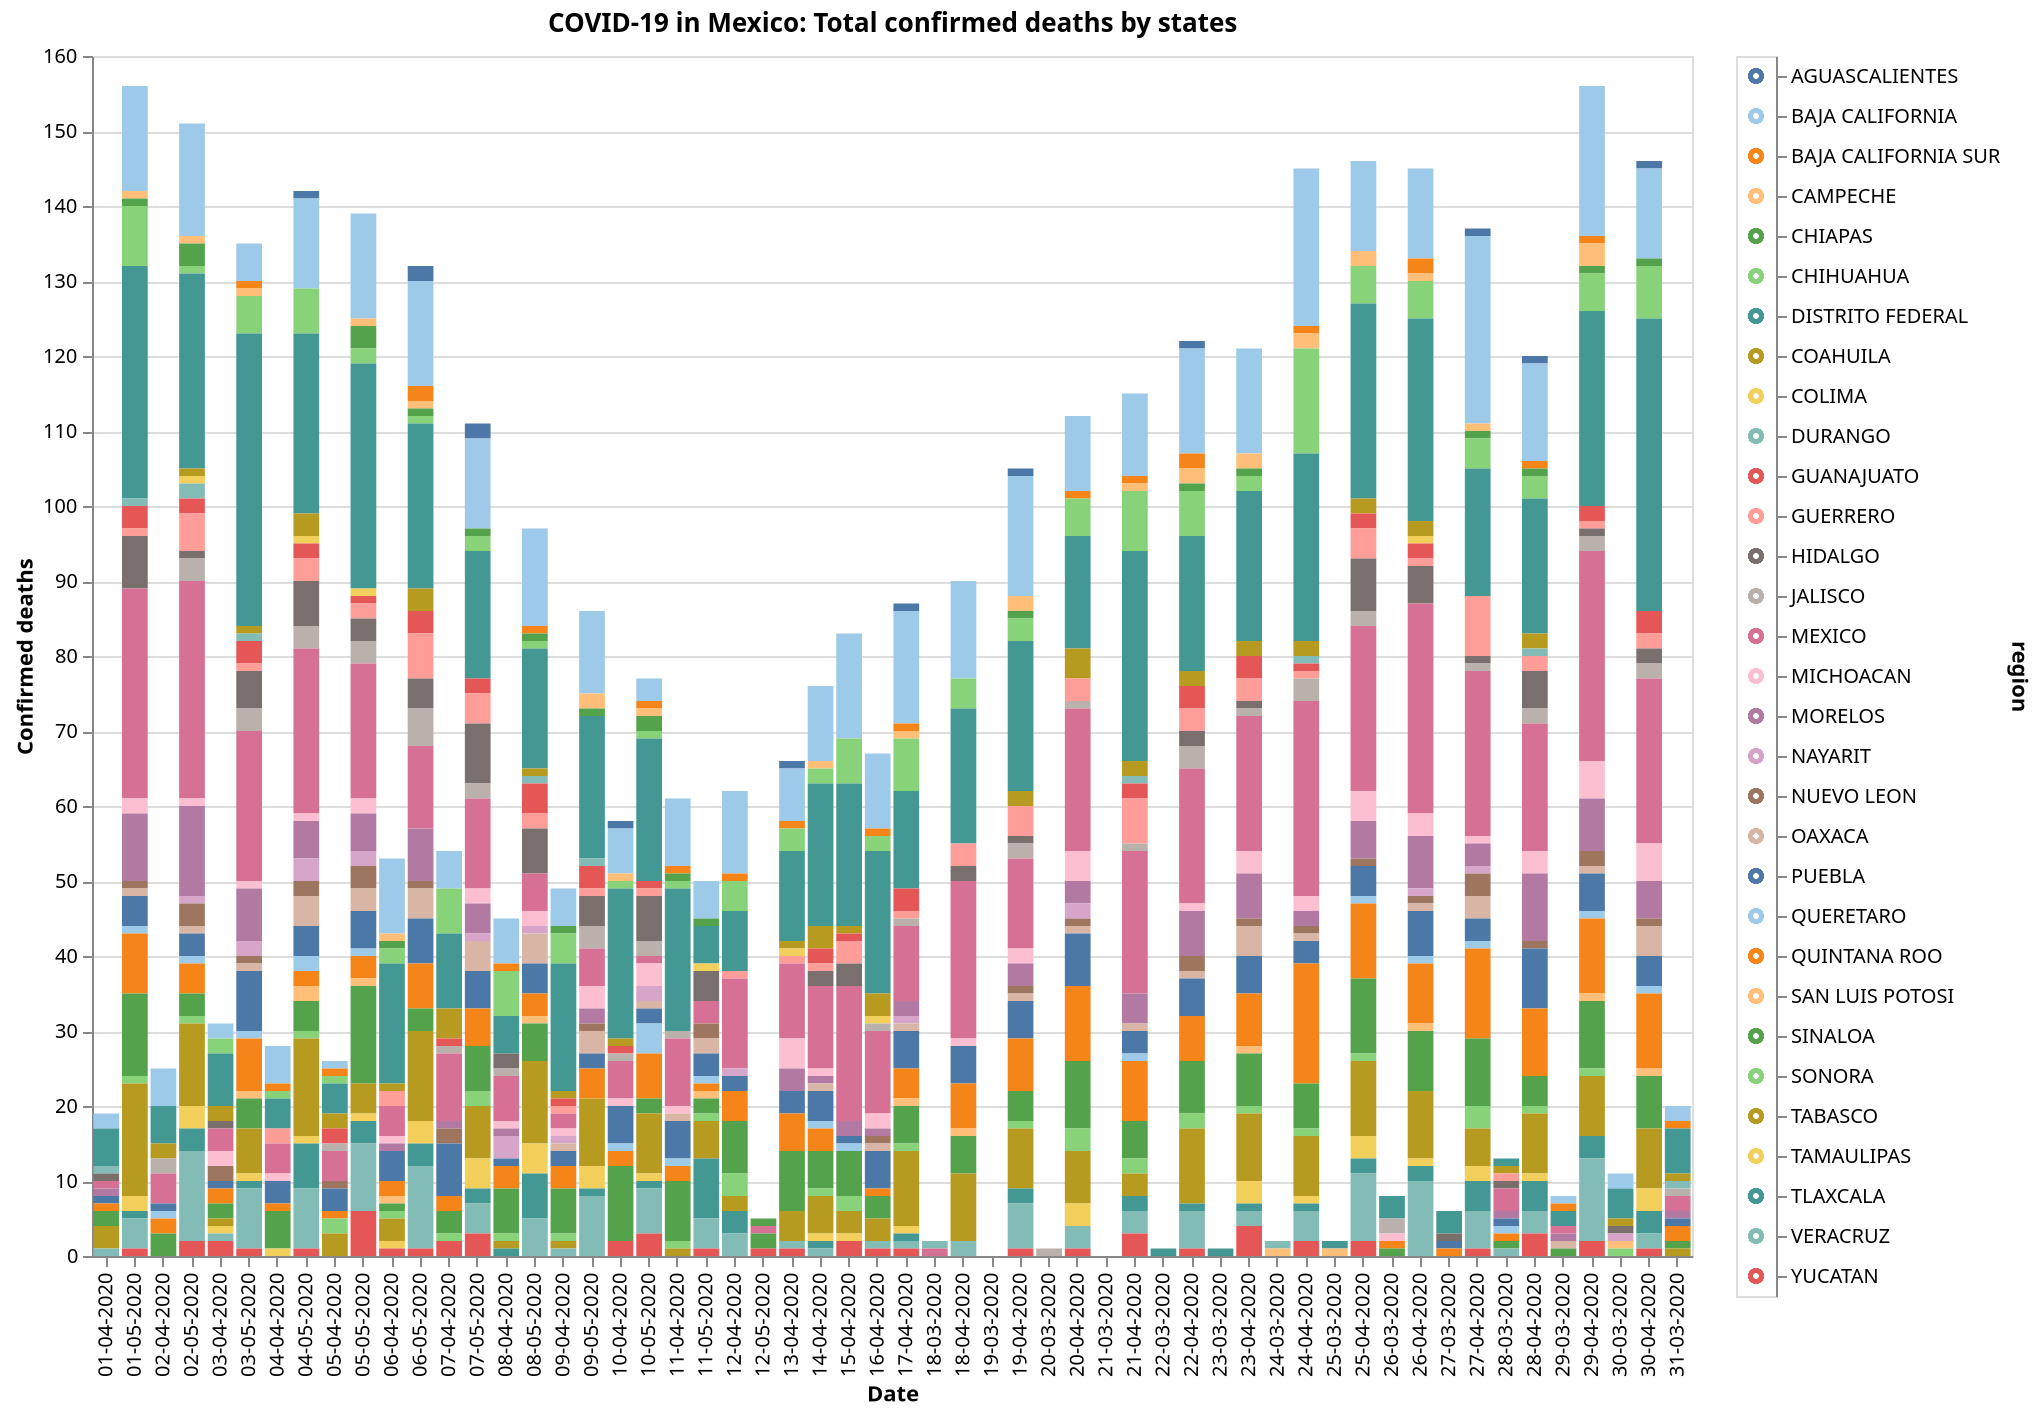 {
  "$schema": "https://vega.github.io/schema/vega/v5.json",
  "background": "white",
  "padding": 5,
  "data": [
    {
      "name": "__store"
    },
    {
      "name": "selector008_store"
    },
    {
      "name": "data-0f2b01640897a33d0b4bd697a573ca44",
      "values": [
        {
          "date": "18-03-2020",
          "region": "AGUASCALIENTES",
          "fallecidos": 0,
          "codigo region": 0
        },
        {
          "date": "18-03-2020",
          "region": "BAJA CALIFORNIA",
          "fallecidos": 0,
          "codigo region": 1
        },
        {
          "date": "18-03-2020",
          "region": "BAJA CALIFORNIA SUR",
          "fallecidos": 0,
          "codigo region": 2
        },
        {
          "date": "18-03-2020",
          "region": "CAMPECHE",
          "fallecidos": 0,
          "codigo region": 3
        },
        {
          "date": "18-03-2020",
          "region": "CHIAPAS",
          "fallecidos": 0,
          "codigo region": 4
        },
        {
          "date": "18-03-2020",
          "region": "CHIHUAHUA",
          "fallecidos": 0,
          "codigo region": 5
        },
        {
          "date": "18-03-2020",
          "region": "DISTRITO FEDERAL",
          "fallecidos": 0,
          "codigo region": 6
        },
        {
          "date": "18-03-2020",
          "region": "COAHUILA",
          "fallecidos": 0,
          "codigo region": 7
        },
        {
          "date": "18-03-2020",
          "region": "COLIMA",
          "fallecidos": 0,
          "codigo region": 8
        },
        {
          "date": "18-03-2020",
          "region": "DURANGO",
          "fallecidos": 1,
          "codigo region": 9
        },
        {
          "date": "18-03-2020",
          "region": "GUANAJUATO",
          "fallecidos": 0,
          "codigo region": 10
        },
        {
          "date": "18-03-2020",
          "region": "GUERRERO",
          "fallecidos": 0,
          "codigo region": 11
        },
        {
          "date": "18-03-2020",
          "region": "HIDALGO",
          "fallecidos": 0,
          "codigo region": 12
        },
        {
          "date": "18-03-2020",
          "region": "JALISCO",
          "fallecidos": 0,
          "codigo region": 13
        },
        {
          "date": "18-03-2020",
          "region": "MEXICO",
          "fallecidos": 1,
          "codigo region": 14
        },
        {
          "date": "18-03-2020",
          "region": "MICHOACAN",
          "fallecidos": 0,
          "codigo region": 15
        },
        {
          "date": "18-03-2020",
          "region": "MORELOS",
          "fallecidos": 0,
          "codigo region": 16
        },
        {
          "date": "18-03-2020",
          "region": "NAYARIT",
          "fallecidos": 0,
          "codigo region": 17
        },
        {
          "date": "18-03-2020",
          "region": "NUEVO LEON",
          "fallecidos": 0,
          "codigo region": 18
        },
        {
          "date": "18-03-2020",
          "region": "OAXACA",
          "fallecidos": 0,
          "codigo region": 19
        },
        {
          "date": "18-03-2020",
          "region": "PUEBLA",
          "fallecidos": 0,
          "codigo region": 20
        },
        {
          "date": "18-03-2020",
          "region": "QUERETARO",
          "fallecidos": 0,
          "codigo region": 21
        },
        {
          "date": "18-03-2020",
          "region": "QUINTANA ROO",
          "fallecidos": 0,
          "codigo region": 22
        },
        {
          "date": "18-03-2020",
          "region": "SAN LUIS POTOSI",
          "fallecidos": 0,
          "codigo region": 23
        },
        {
          "date": "18-03-2020",
          "region": "SINALOA",
          "fallecidos": 0,
          "codigo region": 24
        },
        {
          "date": "18-03-2020",
          "region": "SONORA",
          "fallecidos": 0,
          "codigo region": 25
        },
        {
          "date": "18-03-2020",
          "region": "TABASCO",
          "fallecidos": 0,
          "codigo region": 26
        },
        {
          "date": "18-03-2020",
          "region": "TAMAULIPAS",
          "fallecidos": 0,
          "codigo region": 27
        },
        {
          "date": "18-03-2020",
          "region": "TLAXCALA",
          "fallecidos": 0,
          "codigo region": 28
        },
        {
          "date": "18-03-2020",
          "region": "VERACRUZ",
          "fallecidos": 0,
          "codigo region": 29
        },
        {
          "date": "18-03-2020",
          "region": "YUCATAN",
          "fallecidos": 0,
          "codigo region": 30
        },
        {
          "date": "19-03-2020",
          "region": "AGUASCALIENTES",
          "fallecidos": 0,
          "codigo region": 0
        },
        {
          "date": "19-03-2020",
          "region": "BAJA CALIFORNIA",
          "fallecidos": 0,
          "codigo region": 1
        },
        {
          "date": "19-03-2020",
          "region": "BAJA CALIFORNIA SUR",
          "fallecidos": 0,
          "codigo region": 2
        },
        {
          "date": "19-03-2020",
          "region": "CAMPECHE",
          "fallecidos": 0,
          "codigo region": 3
        },
        {
          "date": "19-03-2020",
          "region": "CHIAPAS",
          "fallecidos": 0,
          "codigo region": 4
        },
        {
          "date": "19-03-2020",
          "region": "CHIHUAHUA",
          "fallecidos": 0,
          "codigo region": 5
        },
        {
          "date": "19-03-2020",
          "region": "DISTRITO FEDERAL",
          "fallecidos": 0,
          "codigo region": 6
        },
        {
          "date": "19-03-2020",
          "region": "COAHUILA",
          "fallecidos": 0,
          "codigo region": 7
        },
        {
          "date": "19-03-2020",
          "region": "COLIMA",
          "fallecidos": 0,
          "codigo region": 8
        },
        {
          "date": "19-03-2020",
          "region": "DURANGO",
          "fallecidos": 0,
          "codigo region": 9
        },
        {
          "date": "19-03-2020",
          "region": "GUANAJUATO",
          "fallecidos": 0,
          "codigo region": 10
        },
        {
          "date": "19-03-2020",
          "region": "GUERRERO",
          "fallecidos": 0,
          "codigo region": 11
        },
        {
          "date": "19-03-2020",
          "region": "HIDALGO",
          "fallecidos": 0,
          "codigo region": 12
        },
        {
          "date": "19-03-2020",
          "region": "JALISCO",
          "fallecidos": 0,
          "codigo region": 13
        },
        {
          "date": "19-03-2020",
          "region": "MEXICO",
          "fallecidos": 0,
          "codigo region": 14
        },
        {
          "date": "19-03-2020",
          "region": "MICHOACAN",
          "fallecidos": 0,
          "codigo region": 15
        },
        {
          "date": "19-03-2020",
          "region": "MORELOS",
          "fallecidos": 0,
          "codigo region": 16
        },
        {
          "date": "19-03-2020",
          "region": "NAYARIT",
          "fallecidos": 0,
          "codigo region": 17
        },
        {
          "date": "19-03-2020",
          "region": "NUEVO LEON",
          "fallecidos": 0,
          "codigo region": 18
        },
        {
          "date": "19-03-2020",
          "region": "OAXACA",
          "fallecidos": 0,
          "codigo region": 19
        },
        {
          "date": "19-03-2020",
          "region": "PUEBLA",
          "fallecidos": 0,
          "codigo region": 20
        },
        {
          "date": "19-03-2020",
          "region": "QUERETARO",
          "fallecidos": 0,
          "codigo region": 21
        },
        {
          "date": "19-03-2020",
          "region": "QUINTANA ROO",
          "fallecidos": 0,
          "codigo region": 22
        },
        {
          "date": "19-03-2020",
          "region": "SAN LUIS POTOSI",
          "fallecidos": 0,
          "codigo region": 23
        },
        {
          "date": "19-03-2020",
          "region": "SINALOA",
          "fallecidos": 0,
          "codigo region": 24
        },
        {
          "date": "19-03-2020",
          "region": "SONORA",
          "fallecidos": 0,
          "codigo region": 25
        },
        {
          "date": "19-03-2020",
          "region": "TABASCO",
          "fallecidos": 0,
          "codigo region": 26
        },
        {
          "date": "19-03-2020",
          "region": "TAMAULIPAS",
          "fallecidos": 0,
          "codigo region": 27
        },
        {
          "date": "19-03-2020",
          "region": "TLAXCALA",
          "fallecidos": 0,
          "codigo region": 28
        },
        {
          "date": "19-03-2020",
          "region": "VERACRUZ",
          "fallecidos": 0,
          "codigo region": 29
        },
        {
          "date": "19-03-2020",
          "region": "YUCATAN",
          "fallecidos": 0,
          "codigo region": 30
        },
        {
          "date": "20-03-2020",
          "region": "AGUASCALIENTES",
          "fallecidos": 0,
          "codigo region": 0
        },
        {
          "date": "20-03-2020",
          "region": "BAJA CALIFORNIA",
          "fallecidos": 0,
          "codigo region": 1
        },
        {
          "date": "20-03-2020",
          "region": "BAJA CALIFORNIA SUR",
          "fallecidos": 0,
          "codigo region": 2
        },
        {
          "date": "20-03-2020",
          "region": "CAMPECHE",
          "fallecidos": 0,
          "codigo region": 3
        },
        {
          "date": "20-03-2020",
          "region": "CHIAPAS",
          "fallecidos": 0,
          "codigo region": 4
        },
        {
          "date": "20-03-2020",
          "region": "CHIHUAHUA",
          "fallecidos": 0,
          "codigo region": 5
        },
        {
          "date": "20-03-2020",
          "region": "DISTRITO FEDERAL",
          "fallecidos": 0,
          "codigo region": 6
        },
        {
          "date": "20-03-2020",
          "region": "COAHUILA",
          "fallecidos": 0,
          "codigo region": 7
        },
        {
          "date": "20-03-2020",
          "region": "COLIMA",
          "fallecidos": 0,
          "codigo region": 8
        },
        {
          "date": "20-03-2020",
          "region": "DURANGO",
          "fallecidos": 0,
          "codigo region": 9
        },
        {
          "date": "20-03-2020",
          "region": "GUANAJUATO",
          "fallecidos": 0,
          "codigo region": 10
        },
        {
          "date": "20-03-2020",
          "region": "GUERRERO",
          "fallecidos": 0,
          "codigo region": 11
        },
        {
          "date": "20-03-2020",
          "region": "HIDALGO",
          "fallecidos": 0,
          "codigo region": 12
        },
        {
          "date": "20-03-2020",
          "region": "JALISCO",
          "fallecidos": 1,
          "codigo region": 13
        },
        {
          "date": "20-03-2020",
          "region": "MEXICO",
          "fallecidos": 0,
          "codigo region": 14
        },
        {
          "date": "20-03-2020",
          "region": "MICHOACAN",
          "fallecidos": 0,
          "codigo region": 15
        },
        {
          "date": "20-03-2020",
          "region": "MORELOS",
          "fallecidos": 0,
          "codigo region": 16
        },
        {
          "date": "20-03-2020",
          "region": "NAYARIT",
          "fallecidos": 0,
          "codigo region": 17
        },
        {
          "date": "20-03-2020",
          "region": "NUEVO LEON",
          "fallecidos": 0,
          "codigo region": 18
        },
        {
          "date": "20-03-2020",
          "region": "OAXACA",
          "fallecidos": 0,
          "codigo region": 19
        },
        {
          "date": "20-03-2020",
          "region": "PUEBLA",
          "fallecidos": 0,
          "codigo region": 20
        },
        {
          "date": "20-03-2020",
          "region": "QUERETARO",
          "fallecidos": 0,
          "codigo region": 21
        },
        {
          "date": "20-03-2020",
          "region": "QUINTANA ROO",
          "fallecidos": 0,
          "codigo region": 22
        },
        {
          "date": "20-03-2020",
          "region": "SAN LUIS POTOSI",
          "fallecidos": 0,
          "codigo region": 23
        },
        {
          "date": "20-03-2020",
          "region": "SINALOA",
          "fallecidos": 0,
          "codigo region": 24
        },
        {
          "date": "20-03-2020",
          "region": "SONORA",
          "fallecidos": 0,
          "codigo region": 25
        },
        {
          "date": "20-03-2020",
          "region": "TABASCO",
          "fallecidos": 0,
          "codigo region": 26
        },
        {
          "date": "20-03-2020",
          "region": "TAMAULIPAS",
          "fallecidos": 0,
          "codigo region": 27
        },
        {
          "date": "20-03-2020",
          "region": "TLAXCALA",
          "fallecidos": 0,
          "codigo region": 28
        },
        {
          "date": "20-03-2020",
          "region": "VERACRUZ",
          "fallecidos": 0,
          "codigo region": 29
        },
        {
          "date": "20-03-2020",
          "region": "YUCATAN",
          "fallecidos": 0,
          "codigo region": 30
        },
        {
          "date": "21-03-2020",
          "region": "AGUASCALIENTES",
          "fallecidos": 0,
          "codigo region": 0
        },
        {
          "date": "21-03-2020",
          "region": "BAJA CALIFORNIA",
          "fallecidos": 0,
          "codigo region": 1
        },
        {
          "date": "21-03-2020",
          "region": "BAJA CALIFORNIA SUR",
          "fallecidos": 0,
          "codigo region": 2
        },
        {
          "date": "21-03-2020",
          "region": "CAMPECHE",
          "fallecidos": 0,
          "codigo region": 3
        },
        {
          "date": "21-03-2020",
          "region": "CHIAPAS",
          "fallecidos": 0,
          "codigo region": 4
        },
        {
          "date": "21-03-2020",
          "region": "CHIHUAHUA",
          "fallecidos": 0,
          "codigo region": 5
        },
        {
          "date": "21-03-2020",
          "region": "DISTRITO FEDERAL",
          "fallecidos": 0,
          "codigo region": 6
        },
        {
          "date": "21-03-2020",
          "region": "COAHUILA",
          "fallecidos": 0,
          "codigo region": 7
        },
        {
          "date": "21-03-2020",
          "region": "COLIMA",
          "fallecidos": 0,
          "codigo region": 8
        },
        {
          "date": "21-03-2020",
          "region": "DURANGO",
          "fallecidos": 0,
          "codigo region": 9
        },
        {
          "date": "21-03-2020",
          "region": "GUANAJUATO",
          "fallecidos": 0,
          "codigo region": 10
        },
        {
          "date": "21-03-2020",
          "region": "GUERRERO",
          "fallecidos": 0,
          "codigo region": 11
        },
        {
          "date": "21-03-2020",
          "region": "HIDALGO",
          "fallecidos": 0,
          "codigo region": 12
        },
        {
          "date": "21-03-2020",
          "region": "JALISCO",
          "fallecidos": 0,
          "codigo region": 13
        },
        {
          "date": "21-03-2020",
          "region": "MEXICO",
          "fallecidos": 0,
          "codigo region": 14
        },
        {
          "date": "21-03-2020",
          "region": "MICHOACAN",
          "fallecidos": 0,
          "codigo region": 15
        },
        {
          "date": "21-03-2020",
          "region": "MORELOS",
          "fallecidos": 0,
          "codigo region": 16
        },
        {
          "date": "21-03-2020",
          "region": "NAYARIT",
          "fallecidos": 0,
          "codigo region": 17
        },
        {
          "date": "21-03-2020",
          "region": "NUEVO LEON",
          "fallecidos": 0,
          "codigo region": 18
        },
        {
          "date": "21-03-2020",
          "region": "OAXACA",
          "fallecidos": 0,
          "codigo region": 19
        },
        {
          "date": "21-03-2020",
          "region": "PUEBLA",
          "fallecidos": 0,
          "codigo region": 20
        },
        {
          "date": "21-03-2020",
          "region": "QUERETARO",
          "fallecidos": 0,
          "codigo region": 21
        },
        {
          "date": "21-03-2020",
          "region": "QUINTANA ROO",
          "fallecidos": 0,
          "codigo region": 22
        },
        {
          "date": "21-03-2020",
          "region": "SAN LUIS POTOSI",
          "fallecidos": 0,
          "codigo region": 23
        },
        {
          "date": "21-03-2020",
          "region": "SINALOA",
          "fallecidos": 0,
          "codigo region": 24
        },
        {
          "date": "21-03-2020",
          "region": "SONORA",
          "fallecidos": 0,
          "codigo region": 25
        },
        {
          "date": "21-03-2020",
          "region": "TABASCO",
          "fallecidos": 0,
          "codigo region": 26
        },
        {
          "date": "21-03-2020",
          "region": "TAMAULIPAS",
          "fallecidos": 0,
          "codigo region": 27
        },
        {
          "date": "21-03-2020",
          "region": "TLAXCALA",
          "fallecidos": 0,
          "codigo region": 28
        },
        {
          "date": "21-03-2020",
          "region": "VERACRUZ",
          "fallecidos": 0,
          "codigo region": 29
        },
        {
          "date": "21-03-2020",
          "region": "YUCATAN",
          "fallecidos": 0,
          "codigo region": 30
        },
        {
          "date": "22-03-2020",
          "region": "AGUASCALIENTES",
          "fallecidos": 0,
          "codigo region": 0
        },
        {
          "date": "22-03-2020",
          "region": "BAJA CALIFORNIA",
          "fallecidos": 0,
          "codigo region": 1
        },
        {
          "date": "22-03-2020",
          "region": "BAJA CALIFORNIA SUR",
          "fallecidos": 0,
          "codigo region": 2
        },
        {
          "date": "22-03-2020",
          "region": "CAMPECHE",
          "fallecidos": 0,
          "codigo region": 3
        },
        {
          "date": "22-03-2020",
          "region": "CHIAPAS",
          "fallecidos": 0,
          "codigo region": 4
        },
        {
          "date": "22-03-2020",
          "region": "CHIHUAHUA",
          "fallecidos": 0,
          "codigo region": 5
        },
        {
          "date": "22-03-2020",
          "region": "DISTRITO FEDERAL",
          "fallecidos": 1,
          "codigo region": 6
        },
        {
          "date": "22-03-2020",
          "region": "COAHUILA",
          "fallecidos": 0,
          "codigo region": 7
        },
        {
          "date": "22-03-2020",
          "region": "COLIMA",
          "fallecidos": 0,
          "codigo region": 8
        },
        {
          "date": "22-03-2020",
          "region": "DURANGO",
          "fallecidos": 0,
          "codigo region": 9
        },
        {
          "date": "22-03-2020",
          "region": "GUANAJUATO",
          "fallecidos": 0,
          "codigo region": 10
        },
        {
          "date": "22-03-2020",
          "region": "GUERRERO",
          "fallecidos": 0,
          "codigo region": 11
        },
        {
          "date": "22-03-2020",
          "region": "HIDALGO",
          "fallecidos": 0,
          "codigo region": 12
        },
        {
          "date": "22-03-2020",
          "region": "JALISCO",
          "fallecidos": 0,
          "codigo region": 13
        },
        {
          "date": "22-03-2020",
          "region": "MEXICO",
          "fallecidos": 0,
          "codigo region": 14
        },
        {
          "date": "22-03-2020",
          "region": "MICHOACAN",
          "fallecidos": 0,
          "codigo region": 15
        },
        {
          "date": "22-03-2020",
          "region": "MORELOS",
          "fallecidos": 0,
          "codigo region": 16
        },
        {
          "date": "22-03-2020",
          "region": "NAYARIT",
          "fallecidos": 0,
          "codigo region": 17
        },
        {
          "date": "22-03-2020",
          "region": "NUEVO LEON",
          "fallecidos": 0,
          "codigo region": 18
        },
        {
          "date": "22-03-2020",
          "region": "OAXACA",
          "fallecidos": 0,
          "codigo region": 19
        },
        {
          "date": "22-03-2020",
          "region": "PUEBLA",
          "fallecidos": 0,
          "codigo region": 20
        },
        {
          "date": "22-03-2020",
          "region": "QUERETARO",
          "fallecidos": 0,
          "codigo region": 21
        },
        {
          "date": "22-03-2020",
          "region": "QUINTANA ROO",
          "fallecidos": 0,
          "codigo region": 22
        },
        {
          "date": "22-03-2020",
          "region": "SAN LUIS POTOSI",
          "fallecidos": 0,
          "codigo region": 23
        },
        {
          "date": "22-03-2020",
          "region": "SINALOA",
          "fallecidos": 0,
          "codigo region": 24
        },
        {
          "date": "22-03-2020",
          "region": "SONORA",
          "fallecidos": 0,
          "codigo region": 25
        },
        {
          "date": "22-03-2020",
          "region": "TABASCO",
          "fallecidos": 0,
          "codigo region": 26
        },
        {
          "date": "22-03-2020",
          "region": "TAMAULIPAS",
          "fallecidos": 0,
          "codigo region": 27
        },
        {
          "date": "22-03-2020",
          "region": "TLAXCALA",
          "fallecidos": 0,
          "codigo region": 28
        },
        {
          "date": "22-03-2020",
          "region": "VERACRUZ",
          "fallecidos": 0,
          "codigo region": 29
        },
        {
          "date": "22-03-2020",
          "region": "YUCATAN",
          "fallecidos": 0,
          "codigo region": 30
        },
        {
          "date": "23-03-2020",
          "region": "AGUASCALIENTES",
          "fallecidos": 0,
          "codigo region": 0
        },
        {
          "date": "23-03-2020",
          "region": "BAJA CALIFORNIA",
          "fallecidos": 0,
          "codigo region": 1
        },
        {
          "date": "23-03-2020",
          "region": "BAJA CALIFORNIA SUR",
          "fallecidos": 0,
          "codigo region": 2
        },
        {
          "date": "23-03-2020",
          "region": "CAMPECHE",
          "fallecidos": 0,
          "codigo region": 3
        },
        {
          "date": "23-03-2020",
          "region": "CHIAPAS",
          "fallecidos": 0,
          "codigo region": 4
        },
        {
          "date": "23-03-2020",
          "region": "CHIHUAHUA",
          "fallecidos": 0,
          "codigo region": 5
        },
        {
          "date": "23-03-2020",
          "region": "DISTRITO FEDERAL",
          "fallecidos": 1,
          "codigo region": 6
        },
        {
          "date": "23-03-2020",
          "region": "COAHUILA",
          "fallecidos": 0,
          "codigo region": 7
        },
        {
          "date": "23-03-2020",
          "region": "COLIMA",
          "fallecidos": 0,
          "codigo region": 8
        },
        {
          "date": "23-03-2020",
          "region": "DURANGO",
          "fallecidos": 0,
          "codigo region": 9
        },
        {
          "date": "23-03-2020",
          "region": "GUANAJUATO",
          "fallecidos": 0,
          "codigo region": 10
        },
        {
          "date": "23-03-2020",
          "region": "GUERRERO",
          "fallecidos": 0,
          "codigo region": 11
        },
        {
          "date": "23-03-2020",
          "region": "HIDALGO",
          "fallecidos": 0,
          "codigo region": 12
        },
        {
          "date": "23-03-2020",
          "region": "JALISCO",
          "fallecidos": 0,
          "codigo region": 13
        },
        {
          "date": "23-03-2020",
          "region": "MEXICO",
          "fallecidos": 0,
          "codigo region": 14
        },
        {
          "date": "23-03-2020",
          "region": "MICHOACAN",
          "fallecidos": 0,
          "codigo region": 15
        },
        {
          "date": "23-03-2020",
          "region": "MORELOS",
          "fallecidos": 0,
          "codigo region": 16
        },
        {
          "date": "23-03-2020",
          "region": "NAYARIT",
          "fallecidos": 0,
          "codigo region": 17
        },
        {
          "date": "23-03-2020",
          "region": "NUEVO LEON",
          "fallecidos": 0,
          "codigo region": 18
        },
        {
          "date": "23-03-2020",
          "region": "OAXACA",
          "fallecidos": 0,
          "codigo region": 19
        },
        {
          "date": "23-03-2020",
          "region": "PUEBLA",
          "fallecidos": 0,
          "codigo region": 20
        },
        {
          "date": "23-03-2020",
          "region": "QUERETARO",
          "fallecidos": 0,
          "codigo region": 21
        },
        {
          "date": "23-03-2020",
          "region": "QUINTANA ROO",
          "fallecidos": 0,
          "codigo region": 22
        },
        {
          "date": "23-03-2020",
          "region": "SAN LUIS POTOSI",
          "fallecidos": 0,
          "codigo region": 23
        },
        {
          "date": "23-03-2020",
          "region": "SINALOA",
          "fallecidos": 0,
          "codigo region": 24
        },
        {
          "date": "23-03-2020",
          "region": "SONORA",
          "fallecidos": 0,
          "codigo region": 25
        },
        {
          "date": "23-03-2020",
          "region": "TABASCO",
          "fallecidos": 0,
          "codigo region": 26
        },
        {
          "date": "23-03-2020",
          "region": "TAMAULIPAS",
          "fallecidos": 0,
          "codigo region": 27
        },
        {
          "date": "23-03-2020",
          "region": "TLAXCALA",
          "fallecidos": 0,
          "codigo region": 28
        },
        {
          "date": "23-03-2020",
          "region": "VERACRUZ",
          "fallecidos": 0,
          "codigo region": 29
        },
        {
          "date": "23-03-2020",
          "region": "YUCATAN",
          "fallecidos": 0,
          "codigo region": 30
        },
        {
          "date": "24-03-2020",
          "region": "AGUASCALIENTES",
          "fallecidos": 0,
          "codigo region": 0
        },
        {
          "date": "24-03-2020",
          "region": "BAJA CALIFORNIA",
          "fallecidos": 0,
          "codigo region": 1
        },
        {
          "date": "24-03-2020",
          "region": "BAJA CALIFORNIA SUR",
          "fallecidos": 0,
          "codigo region": 2
        },
        {
          "date": "24-03-2020",
          "region": "CAMPECHE",
          "fallecidos": 0,
          "codigo region": 3
        },
        {
          "date": "24-03-2020",
          "region": "CHIAPAS",
          "fallecidos": 0,
          "codigo region": 4
        },
        {
          "date": "24-03-2020",
          "region": "CHIHUAHUA",
          "fallecidos": 0,
          "codigo region": 5
        },
        {
          "date": "24-03-2020",
          "region": "DISTRITO FEDERAL",
          "fallecidos": 0,
          "codigo region": 6
        },
        {
          "date": "24-03-2020",
          "region": "COAHUILA",
          "fallecidos": 0,
          "codigo region": 7
        },
        {
          "date": "24-03-2020",
          "region": "COLIMA",
          "fallecidos": 0,
          "codigo region": 8
        },
        {
          "date": "24-03-2020",
          "region": "DURANGO",
          "fallecidos": 1,
          "codigo region": 9
        },
        {
          "date": "24-03-2020",
          "region": "GUANAJUATO",
          "fallecidos": 0,
          "codigo region": 10
        },
        {
          "date": "24-03-2020",
          "region": "GUERRERO",
          "fallecidos": 0,
          "codigo region": 11
        },
        {
          "date": "24-03-2020",
          "region": "HIDALGO",
          "fallecidos": 0,
          "codigo region": 12
        },
        {
          "date": "24-03-2020",
          "region": "JALISCO",
          "fallecidos": 0,
          "codigo region": 13
        },
        {
          "date": "24-03-2020",
          "region": "MEXICO",
          "fallecidos": 0,
          "codigo region": 14
        },
        {
          "date": "24-03-2020",
          "region": "MICHOACAN",
          "fallecidos": 0,
          "codigo region": 15
        },
        {
          "date": "24-03-2020",
          "region": "MORELOS",
          "fallecidos": 0,
          "codigo region": 16
        },
        {
          "date": "24-03-2020",
          "region": "NAYARIT",
          "fallecidos": 0,
          "codigo region": 17
        },
        {
          "date": "24-03-2020",
          "region": "NUEVO LEON",
          "fallecidos": 0,
          "codigo region": 18
        },
        {
          "date": "24-03-2020",
          "region": "OAXACA",
          "fallecidos": 0,
          "codigo region": 19
        },
        {
          "date": "24-03-2020",
          "region": "PUEBLA",
          "fallecidos": 0,
          "codigo region": 20
        },
        {
          "date": "24-03-2020",
          "region": "QUERETARO",
          "fallecidos": 0,
          "codigo region": 21
        },
        {
          "date": "24-03-2020",
          "region": "QUINTANA ROO",
          "fallecidos": 0,
          "codigo region": 22
        },
        {
          "date": "24-03-2020",
          "region": "SAN LUIS POTOSI",
          "fallecidos": 1,
          "codigo region": 23
        },
        {
          "date": "24-03-2020",
          "region": "SINALOA",
          "fallecidos": 0,
          "codigo region": 24
        },
        {
          "date": "24-03-2020",
          "region": "SONORA",
          "fallecidos": 0,
          "codigo region": 25
        },
        {
          "date": "24-03-2020",
          "region": "TABASCO",
          "fallecidos": 0,
          "codigo region": 26
        },
        {
          "date": "24-03-2020",
          "region": "TAMAULIPAS",
          "fallecidos": 0,
          "codigo region": 27
        },
        {
          "date": "24-03-2020",
          "region": "TLAXCALA",
          "fallecidos": 0,
          "codigo region": 28
        },
        {
          "date": "24-03-2020",
          "region": "VERACRUZ",
          "fallecidos": 0,
          "codigo region": 29
        },
        {
          "date": "24-03-2020",
          "region": "YUCATAN",
          "fallecidos": 0,
          "codigo region": 30
        },
        {
          "date": "25-03-2020",
          "region": "AGUASCALIENTES",
          "fallecidos": 0,
          "codigo region": 0
        },
        {
          "date": "25-03-2020",
          "region": "BAJA CALIFORNIA",
          "fallecidos": 0,
          "codigo region": 1
        },
        {
          "date": "25-03-2020",
          "region": "BAJA CALIFORNIA SUR",
          "fallecidos": 0,
          "codigo region": 2
        },
        {
          "date": "25-03-2020",
          "region": "CAMPECHE",
          "fallecidos": 0,
          "codigo region": 3
        },
        {
          "date": "25-03-2020",
          "region": "CHIAPAS",
          "fallecidos": 0,
          "codigo region": 4
        },
        {
          "date": "25-03-2020",
          "region": "CHIHUAHUA",
          "fallecidos": 0,
          "codigo region": 5
        },
        {
          "date": "25-03-2020",
          "region": "DISTRITO FEDERAL",
          "fallecidos": 1,
          "codigo region": 6
        },
        {
          "date": "25-03-2020",
          "region": "COAHUILA",
          "fallecidos": 0,
          "codigo region": 7
        },
        {
          "date": "25-03-2020",
          "region": "COLIMA",
          "fallecidos": 0,
          "codigo region": 8
        },
        {
          "date": "25-03-2020",
          "region": "DURANGO",
          "fallecidos": 0,
          "codigo region": 9
        },
        {
          "date": "25-03-2020",
          "region": "GUANAJUATO",
          "fallecidos": 0,
          "codigo region": 10
        },
        {
          "date": "25-03-2020",
          "region": "GUERRERO",
          "fallecidos": 0,
          "codigo region": 11
        },
        {
          "date": "25-03-2020",
          "region": "HIDALGO",
          "fallecidos": 0,
          "codigo region": 12
        },
        {
          "date": "25-03-2020",
          "region": "JALISCO",
          "fallecidos": 0,
          "codigo region": 13
        },
        {
          "date": "25-03-2020",
          "region": "MEXICO",
          "fallecidos": 0,
          "codigo region": 14
        },
        {
          "date": "25-03-2020",
          "region": "MICHOACAN",
          "fallecidos": 0,
          "codigo region": 15
        },
        {
          "date": "25-03-2020",
          "region": "MORELOS",
          "fallecidos": 0,
          "codigo region": 16
        },
        {
          "date": "25-03-2020",
          "region": "NAYARIT",
          "fallecidos": 0,
          "codigo region": 17
        },
        {
          "date": "25-03-2020",
          "region": "NUEVO LEON",
          "fallecidos": 0,
          "codigo region": 18
        },
        {
          "date": "25-03-2020",
          "region": "OAXACA",
          "fallecidos": 0,
          "codigo region": 19
        },
        {
          "date": "25-03-2020",
          "region": "PUEBLA",
          "fallecidos": 0,
          "codigo region": 20
        },
        {
          "date": "25-03-2020",
          "region": "QUERETARO",
          "fallecidos": 0,
          "codigo region": 21
        },
        {
          "date": "25-03-2020",
          "region": "QUINTANA ROO",
          "fallecidos": 0,
          "codigo region": 22
        },
        {
          "date": "25-03-2020",
          "region": "SAN LUIS POTOSI",
          "fallecidos": 1,
          "codigo region": 23
        },
        {
          "date": "25-03-2020",
          "region": "SINALOA",
          "fallecidos": 0,
          "codigo region": 24
        },
        {
          "date": "25-03-2020",
          "region": "SONORA",
          "fallecidos": 0,
          "codigo region": 25
        },
        {
          "date": "25-03-2020",
          "region": "TABASCO",
          "fallecidos": 0,
          "codigo region": 26
        },
        {
          "date": "25-03-2020",
          "region": "TAMAULIPAS",
          "fallecidos": 0,
          "codigo region": 27
        },
        {
          "date": "25-03-2020",
          "region": "TLAXCALA",
          "fallecidos": 0,
          "codigo region": 28
        },
        {
          "date": "25-03-2020",
          "region": "VERACRUZ",
          "fallecidos": 0,
          "codigo region": 29
        },
        {
          "date": "25-03-2020",
          "region": "YUCATAN",
          "fallecidos": 0,
          "codigo region": 30
        },
        {
          "date": "26-03-2020",
          "region": "AGUASCALIENTES",
          "fallecidos": 0,
          "codigo region": 0
        },
        {
          "date": "26-03-2020",
          "region": "BAJA CALIFORNIA",
          "fallecidos": 0,
          "codigo region": 1
        },
        {
          "date": "26-03-2020",
          "region": "BAJA CALIFORNIA SUR",
          "fallecidos": 0,
          "codigo region": 2
        },
        {
          "date": "26-03-2020",
          "region": "CAMPECHE",
          "fallecidos": 0,
          "codigo region": 3
        },
        {
          "date": "26-03-2020",
          "region": "CHIAPAS",
          "fallecidos": 0,
          "codigo region": 4
        },
        {
          "date": "26-03-2020",
          "region": "CHIHUAHUA",
          "fallecidos": 0,
          "codigo region": 5
        },
        {
          "date": "26-03-2020",
          "region": "DISTRITO FEDERAL",
          "fallecidos": 3,
          "codigo region": 6
        },
        {
          "date": "26-03-2020",
          "region": "COAHUILA",
          "fallecidos": 0,
          "codigo region": 7
        },
        {
          "date": "26-03-2020",
          "region": "COLIMA",
          "fallecidos": 0,
          "codigo region": 8
        },
        {
          "date": "26-03-2020",
          "region": "DURANGO",
          "fallecidos": 0,
          "codigo region": 9
        },
        {
          "date": "26-03-2020",
          "region": "GUANAJUATO",
          "fallecidos": 0,
          "codigo region": 10
        },
        {
          "date": "26-03-2020",
          "region": "GUERRERO",
          "fallecidos": 0,
          "codigo region": 11
        },
        {
          "date": "26-03-2020",
          "region": "HIDALGO",
          "fallecidos": 0,
          "codigo region": 12
        },
        {
          "date": "26-03-2020",
          "region": "JALISCO",
          "fallecidos": 2,
          "codigo region": 13
        },
        {
          "date": "26-03-2020",
          "region": "MEXICO",
          "fallecidos": 0,
          "codigo region": 14
        },
        {
          "date": "26-03-2020",
          "region": "MICHOACAN",
          "fallecidos": 1,
          "codigo region": 15
        },
        {
          "date": "26-03-2020",
          "region": "MORELOS",
          "fallecidos": 0,
          "codigo region": 16
        },
        {
          "date": "26-03-2020",
          "region": "NAYARIT",
          "fallecidos": 0,
          "codigo region": 17
        },
        {
          "date": "26-03-2020",
          "region": "NUEVO LEON",
          "fallecidos": 0,
          "codigo region": 18
        },
        {
          "date": "26-03-2020",
          "region": "OAXACA",
          "fallecidos": 0,
          "codigo region": 19
        },
        {
          "date": "26-03-2020",
          "region": "PUEBLA",
          "fallecidos": 0,
          "codigo region": 20
        },
        {
          "date": "26-03-2020",
          "region": "QUERETARO",
          "fallecidos": 0,
          "codigo region": 21
        },
        {
          "date": "26-03-2020",
          "region": "QUINTANA ROO",
          "fallecidos": 1,
          "codigo region": 22
        },
        {
          "date": "26-03-2020",
          "region": "SAN LUIS POTOSI",
          "fallecidos": 0,
          "codigo region": 23
        },
        {
          "date": "26-03-2020",
          "region": "SINALOA",
          "fallecidos": 1,
          "codigo region": 24
        },
        {
          "date": "26-03-2020",
          "region": "SONORA",
          "fallecidos": 0,
          "codigo region": 25
        },
        {
          "date": "26-03-2020",
          "region": "TABASCO",
          "fallecidos": 0,
          "codigo region": 26
        },
        {
          "date": "26-03-2020",
          "region": "TAMAULIPAS",
          "fallecidos": 0,
          "codigo region": 27
        },
        {
          "date": "26-03-2020",
          "region": "TLAXCALA",
          "fallecidos": 0,
          "codigo region": 28
        },
        {
          "date": "26-03-2020",
          "region": "VERACRUZ",
          "fallecidos": 0,
          "codigo region": 29
        },
        {
          "date": "26-03-2020",
          "region": "YUCATAN",
          "fallecidos": 0,
          "codigo region": 30
        },
        {
          "date": "27-03-2020",
          "region": "AGUASCALIENTES",
          "fallecidos": 0,
          "codigo region": 0
        },
        {
          "date": "27-03-2020",
          "region": "BAJA CALIFORNIA",
          "fallecidos": 0,
          "codigo region": 1
        },
        {
          "date": "27-03-2020",
          "region": "BAJA CALIFORNIA SUR",
          "fallecidos": 0,
          "codigo region": 2
        },
        {
          "date": "27-03-2020",
          "region": "CAMPECHE",
          "fallecidos": 0,
          "codigo region": 3
        },
        {
          "date": "27-03-2020",
          "region": "CHIAPAS",
          "fallecidos": 0,
          "codigo region": 4
        },
        {
          "date": "27-03-2020",
          "region": "CHIHUAHUA",
          "fallecidos": 0,
          "codigo region": 5
        },
        {
          "date": "27-03-2020",
          "region": "DISTRITO FEDERAL",
          "fallecidos": 3,
          "codigo region": 6
        },
        {
          "date": "27-03-2020",
          "region": "COAHUILA",
          "fallecidos": 0,
          "codigo region": 7
        },
        {
          "date": "27-03-2020",
          "region": "COLIMA",
          "fallecidos": 0,
          "codigo region": 8
        },
        {
          "date": "27-03-2020",
          "region": "DURANGO",
          "fallecidos": 0,
          "codigo region": 9
        },
        {
          "date": "27-03-2020",
          "region": "GUANAJUATO",
          "fallecidos": 0,
          "codigo region": 10
        },
        {
          "date": "27-03-2020",
          "region": "GUERRERO",
          "fallecidos": 0,
          "codigo region": 11
        },
        {
          "date": "27-03-2020",
          "region": "HIDALGO",
          "fallecidos": 1,
          "codigo region": 12
        },
        {
          "date": "27-03-2020",
          "region": "JALISCO",
          "fallecidos": 0,
          "codigo region": 13
        },
        {
          "date": "27-03-2020",
          "region": "MEXICO",
          "fallecidos": 0,
          "codigo region": 14
        },
        {
          "date": "27-03-2020",
          "region": "MICHOACAN",
          "fallecidos": 0,
          "codigo region": 15
        },
        {
          "date": "27-03-2020",
          "region": "MORELOS",
          "fallecidos": 0,
          "codigo region": 16
        },
        {
          "date": "27-03-2020",
          "region": "NAYARIT",
          "fallecidos": 0,
          "codigo region": 17
        },
        {
          "date": "27-03-2020",
          "region": "NUEVO LEON",
          "fallecidos": 0,
          "codigo region": 18
        },
        {
          "date": "27-03-2020",
          "region": "OAXACA",
          "fallecidos": 0,
          "codigo region": 19
        },
        {
          "date": "27-03-2020",
          "region": "PUEBLA",
          "fallecidos": 1,
          "codigo region": 20
        },
        {
          "date": "27-03-2020",
          "region": "QUERETARO",
          "fallecidos": 0,
          "codigo region": 21
        },
        {
          "date": "27-03-2020",
          "region": "QUINTANA ROO",
          "fallecidos": 1,
          "codigo region": 22
        },
        {
          "date": "27-03-2020",
          "region": "SAN LUIS POTOSI",
          "fallecidos": 0,
          "codigo region": 23
        },
        {
          "date": "27-03-2020",
          "region": "SINALOA",
          "fallecidos": 0,
          "codigo region": 24
        },
        {
          "date": "27-03-2020",
          "region": "SONORA",
          "fallecidos": 0,
          "codigo region": 25
        },
        {
          "date": "27-03-2020",
          "region": "TABASCO",
          "fallecidos": 0,
          "codigo region": 26
        },
        {
          "date": "27-03-2020",
          "region": "TAMAULIPAS",
          "fallecidos": 0,
          "codigo region": 27
        },
        {
          "date": "27-03-2020",
          "region": "TLAXCALA",
          "fallecidos": 0,
          "codigo region": 28
        },
        {
          "date": "27-03-2020",
          "region": "VERACRUZ",
          "fallecidos": 0,
          "codigo region": 29
        },
        {
          "date": "27-03-2020",
          "region": "YUCATAN",
          "fallecidos": 0,
          "codigo region": 30
        },
        {
          "date": "28-03-2020",
          "region": "AGUASCALIENTES",
          "fallecidos": 0,
          "codigo region": 0
        },
        {
          "date": "28-03-2020",
          "region": "BAJA CALIFORNIA",
          "fallecidos": 0,
          "codigo region": 1
        },
        {
          "date": "28-03-2020",
          "region": "BAJA CALIFORNIA SUR",
          "fallecidos": 0,
          "codigo region": 2
        },
        {
          "date": "28-03-2020",
          "region": "CAMPECHE",
          "fallecidos": 0,
          "codigo region": 3
        },
        {
          "date": "28-03-2020",
          "region": "CHIAPAS",
          "fallecidos": 0,
          "codigo region": 4
        },
        {
          "date": "28-03-2020",
          "region": "CHIHUAHUA",
          "fallecidos": 0,
          "codigo region": 5
        },
        {
          "date": "28-03-2020",
          "region": "DISTRITO FEDERAL",
          "fallecidos": 1,
          "codigo region": 6
        },
        {
          "date": "28-03-2020",
          "region": "COAHUILA",
          "fallecidos": 1,
          "codigo region": 7
        },
        {
          "date": "28-03-2020",
          "region": "COLIMA",
          "fallecidos": 0,
          "codigo region": 8
        },
        {
          "date": "28-03-2020",
          "region": "DURANGO",
          "fallecidos": 0,
          "codigo region": 9
        },
        {
          "date": "28-03-2020",
          "region": "GUANAJUATO",
          "fallecidos": 0,
          "codigo region": 10
        },
        {
          "date": "28-03-2020",
          "region": "GUERRERO",
          "fallecidos": 1,
          "codigo region": 11
        },
        {
          "date": "28-03-2020",
          "region": "HIDALGO",
          "fallecidos": 1,
          "codigo region": 12
        },
        {
          "date": "28-03-2020",
          "region": "JALISCO",
          "fallecidos": 0,
          "codigo region": 13
        },
        {
          "date": "28-03-2020",
          "region": "MEXICO",
          "fallecidos": 3,
          "codigo region": 14
        },
        {
          "date": "28-03-2020",
          "region": "MICHOACAN",
          "fallecidos": 0,
          "codigo region": 15
        },
        {
          "date": "28-03-2020",
          "region": "MORELOS",
          "fallecidos": 1,
          "codigo region": 16
        },
        {
          "date": "28-03-2020",
          "region": "NAYARIT",
          "fallecidos": 0,
          "codigo region": 17
        },
        {
          "date": "28-03-2020",
          "region": "NUEVO LEON",
          "fallecidos": 0,
          "codigo region": 18
        },
        {
          "date": "28-03-2020",
          "region": "OAXACA",
          "fallecidos": 0,
          "codigo region": 19
        },
        {
          "date": "28-03-2020",
          "region": "PUEBLA",
          "fallecidos": 1,
          "codigo region": 20
        },
        {
          "date": "28-03-2020",
          "region": "QUERETARO",
          "fallecidos": 1,
          "codigo region": 21
        },
        {
          "date": "28-03-2020",
          "region": "QUINTANA ROO",
          "fallecidos": 1,
          "codigo region": 22
        },
        {
          "date": "28-03-2020",
          "region": "SAN LUIS POTOSI",
          "fallecidos": 0,
          "codigo region": 23
        },
        {
          "date": "28-03-2020",
          "region": "SINALOA",
          "fallecidos": 1,
          "codigo region": 24
        },
        {
          "date": "28-03-2020",
          "region": "SONORA",
          "fallecidos": 0,
          "codigo region": 25
        },
        {
          "date": "28-03-2020",
          "region": "TABASCO",
          "fallecidos": 0,
          "codigo region": 26
        },
        {
          "date": "28-03-2020",
          "region": "TAMAULIPAS",
          "fallecidos": 0,
          "codigo region": 27
        },
        {
          "date": "28-03-2020",
          "region": "TLAXCALA",
          "fallecidos": 0,
          "codigo region": 28
        },
        {
          "date": "28-03-2020",
          "region": "VERACRUZ",
          "fallecidos": 1,
          "codigo region": 29
        },
        {
          "date": "28-03-2020",
          "region": "YUCATAN",
          "fallecidos": 0,
          "codigo region": 30
        },
        {
          "date": "29-03-2020",
          "region": "AGUASCALIENTES",
          "fallecidos": 0,
          "codigo region": 0
        },
        {
          "date": "29-03-2020",
          "region": "BAJA CALIFORNIA",
          "fallecidos": 1,
          "codigo region": 1
        },
        {
          "date": "29-03-2020",
          "region": "BAJA CALIFORNIA SUR",
          "fallecidos": 1,
          "codigo region": 2
        },
        {
          "date": "29-03-2020",
          "region": "CAMPECHE",
          "fallecidos": 0,
          "codigo region": 3
        },
        {
          "date": "29-03-2020",
          "region": "CHIAPAS",
          "fallecidos": 0,
          "codigo region": 4
        },
        {
          "date": "29-03-2020",
          "region": "CHIHUAHUA",
          "fallecidos": 0,
          "codigo region": 5
        },
        {
          "date": "29-03-2020",
          "region": "DISTRITO FEDERAL",
          "fallecidos": 2,
          "codigo region": 6
        },
        {
          "date": "29-03-2020",
          "region": "COAHUILA",
          "fallecidos": 0,
          "codigo region": 7
        },
        {
          "date": "29-03-2020",
          "region": "COLIMA",
          "fallecidos": 0,
          "codigo region": 8
        },
        {
          "date": "29-03-2020",
          "region": "DURANGO",
          "fallecidos": 0,
          "codigo region": 9
        },
        {
          "date": "29-03-2020",
          "region": "GUANAJUATO",
          "fallecidos": 0,
          "codigo region": 10
        },
        {
          "date": "29-03-2020",
          "region": "GUERRERO",
          "fallecidos": 0,
          "codigo region": 11
        },
        {
          "date": "29-03-2020",
          "region": "HIDALGO",
          "fallecidos": 0,
          "codigo region": 12
        },
        {
          "date": "29-03-2020",
          "region": "JALISCO",
          "fallecidos": 0,
          "codigo region": 13
        },
        {
          "date": "29-03-2020",
          "region": "MEXICO",
          "fallecidos": 1,
          "codigo region": 14
        },
        {
          "date": "29-03-2020",
          "region": "MICHOACAN",
          "fallecidos": 0,
          "codigo region": 15
        },
        {
          "date": "29-03-2020",
          "region": "MORELOS",
          "fallecidos": 1,
          "codigo region": 16
        },
        {
          "date": "29-03-2020",
          "region": "NAYARIT",
          "fallecidos": 0,
          "codigo region": 17
        },
        {
          "date": "29-03-2020",
          "region": "NUEVO LEON",
          "fallecidos": 0,
          "codigo region": 18
        },
        {
          "date": "29-03-2020",
          "region": "OAXACA",
          "fallecidos": 1,
          "codigo region": 19
        },
        {
          "date": "29-03-2020",
          "region": "PUEBLA",
          "fallecidos": 0,
          "codigo region": 20
        },
        {
          "date": "29-03-2020",
          "region": "QUERETARO",
          "fallecidos": 0,
          "codigo region": 21
        },
        {
          "date": "29-03-2020",
          "region": "QUINTANA ROO",
          "fallecidos": 0,
          "codigo region": 22
        },
        {
          "date": "29-03-2020",
          "region": "SAN LUIS POTOSI",
          "fallecidos": 0,
          "codigo region": 23
        },
        {
          "date": "29-03-2020",
          "region": "SINALOA",
          "fallecidos": 1,
          "codigo region": 24
        },
        {
          "date": "29-03-2020",
          "region": "SONORA",
          "fallecidos": 0,
          "codigo region": 25
        },
        {
          "date": "29-03-2020",
          "region": "TABASCO",
          "fallecidos": 0,
          "codigo region": 26
        },
        {
          "date": "29-03-2020",
          "region": "TAMAULIPAS",
          "fallecidos": 0,
          "codigo region": 27
        },
        {
          "date": "29-03-2020",
          "region": "TLAXCALA",
          "fallecidos": 0,
          "codigo region": 28
        },
        {
          "date": "29-03-2020",
          "region": "VERACRUZ",
          "fallecidos": 0,
          "codigo region": 29
        },
        {
          "date": "29-03-2020",
          "region": "YUCATAN",
          "fallecidos": 0,
          "codigo region": 30
        },
        {
          "date": "30-03-2020",
          "region": "AGUASCALIENTES",
          "fallecidos": 0,
          "codigo region": 0
        },
        {
          "date": "30-03-2020",
          "region": "BAJA CALIFORNIA",
          "fallecidos": 2,
          "codigo region": 1
        },
        {
          "date": "30-03-2020",
          "region": "BAJA CALIFORNIA SUR",
          "fallecidos": 0,
          "codigo region": 2
        },
        {
          "date": "30-03-2020",
          "region": "CAMPECHE",
          "fallecidos": 0,
          "codigo region": 3
        },
        {
          "date": "30-03-2020",
          "region": "CHIAPAS",
          "fallecidos": 0,
          "codigo region": 4
        },
        {
          "date": "30-03-2020",
          "region": "CHIHUAHUA",
          "fallecidos": 0,
          "codigo region": 5
        },
        {
          "date": "30-03-2020",
          "region": "DISTRITO FEDERAL",
          "fallecidos": 4,
          "codigo region": 6
        },
        {
          "date": "30-03-2020",
          "region": "COAHUILA",
          "fallecidos": 1,
          "codigo region": 7
        },
        {
          "date": "30-03-2020",
          "region": "COLIMA",
          "fallecidos": 0,
          "codigo region": 8
        },
        {
          "date": "30-03-2020",
          "region": "DURANGO",
          "fallecidos": 0,
          "codigo region": 9
        },
        {
          "date": "30-03-2020",
          "region": "GUANAJUATO",
          "fallecidos": 0,
          "codigo region": 10
        },
        {
          "date": "30-03-2020",
          "region": "GUERRERO",
          "fallecidos": 0,
          "codigo region": 11
        },
        {
          "date": "30-03-2020",
          "region": "HIDALGO",
          "fallecidos": 1,
          "codigo region": 12
        },
        {
          "date": "30-03-2020",
          "region": "JALISCO",
          "fallecidos": 0,
          "codigo region": 13
        },
        {
          "date": "30-03-2020",
          "region": "MEXICO",
          "fallecidos": 0,
          "codigo region": 14
        },
        {
          "date": "30-03-2020",
          "region": "MICHOACAN",
          "fallecidos": 0,
          "codigo region": 15
        },
        {
          "date": "30-03-2020",
          "region": "MORELOS",
          "fallecidos": 0,
          "codigo region": 16
        },
        {
          "date": "30-03-2020",
          "region": "NAYARIT",
          "fallecidos": 1,
          "codigo region": 17
        },
        {
          "date": "30-03-2020",
          "region": "NUEVO LEON",
          "fallecidos": 0,
          "codigo region": 18
        },
        {
          "date": "30-03-2020",
          "region": "OAXACA",
          "fallecidos": 0,
          "codigo region": 19
        },
        {
          "date": "30-03-2020",
          "region": "PUEBLA",
          "fallecidos": 0,
          "codigo region": 20
        },
        {
          "date": "30-03-2020",
          "region": "QUERETARO",
          "fallecidos": 0,
          "codigo region": 21
        },
        {
          "date": "30-03-2020",
          "region": "QUINTANA ROO",
          "fallecidos": 0,
          "codigo region": 22
        },
        {
          "date": "30-03-2020",
          "region": "SAN LUIS POTOSI",
          "fallecidos": 1,
          "codigo region": 23
        },
        {
          "date": "30-03-2020",
          "region": "SINALOA",
          "fallecidos": 0,
          "codigo region": 24
        },
        {
          "date": "30-03-2020",
          "region": "SONORA",
          "fallecidos": 1,
          "codigo region": 25
        },
        {
          "date": "30-03-2020",
          "region": "TABASCO",
          "fallecidos": 0,
          "codigo region": 26
        },
        {
          "date": "30-03-2020",
          "region": "TAMAULIPAS",
          "fallecidos": 0,
          "codigo region": 27
        },
        {
          "date": "30-03-2020",
          "region": "TLAXCALA",
          "fallecidos": 0,
          "codigo region": 28
        },
        {
          "date": "30-03-2020",
          "region": "VERACRUZ",
          "fallecidos": 0,
          "codigo region": 29
        },
        {
          "date": "30-03-2020",
          "region": "YUCATAN",
          "fallecidos": 0,
          "codigo region": 30
        },
        {
          "date": "31-03-2020",
          "region": "AGUASCALIENTES",
          "fallecidos": 0,
          "codigo region": 0
        },
        {
          "date": "31-03-2020",
          "region": "BAJA CALIFORNIA",
          "fallecidos": 2,
          "codigo region": 1
        },
        {
          "date": "31-03-2020",
          "region": "BAJA CALIFORNIA SUR",
          "fallecidos": 1,
          "codigo region": 2
        },
        {
          "date": "31-03-2020",
          "region": "CAMPECHE",
          "fallecidos": 0,
          "codigo region": 3
        },
        {
          "date": "31-03-2020",
          "region": "CHIAPAS",
          "fallecidos": 0,
          "codigo region": 4
        },
        {
          "date": "31-03-2020",
          "region": "CHIHUAHUA",
          "fallecidos": 0,
          "codigo region": 5
        },
        {
          "date": "31-03-2020",
          "region": "DISTRITO FEDERAL",
          "fallecidos": 6,
          "codigo region": 6
        },
        {
          "date": "31-03-2020",
          "region": "COAHUILA",
          "fallecidos": 1,
          "codigo region": 7
        },
        {
          "date": "31-03-2020",
          "region": "COLIMA",
          "fallecidos": 0,
          "codigo region": 8
        },
        {
          "date": "31-03-2020",
          "region": "DURANGO",
          "fallecidos": 1,
          "codigo region": 9
        },
        {
          "date": "31-03-2020",
          "region": "GUANAJUATO",
          "fallecidos": 0,
          "codigo region": 10
        },
        {
          "date": "31-03-2020",
          "region": "GUERRERO",
          "fallecidos": 0,
          "codigo region": 11
        },
        {
          "date": "31-03-2020",
          "region": "HIDALGO",
          "fallecidos": 0,
          "codigo region": 12
        },
        {
          "date": "31-03-2020",
          "region": "JALISCO",
          "fallecidos": 1,
          "codigo region": 13
        },
        {
          "date": "31-03-2020",
          "region": "MEXICO",
          "fallecidos": 2,
          "codigo region": 14
        },
        {
          "date": "31-03-2020",
          "region": "MICHOACAN",
          "fallecidos": 0,
          "codigo region": 15
        },
        {
          "date": "31-03-2020",
          "region": "MORELOS",
          "fallecidos": 1,
          "codigo region": 16
        },
        {
          "date": "31-03-2020",
          "region": "NAYARIT",
          "fallecidos": 0,
          "codigo region": 17
        },
        {
          "date": "31-03-2020",
          "region": "NUEVO LEON",
          "fallecidos": 0,
          "codigo region": 18
        },
        {
          "date": "31-03-2020",
          "region": "OAXACA",
          "fallecidos": 0,
          "codigo region": 19
        },
        {
          "date": "31-03-2020",
          "region": "PUEBLA",
          "fallecidos": 1,
          "codigo region": 20
        },
        {
          "date": "31-03-2020",
          "region": "QUERETARO",
          "fallecidos": 0,
          "codigo region": 21
        },
        {
          "date": "31-03-2020",
          "region": "QUINTANA ROO",
          "fallecidos": 2,
          "codigo region": 22
        },
        {
          "date": "31-03-2020",
          "region": "SAN LUIS POTOSI",
          "fallecidos": 0,
          "codigo region": 23
        },
        {
          "date": "31-03-2020",
          "region": "SINALOA",
          "fallecidos": 1,
          "codigo region": 24
        },
        {
          "date": "31-03-2020",
          "region": "SONORA",
          "fallecidos": 0,
          "codigo region": 25
        },
        {
          "date": "31-03-2020",
          "region": "TABASCO",
          "fallecidos": 1,
          "codigo region": 26
        },
        {
          "date": "31-03-2020",
          "region": "TAMAULIPAS",
          "fallecidos": 0,
          "codigo region": 27
        },
        {
          "date": "31-03-2020",
          "region": "TLAXCALA",
          "fallecidos": 0,
          "codigo region": 28
        },
        {
          "date": "31-03-2020",
          "region": "VERACRUZ",
          "fallecidos": 0,
          "codigo region": 29
        },
        {
          "date": "31-03-2020",
          "region": "YUCATAN",
          "fallecidos": 0,
          "codigo region": 30
        },
        {
          "date": "01-04-2020",
          "region": "AGUASCALIENTES",
          "fallecidos": 0,
          "codigo region": 0
        },
        {
          "date": "01-04-2020",
          "region": "BAJA CALIFORNIA",
          "fallecidos": 2,
          "codigo region": 1
        },
        {
          "date": "01-04-2020",
          "region": "BAJA CALIFORNIA SUR",
          "fallecidos": 0,
          "codigo region": 2
        },
        {
          "date": "01-04-2020",
          "region": "CAMPECHE",
          "fallecidos": 0,
          "codigo region": 3
        },
        {
          "date": "01-04-2020",
          "region": "CHIAPAS",
          "fallecidos": 0,
          "codigo region": 4
        },
        {
          "date": "01-04-2020",
          "region": "CHIHUAHUA",
          "fallecidos": 0,
          "codigo region": 5
        },
        {
          "date": "01-04-2020",
          "region": "DISTRITO FEDERAL",
          "fallecidos": 5,
          "codigo region": 6
        },
        {
          "date": "01-04-2020",
          "region": "COAHUILA",
          "fallecidos": 0,
          "codigo region": 7
        },
        {
          "date": "01-04-2020",
          "region": "COLIMA",
          "fallecidos": 0,
          "codigo region": 8
        },
        {
          "date": "01-04-2020",
          "region": "DURANGO",
          "fallecidos": 1,
          "codigo region": 9
        },
        {
          "date": "01-04-2020",
          "region": "GUANAJUATO",
          "fallecidos": 0,
          "codigo region": 10
        },
        {
          "date": "01-04-2020",
          "region": "GUERRERO",
          "fallecidos": 0,
          "codigo region": 11
        },
        {
          "date": "01-04-2020",
          "region": "HIDALGO",
          "fallecidos": 1,
          "codigo region": 12
        },
        {
          "date": "01-04-2020",
          "region": "JALISCO",
          "fallecidos": 0,
          "codigo region": 13
        },
        {
          "date": "01-04-2020",
          "region": "MEXICO",
          "fallecidos": 1,
          "codigo region": 14
        },
        {
          "date": "01-04-2020",
          "region": "MICHOACAN",
          "fallecidos": 0,
          "codigo region": 15
        },
        {
          "date": "01-04-2020",
          "region": "MORELOS",
          "fallecidos": 1,
          "codigo region": 16
        },
        {
          "date": "01-04-2020",
          "region": "NAYARIT",
          "fallecidos": 0,
          "codigo region": 17
        },
        {
          "date": "01-04-2020",
          "region": "NUEVO LEON",
          "fallecidos": 0,
          "codigo region": 18
        },
        {
          "date": "01-04-2020",
          "region": "OAXACA",
          "fallecidos": 0,
          "codigo region": 19
        },
        {
          "date": "01-04-2020",
          "region": "PUEBLA",
          "fallecidos": 1,
          "codigo region": 20
        },
        {
          "date": "01-04-2020",
          "region": "QUERETARO",
          "fallecidos": 0,
          "codigo region": 21
        },
        {
          "date": "01-04-2020",
          "region": "QUINTANA ROO",
          "fallecidos": 1,
          "codigo region": 22
        },
        {
          "date": "01-04-2020",
          "region": "SAN LUIS POTOSI",
          "fallecidos": 0,
          "codigo region": 23
        },
        {
          "date": "01-04-2020",
          "region": "SINALOA",
          "fallecidos": 2,
          "codigo region": 24
        },
        {
          "date": "01-04-2020",
          "region": "SONORA",
          "fallecidos": 0,
          "codigo region": 25
        },
        {
          "date": "01-04-2020",
          "region": "TABASCO",
          "fallecidos": 3,
          "codigo region": 26
        },
        {
          "date": "01-04-2020",
          "region": "TAMAULIPAS",
          "fallecidos": 0,
          "codigo region": 27
        },
        {
          "date": "01-04-2020",
          "region": "TLAXCALA",
          "fallecidos": 0,
          "codigo region": 28
        },
        {
          "date": "01-04-2020",
          "region": "VERACRUZ",
          "fallecidos": 1,
          "codigo region": 29
        },
        {
          "date": "01-04-2020",
          "region": "YUCATAN",
          "fallecidos": 0,
          "codigo region": 30
        },
        {
          "date": "02-04-2020",
          "region": "AGUASCALIENTES",
          "fallecidos": 0,
          "codigo region": 0
        },
        {
          "date": "02-04-2020",
          "region": "BAJA CALIFORNIA",
          "fallecidos": 5,
          "codigo region": 1
        },
        {
          "date": "02-04-2020",
          "region": "BAJA CALIFORNIA SUR",
          "fallecidos": 0,
          "codigo region": 2
        },
        {
          "date": "02-04-2020",
          "region": "CAMPECHE",
          "fallecidos": 0,
          "codigo region": 3
        },
        {
          "date": "02-04-2020",
          "region": "CHIAPAS",
          "fallecidos": 0,
          "codigo region": 4
        },
        {
          "date": "02-04-2020",
          "region": "CHIHUAHUA",
          "fallecidos": 0,
          "codigo region": 5
        },
        {
          "date": "02-04-2020",
          "region": "DISTRITO FEDERAL",
          "fallecidos": 5,
          "codigo region": 6
        },
        {
          "date": "02-04-2020",
          "region": "COAHUILA",
          "fallecidos": 2,
          "codigo region": 7
        },
        {
          "date": "02-04-2020",
          "region": "COLIMA",
          "fallecidos": 0,
          "codigo region": 8
        },
        {
          "date": "02-04-2020",
          "region": "DURANGO",
          "fallecidos": 0,
          "codigo region": 9
        },
        {
          "date": "02-04-2020",
          "region": "GUANAJUATO",
          "fallecidos": 0,
          "codigo region": 10
        },
        {
          "date": "02-04-2020",
          "region": "GUERRERO",
          "fallecidos": 0,
          "codigo region": 11
        },
        {
          "date": "02-04-2020",
          "region": "HIDALGO",
          "fallecidos": 0,
          "codigo region": 12
        },
        {
          "date": "02-04-2020",
          "region": "JALISCO",
          "fallecidos": 2,
          "codigo region": 13
        },
        {
          "date": "02-04-2020",
          "region": "MEXICO",
          "fallecidos": 4,
          "codigo region": 14
        },
        {
          "date": "02-04-2020",
          "region": "MICHOACAN",
          "fallecidos": 0,
          "codigo region": 15
        },
        {
          "date": "02-04-2020",
          "region": "MORELOS",
          "fallecidos": 0,
          "codigo region": 16
        },
        {
          "date": "02-04-2020",
          "region": "NAYARIT",
          "fallecidos": 0,
          "codigo region": 17
        },
        {
          "date": "02-04-2020",
          "region": "NUEVO LEON",
          "fallecidos": 0,
          "codigo region": 18
        },
        {
          "date": "02-04-2020",
          "region": "OAXACA",
          "fallecidos": 0,
          "codigo region": 19
        },
        {
          "date": "02-04-2020",
          "region": "PUEBLA",
          "fallecidos": 1,
          "codigo region": 20
        },
        {
          "date": "02-04-2020",
          "region": "QUERETARO",
          "fallecidos": 1,
          "codigo region": 21
        },
        {
          "date": "02-04-2020",
          "region": "QUINTANA ROO",
          "fallecidos": 2,
          "codigo region": 22
        },
        {
          "date": "02-04-2020",
          "region": "SAN LUIS POTOSI",
          "fallecidos": 0,
          "codigo region": 23
        },
        {
          "date": "02-04-2020",
          "region": "SINALOA",
          "fallecidos": 3,
          "codigo region": 24
        },
        {
          "date": "02-04-2020",
          "region": "SONORA",
          "fallecidos": 0,
          "codigo region": 25
        },
        {
          "date": "02-04-2020",
          "region": "TABASCO",
          "fallecidos": 0,
          "codigo region": 26
        },
        {
          "date": "02-04-2020",
          "region": "TAMAULIPAS",
          "fallecidos": 0,
          "codigo region": 27
        },
        {
          "date": "02-04-2020",
          "region": "TLAXCALA",
          "fallecidos": 0,
          "codigo region": 28
        },
        {
          "date": "02-04-2020",
          "region": "VERACRUZ",
          "fallecidos": 0,
          "codigo region": 29
        },
        {
          "date": "02-04-2020",
          "region": "YUCATAN",
          "fallecidos": 0,
          "codigo region": 30
        },
        {
          "date": "03-04-2020",
          "region": "AGUASCALIENTES",
          "fallecidos": 0,
          "codigo region": 0
        },
        {
          "date": "03-04-2020",
          "region": "BAJA CALIFORNIA",
          "fallecidos": 2,
          "codigo region": 1
        },
        {
          "date": "03-04-2020",
          "region": "BAJA CALIFORNIA SUR",
          "fallecidos": 0,
          "codigo region": 2
        },
        {
          "date": "03-04-2020",
          "region": "CAMPECHE",
          "fallecidos": 0,
          "codigo region": 3
        },
        {
          "date": "03-04-2020",
          "region": "CHIAPAS",
          "fallecidos": 0,
          "codigo region": 4
        },
        {
          "date": "03-04-2020",
          "region": "CHIHUAHUA",
          "fallecidos": 2,
          "codigo region": 5
        },
        {
          "date": "03-04-2020",
          "region": "DISTRITO FEDERAL",
          "fallecidos": 7,
          "codigo region": 6
        },
        {
          "date": "03-04-2020",
          "region": "COAHUILA",
          "fallecidos": 2,
          "codigo region": 7
        },
        {
          "date": "03-04-2020",
          "region": "COLIMA",
          "fallecidos": 0,
          "codigo region": 8
        },
        {
          "date": "03-04-2020",
          "region": "DURANGO",
          "fallecidos": 0,
          "codigo region": 9
        },
        {
          "date": "03-04-2020",
          "region": "GUANAJUATO",
          "fallecidos": 0,
          "codigo region": 10
        },
        {
          "date": "03-04-2020",
          "region": "GUERRERO",
          "fallecidos": 0,
          "codigo region": 11
        },
        {
          "date": "03-04-2020",
          "region": "HIDALGO",
          "fallecidos": 1,
          "codigo region": 12
        },
        {
          "date": "03-04-2020",
          "region": "JALISCO",
          "fallecidos": 0,
          "codigo region": 13
        },
        {
          "date": "03-04-2020",
          "region": "MEXICO",
          "fallecidos": 3,
          "codigo region": 14
        },
        {
          "date": "03-04-2020",
          "region": "MICHOACAN",
          "fallecidos": 2,
          "codigo region": 15
        },
        {
          "date": "03-04-2020",
          "region": "MORELOS",
          "fallecidos": 0,
          "codigo region": 16
        },
        {
          "date": "03-04-2020",
          "region": "NAYARIT",
          "fallecidos": 0,
          "codigo region": 17
        },
        {
          "date": "03-04-2020",
          "region": "NUEVO LEON",
          "fallecidos": 2,
          "codigo region": 18
        },
        {
          "date": "03-04-2020",
          "region": "OAXACA",
          "fallecidos": 0,
          "codigo region": 19
        },
        {
          "date": "03-04-2020",
          "region": "PUEBLA",
          "fallecidos": 1,
          "codigo region": 20
        },
        {
          "date": "03-04-2020",
          "region": "QUERETARO",
          "fallecidos": 0,
          "codigo region": 21
        },
        {
          "date": "03-04-2020",
          "region": "QUINTANA ROO",
          "fallecidos": 2,
          "codigo region": 22
        },
        {
          "date": "03-04-2020",
          "region": "SAN LUIS POTOSI",
          "fallecidos": 0,
          "codigo region": 23
        },
        {
          "date": "03-04-2020",
          "region": "SINALOA",
          "fallecidos": 2,
          "codigo region": 24
        },
        {
          "date": "03-04-2020",
          "region": "SONORA",
          "fallecidos": 0,
          "codigo region": 25
        },
        {
          "date": "03-04-2020",
          "region": "TABASCO",
          "fallecidos": 1,
          "codigo region": 26
        },
        {
          "date": "03-04-2020",
          "region": "TAMAULIPAS",
          "fallecidos": 1,
          "codigo region": 27
        },
        {
          "date": "03-04-2020",
          "region": "TLAXCALA",
          "fallecidos": 0,
          "codigo region": 28
        },
        {
          "date": "03-04-2020",
          "region": "VERACRUZ",
          "fallecidos": 1,
          "codigo region": 29
        },
        {
          "date": "03-04-2020",
          "region": "YUCATAN",
          "fallecidos": 2,
          "codigo region": 30
        },
        {
          "date": "04-04-2020",
          "region": "AGUASCALIENTES",
          "fallecidos": 0,
          "codigo region": 0
        },
        {
          "date": "04-04-2020",
          "region": "BAJA CALIFORNIA",
          "fallecidos": 5,
          "codigo region": 1
        },
        {
          "date": "04-04-2020",
          "region": "BAJA CALIFORNIA SUR",
          "fallecidos": 1,
          "codigo region": 2
        },
        {
          "date": "04-04-2020",
          "region": "CAMPECHE",
          "fallecidos": 0,
          "codigo region": 3
        },
        {
          "date": "04-04-2020",
          "region": "CHIAPAS",
          "fallecidos": 0,
          "codigo region": 4
        },
        {
          "date": "04-04-2020",
          "region": "CHIHUAHUA",
          "fallecidos": 1,
          "codigo region": 5
        },
        {
          "date": "04-04-2020",
          "region": "DISTRITO FEDERAL",
          "fallecidos": 4,
          "codigo region": 6
        },
        {
          "date": "04-04-2020",
          "region": "COAHUILA",
          "fallecidos": 0,
          "codigo region": 7
        },
        {
          "date": "04-04-2020",
          "region": "COLIMA",
          "fallecidos": 0,
          "codigo region": 8
        },
        {
          "date": "04-04-2020",
          "region": "DURANGO",
          "fallecidos": 0,
          "codigo region": 9
        },
        {
          "date": "04-04-2020",
          "region": "GUANAJUATO",
          "fallecidos": 0,
          "codigo region": 10
        },
        {
          "date": "04-04-2020",
          "region": "GUERRERO",
          "fallecidos": 2,
          "codigo region": 11
        },
        {
          "date": "04-04-2020",
          "region": "HIDALGO",
          "fallecidos": 0,
          "codigo region": 12
        },
        {
          "date": "04-04-2020",
          "region": "JALISCO",
          "fallecidos": 0,
          "codigo region": 13
        },
        {
          "date": "04-04-2020",
          "region": "MEXICO",
          "fallecidos": 4,
          "codigo region": 14
        },
        {
          "date": "04-04-2020",
          "region": "MICHOACAN",
          "fallecidos": 1,
          "codigo region": 15
        },
        {
          "date": "04-04-2020",
          "region": "MORELOS",
          "fallecidos": 0,
          "codigo region": 16
        },
        {
          "date": "04-04-2020",
          "region": "NAYARIT",
          "fallecidos": 0,
          "codigo region": 17
        },
        {
          "date": "04-04-2020",
          "region": "NUEVO LEON",
          "fallecidos": 0,
          "codigo region": 18
        },
        {
          "date": "04-04-2020",
          "region": "OAXACA",
          "fallecidos": 0,
          "codigo region": 19
        },
        {
          "date": "04-04-2020",
          "region": "PUEBLA",
          "fallecidos": 3,
          "codigo region": 20
        },
        {
          "date": "04-04-2020",
          "region": "QUERETARO",
          "fallecidos": 0,
          "codigo region": 21
        },
        {
          "date": "04-04-2020",
          "region": "QUINTANA ROO",
          "fallecidos": 1,
          "codigo region": 22
        },
        {
          "date": "04-04-2020",
          "region": "SAN LUIS POTOSI",
          "fallecidos": 0,
          "codigo region": 23
        },
        {
          "date": "04-04-2020",
          "region": "SINALOA",
          "fallecidos": 5,
          "codigo region": 24
        },
        {
          "date": "04-04-2020",
          "region": "SONORA",
          "fallecidos": 0,
          "codigo region": 25
        },
        {
          "date": "04-04-2020",
          "region": "TABASCO",
          "fallecidos": 0,
          "codigo region": 26
        },
        {
          "date": "04-04-2020",
          "region": "TAMAULIPAS",
          "fallecidos": 1,
          "codigo region": 27
        },
        {
          "date": "04-04-2020",
          "region": "TLAXCALA",
          "fallecidos": 0,
          "codigo region": 28
        },
        {
          "date": "04-04-2020",
          "region": "VERACRUZ",
          "fallecidos": 0,
          "codigo region": 29
        },
        {
          "date": "04-04-2020",
          "region": "YUCATAN",
          "fallecidos": 0,
          "codigo region": 30
        },
        {
          "date": "05-04-2020",
          "region": "AGUASCALIENTES",
          "fallecidos": 0,
          "codigo region": 0
        },
        {
          "date": "05-04-2020",
          "region": "BAJA CALIFORNIA",
          "fallecidos": 1,
          "codigo region": 1
        },
        {
          "date": "05-04-2020",
          "region": "BAJA CALIFORNIA SUR",
          "fallecidos": 1,
          "codigo region": 2
        },
        {
          "date": "05-04-2020",
          "region": "CAMPECHE",
          "fallecidos": 0,
          "codigo region": 3
        },
        {
          "date": "05-04-2020",
          "region": "CHIAPAS",
          "fallecidos": 0,
          "codigo region": 4
        },
        {
          "date": "05-04-2020",
          "region": "CHIHUAHUA",
          "fallecidos": 1,
          "codigo region": 5
        },
        {
          "date": "05-04-2020",
          "region": "DISTRITO FEDERAL",
          "fallecidos": 4,
          "codigo region": 6
        },
        {
          "date": "05-04-2020",
          "region": "COAHUILA",
          "fallecidos": 2,
          "codigo region": 7
        },
        {
          "date": "05-04-2020",
          "region": "COLIMA",
          "fallecidos": 0,
          "codigo region": 8
        },
        {
          "date": "05-04-2020",
          "region": "DURANGO",
          "fallecidos": 0,
          "codigo region": 9
        },
        {
          "date": "05-04-2020",
          "region": "GUANAJUATO",
          "fallecidos": 2,
          "codigo region": 10
        },
        {
          "date": "05-04-2020",
          "region": "GUERRERO",
          "fallecidos": 0,
          "codigo region": 11
        },
        {
          "date": "05-04-2020",
          "region": "HIDALGO",
          "fallecidos": 0,
          "codigo region": 12
        },
        {
          "date": "05-04-2020",
          "region": "JALISCO",
          "fallecidos": 1,
          "codigo region": 13
        },
        {
          "date": "05-04-2020",
          "region": "MEXICO",
          "fallecidos": 4,
          "codigo region": 14
        },
        {
          "date": "05-04-2020",
          "region": "MICHOACAN",
          "fallecidos": 0,
          "codigo region": 15
        },
        {
          "date": "05-04-2020",
          "region": "MORELOS",
          "fallecidos": 0,
          "codigo region": 16
        },
        {
          "date": "05-04-2020",
          "region": "NAYARIT",
          "fallecidos": 0,
          "codigo region": 17
        },
        {
          "date": "05-04-2020",
          "region": "NUEVO LEON",
          "fallecidos": 1,
          "codigo region": 18
        },
        {
          "date": "05-04-2020",
          "region": "OAXACA",
          "fallecidos": 0,
          "codigo region": 19
        },
        {
          "date": "05-04-2020",
          "region": "PUEBLA",
          "fallecidos": 3,
          "codigo region": 20
        },
        {
          "date": "05-04-2020",
          "region": "QUERETARO",
          "fallecidos": 0,
          "codigo region": 21
        },
        {
          "date": "05-04-2020",
          "region": "QUINTANA ROO",
          "fallecidos": 1,
          "codigo region": 22
        },
        {
          "date": "05-04-2020",
          "region": "SAN LUIS POTOSI",
          "fallecidos": 0,
          "codigo region": 23
        },
        {
          "date": "05-04-2020",
          "region": "SINALOA",
          "fallecidos": 0,
          "codigo region": 24
        },
        {
          "date": "05-04-2020",
          "region": "SONORA",
          "fallecidos": 2,
          "codigo region": 25
        },
        {
          "date": "05-04-2020",
          "region": "TABASCO",
          "fallecidos": 3,
          "codigo region": 26
        },
        {
          "date": "05-04-2020",
          "region": "TAMAULIPAS",
          "fallecidos": 0,
          "codigo region": 27
        },
        {
          "date": "05-04-2020",
          "region": "TLAXCALA",
          "fallecidos": 0,
          "codigo region": 28
        },
        {
          "date": "05-04-2020",
          "region": "VERACRUZ",
          "fallecidos": 0,
          "codigo region": 29
        },
        {
          "date": "05-04-2020",
          "region": "YUCATAN",
          "fallecidos": 0,
          "codigo region": 30
        },
        {
          "date": "06-04-2020",
          "region": "AGUASCALIENTES",
          "fallecidos": 0,
          "codigo region": 0
        },
        {
          "date": "06-04-2020",
          "region": "BAJA CALIFORNIA",
          "fallecidos": 10,
          "codigo region": 1
        },
        {
          "date": "06-04-2020",
          "region": "BAJA CALIFORNIA SUR",
          "fallecidos": 0,
          "codigo region": 2
        },
        {
          "date": "06-04-2020",
          "region": "CAMPECHE",
          "fallecidos": 1,
          "codigo region": 3
        },
        {
          "date": "06-04-2020",
          "region": "CHIAPAS",
          "fallecidos": 1,
          "codigo region": 4
        },
        {
          "date": "06-04-2020",
          "region": "CHIHUAHUA",
          "fallecidos": 2,
          "codigo region": 5
        },
        {
          "date": "06-04-2020",
          "region": "DISTRITO FEDERAL",
          "fallecidos": 16,
          "codigo region": 6
        },
        {
          "date": "06-04-2020",
          "region": "COAHUILA",
          "fallecidos": 1,
          "codigo region": 7
        },
        {
          "date": "06-04-2020",
          "region": "COLIMA",
          "fallecidos": 0,
          "codigo region": 8
        },
        {
          "date": "06-04-2020",
          "region": "DURANGO",
          "fallecidos": 0,
          "codigo region": 9
        },
        {
          "date": "06-04-2020",
          "region": "GUANAJUATO",
          "fallecidos": 0,
          "codigo region": 10
        },
        {
          "date": "06-04-2020",
          "region": "GUERRERO",
          "fallecidos": 2,
          "codigo region": 11
        },
        {
          "date": "06-04-2020",
          "region": "HIDALGO",
          "fallecidos": 0,
          "codigo region": 12
        },
        {
          "date": "06-04-2020",
          "region": "JALISCO",
          "fallecidos": 0,
          "codigo region": 13
        },
        {
          "date": "06-04-2020",
          "region": "MEXICO",
          "fallecidos": 4,
          "codigo region": 14
        },
        {
          "date": "06-04-2020",
          "region": "MICHOACAN",
          "fallecidos": 1,
          "codigo region": 15
        },
        {
          "date": "06-04-2020",
          "region": "MORELOS",
          "fallecidos": 1,
          "codigo region": 16
        },
        {
          "date": "06-04-2020",
          "region": "NAYARIT",
          "fallecidos": 0,
          "codigo region": 17
        },
        {
          "date": "06-04-2020",
          "region": "NUEVO LEON",
          "fallecidos": 0,
          "codigo region": 18
        },
        {
          "date": "06-04-2020",
          "region": "OAXACA",
          "fallecidos": 0,
          "codigo region": 19
        },
        {
          "date": "06-04-2020",
          "region": "PUEBLA",
          "fallecidos": 4,
          "codigo region": 20
        },
        {
          "date": "06-04-2020",
          "region": "QUERETARO",
          "fallecidos": 0,
          "codigo region": 21
        },
        {
          "date": "06-04-2020",
          "region": "QUINTANA ROO",
          "fallecidos": 2,
          "codigo region": 22
        },
        {
          "date": "06-04-2020",
          "region": "SAN LUIS POTOSI",
          "fallecidos": 1,
          "codigo region": 23
        },
        {
          "date": "06-04-2020",
          "region": "SINALOA",
          "fallecidos": 1,
          "codigo region": 24
        },
        {
          "date": "06-04-2020",
          "region": "SONORA",
          "fallecidos": 1,
          "codigo region": 25
        },
        {
          "date": "06-04-2020",
          "region": "TABASCO",
          "fallecidos": 3,
          "codigo region": 26
        },
        {
          "date": "06-04-2020",
          "region": "TAMAULIPAS",
          "fallecidos": 1,
          "codigo region": 27
        },
        {
          "date": "06-04-2020",
          "region": "TLAXCALA",
          "fallecidos": 0,
          "codigo region": 28
        },
        {
          "date": "06-04-2020",
          "region": "VERACRUZ",
          "fallecidos": 0,
          "codigo region": 29
        },
        {
          "date": "06-04-2020",
          "region": "YUCATAN",
          "fallecidos": 1,
          "codigo region": 30
        },
        {
          "date": "07-04-2020",
          "region": "AGUASCALIENTES",
          "fallecidos": 0,
          "codigo region": 0
        },
        {
          "date": "07-04-2020",
          "region": "BAJA CALIFORNIA",
          "fallecidos": 5,
          "codigo region": 1
        },
        {
          "date": "07-04-2020",
          "region": "BAJA CALIFORNIA SUR",
          "fallecidos": 0,
          "codigo region": 2
        },
        {
          "date": "07-04-2020",
          "region": "CAMPECHE",
          "fallecidos": 0,
          "codigo region": 3
        },
        {
          "date": "07-04-2020",
          "region": "CHIAPAS",
          "fallecidos": 0,
          "codigo region": 4
        },
        {
          "date": "07-04-2020",
          "region": "CHIHUAHUA",
          "fallecidos": 6,
          "codigo region": 5
        },
        {
          "date": "07-04-2020",
          "region": "DISTRITO FEDERAL",
          "fallecidos": 10,
          "codigo region": 6
        },
        {
          "date": "07-04-2020",
          "region": "COAHUILA",
          "fallecidos": 4,
          "codigo region": 7
        },
        {
          "date": "07-04-2020",
          "region": "COLIMA",
          "fallecidos": 0,
          "codigo region": 8
        },
        {
          "date": "07-04-2020",
          "region": "DURANGO",
          "fallecidos": 0,
          "codigo region": 9
        },
        {
          "date": "07-04-2020",
          "region": "GUANAJUATO",
          "fallecidos": 1,
          "codigo region": 10
        },
        {
          "date": "07-04-2020",
          "region": "GUERRERO",
          "fallecidos": 0,
          "codigo region": 11
        },
        {
          "date": "07-04-2020",
          "region": "HIDALGO",
          "fallecidos": 0,
          "codigo region": 12
        },
        {
          "date": "07-04-2020",
          "region": "JALISCO",
          "fallecidos": 1,
          "codigo region": 13
        },
        {
          "date": "07-04-2020",
          "region": "MEXICO",
          "fallecidos": 9,
          "codigo region": 14
        },
        {
          "date": "07-04-2020",
          "region": "MICHOACAN",
          "fallecidos": 0,
          "codigo region": 15
        },
        {
          "date": "07-04-2020",
          "region": "MORELOS",
          "fallecidos": 1,
          "codigo region": 16
        },
        {
          "date": "07-04-2020",
          "region": "NAYARIT",
          "fallecidos": 0,
          "codigo region": 17
        },
        {
          "date": "07-04-2020",
          "region": "NUEVO LEON",
          "fallecidos": 2,
          "codigo region": 18
        },
        {
          "date": "07-04-2020",
          "region": "OAXACA",
          "fallecidos": 0,
          "codigo region": 19
        },
        {
          "date": "07-04-2020",
          "region": "PUEBLA",
          "fallecidos": 7,
          "codigo region": 20
        },
        {
          "date": "07-04-2020",
          "region": "QUERETARO",
          "fallecidos": 0,
          "codigo region": 21
        },
        {
          "date": "07-04-2020",
          "region": "QUINTANA ROO",
          "fallecidos": 2,
          "codigo region": 22
        },
        {
          "date": "07-04-2020",
          "region": "SAN LUIS POTOSI",
          "fallecidos": 0,
          "codigo region": 23
        },
        {
          "date": "07-04-2020",
          "region": "SINALOA",
          "fallecidos": 3,
          "codigo region": 24
        },
        {
          "date": "07-04-2020",
          "region": "SONORA",
          "fallecidos": 1,
          "codigo region": 25
        },
        {
          "date": "07-04-2020",
          "region": "TABASCO",
          "fallecidos": 0,
          "codigo region": 26
        },
        {
          "date": "07-04-2020",
          "region": "TAMAULIPAS",
          "fallecidos": 0,
          "codigo region": 27
        },
        {
          "date": "07-04-2020",
          "region": "TLAXCALA",
          "fallecidos": 0,
          "codigo region": 28
        },
        {
          "date": "07-04-2020",
          "region": "VERACRUZ",
          "fallecidos": 0,
          "codigo region": 29
        },
        {
          "date": "07-04-2020",
          "region": "YUCATAN",
          "fallecidos": 2,
          "codigo region": 30
        },
        {
          "date": "08-04-2020",
          "region": "AGUASCALIENTES",
          "fallecidos": 0,
          "codigo region": 0
        },
        {
          "date": "08-04-2020",
          "region": "BAJA CALIFORNIA",
          "fallecidos": 6,
          "codigo region": 1
        },
        {
          "date": "08-04-2020",
          "region": "BAJA CALIFORNIA SUR",
          "fallecidos": 1,
          "codigo region": 2
        },
        {
          "date": "08-04-2020",
          "region": "CAMPECHE",
          "fallecidos": 0,
          "codigo region": 3
        },
        {
          "date": "08-04-2020",
          "region": "CHIAPAS",
          "fallecidos": 0,
          "codigo region": 4
        },
        {
          "date": "08-04-2020",
          "region": "CHIHUAHUA",
          "fallecidos": 6,
          "codigo region": 5
        },
        {
          "date": "08-04-2020",
          "region": "DISTRITO FEDERAL",
          "fallecidos": 5,
          "codigo region": 6
        },
        {
          "date": "08-04-2020",
          "region": "COAHUILA",
          "fallecidos": 0,
          "codigo region": 7
        },
        {
          "date": "08-04-2020",
          "region": "COLIMA",
          "fallecidos": 0,
          "codigo region": 8
        },
        {
          "date": "08-04-2020",
          "region": "DURANGO",
          "fallecidos": 0,
          "codigo region": 9
        },
        {
          "date": "08-04-2020",
          "region": "GUANAJUATO",
          "fallecidos": 0,
          "codigo region": 10
        },
        {
          "date": "08-04-2020",
          "region": "GUERRERO",
          "fallecidos": 0,
          "codigo region": 11
        },
        {
          "date": "08-04-2020",
          "region": "HIDALGO",
          "fallecidos": 2,
          "codigo region": 12
        },
        {
          "date": "08-04-2020",
          "region": "JALISCO",
          "fallecidos": 1,
          "codigo region": 13
        },
        {
          "date": "08-04-2020",
          "region": "MEXICO",
          "fallecidos": 6,
          "codigo region": 14
        },
        {
          "date": "08-04-2020",
          "region": "MICHOACAN",
          "fallecidos": 1,
          "codigo region": 15
        },
        {
          "date": "08-04-2020",
          "region": "MORELOS",
          "fallecidos": 1,
          "codigo region": 16
        },
        {
          "date": "08-04-2020",
          "region": "NAYARIT",
          "fallecidos": 3,
          "codigo region": 17
        },
        {
          "date": "08-04-2020",
          "region": "NUEVO LEON",
          "fallecidos": 0,
          "codigo region": 18
        },
        {
          "date": "08-04-2020",
          "region": "OAXACA",
          "fallecidos": 0,
          "codigo region": 19
        },
        {
          "date": "08-04-2020",
          "region": "PUEBLA",
          "fallecidos": 1,
          "codigo region": 20
        },
        {
          "date": "08-04-2020",
          "region": "QUERETARO",
          "fallecidos": 0,
          "codigo region": 21
        },
        {
          "date": "08-04-2020",
          "region": "QUINTANA ROO",
          "fallecidos": 3,
          "codigo region": 22
        },
        {
          "date": "08-04-2020",
          "region": "SAN LUIS POTOSI",
          "fallecidos": 0,
          "codigo region": 23
        },
        {
          "date": "08-04-2020",
          "region": "SINALOA",
          "fallecidos": 6,
          "codigo region": 24
        },
        {
          "date": "08-04-2020",
          "region": "SONORA",
          "fallecidos": 1,
          "codigo region": 25
        },
        {
          "date": "08-04-2020",
          "region": "TABASCO",
          "fallecidos": 1,
          "codigo region": 26
        },
        {
          "date": "08-04-2020",
          "region": "TAMAULIPAS",
          "fallecidos": 0,
          "codigo region": 27
        },
        {
          "date": "08-04-2020",
          "region": "TLAXCALA",
          "fallecidos": 1,
          "codigo region": 28
        },
        {
          "date": "08-04-2020",
          "region": "VERACRUZ",
          "fallecidos": 0,
          "codigo region": 29
        },
        {
          "date": "08-04-2020",
          "region": "YUCATAN",
          "fallecidos": 0,
          "codigo region": 30
        },
        {
          "date": "09-04-2020",
          "region": "AGUASCALIENTES",
          "fallecidos": 0,
          "codigo region": 0
        },
        {
          "date": "09-04-2020",
          "region": "BAJA CALIFORNIA",
          "fallecidos": 5,
          "codigo region": 1
        },
        {
          "date": "09-04-2020",
          "region": "BAJA CALIFORNIA SUR",
          "fallecidos": 0,
          "codigo region": 2
        },
        {
          "date": "09-04-2020",
          "region": "CAMPECHE",
          "fallecidos": 0,
          "codigo region": 3
        },
        {
          "date": "09-04-2020",
          "region": "CHIAPAS",
          "fallecidos": 1,
          "codigo region": 4
        },
        {
          "date": "09-04-2020",
          "region": "CHIHUAHUA",
          "fallecidos": 4,
          "codigo region": 5
        },
        {
          "date": "09-04-2020",
          "region": "DISTRITO FEDERAL",
          "fallecidos": 17,
          "codigo region": 6
        },
        {
          "date": "09-04-2020",
          "region": "COAHUILA",
          "fallecidos": 1,
          "codigo region": 7
        },
        {
          "date": "09-04-2020",
          "region": "COLIMA",
          "fallecidos": 0,
          "codigo region": 8
        },
        {
          "date": "09-04-2020",
          "region": "DURANGO",
          "fallecidos": 0,
          "codigo region": 9
        },
        {
          "date": "09-04-2020",
          "region": "GUANAJUATO",
          "fallecidos": 1,
          "codigo region": 10
        },
        {
          "date": "09-04-2020",
          "region": "GUERRERO",
          "fallecidos": 1,
          "codigo region": 11
        },
        {
          "date": "09-04-2020",
          "region": "HIDALGO",
          "fallecidos": 0,
          "codigo region": 12
        },
        {
          "date": "09-04-2020",
          "region": "JALISCO",
          "fallecidos": 0,
          "codigo region": 13
        },
        {
          "date": "09-04-2020",
          "region": "MEXICO",
          "fallecidos": 2,
          "codigo region": 14
        },
        {
          "date": "09-04-2020",
          "region": "MICHOACAN",
          "fallecidos": 1,
          "codigo region": 15
        },
        {
          "date": "09-04-2020",
          "region": "MORELOS",
          "fallecidos": 0,
          "codigo region": 16
        },
        {
          "date": "09-04-2020",
          "region": "NAYARIT",
          "fallecidos": 1,
          "codigo region": 17
        },
        {
          "date": "09-04-2020",
          "region": "NUEVO LEON",
          "fallecidos": 0,
          "codigo region": 18
        },
        {
          "date": "09-04-2020",
          "region": "OAXACA",
          "fallecidos": 1,
          "codigo region": 19
        },
        {
          "date": "09-04-2020",
          "region": "PUEBLA",
          "fallecidos": 2,
          "codigo region": 20
        },
        {
          "date": "09-04-2020",
          "region": "QUERETARO",
          "fallecidos": 0,
          "codigo region": 21
        },
        {
          "date": "09-04-2020",
          "region": "QUINTANA ROO",
          "fallecidos": 3,
          "codigo region": 22
        },
        {
          "date": "09-04-2020",
          "region": "SAN LUIS POTOSI",
          "fallecidos": 0,
          "codigo region": 23
        },
        {
          "date": "09-04-2020",
          "region": "SINALOA",
          "fallecidos": 6,
          "codigo region": 24
        },
        {
          "date": "09-04-2020",
          "region": "SONORA",
          "fallecidos": 1,
          "codigo region": 25
        },
        {
          "date": "09-04-2020",
          "region": "TABASCO",
          "fallecidos": 1,
          "codigo region": 26
        },
        {
          "date": "09-04-2020",
          "region": "TAMAULIPAS",
          "fallecidos": 0,
          "codigo region": 27
        },
        {
          "date": "09-04-2020",
          "region": "TLAXCALA",
          "fallecidos": 0,
          "codigo region": 28
        },
        {
          "date": "09-04-2020",
          "region": "VERACRUZ",
          "fallecidos": 1,
          "codigo region": 29
        },
        {
          "date": "09-04-2020",
          "region": "YUCATAN",
          "fallecidos": 0,
          "codigo region": 30
        },
        {
          "date": "10-04-2020",
          "region": "AGUASCALIENTES",
          "fallecidos": 1,
          "codigo region": 0
        },
        {
          "date": "10-04-2020",
          "region": "BAJA CALIFORNIA",
          "fallecidos": 6,
          "codigo region": 1
        },
        {
          "date": "10-04-2020",
          "region": "BAJA CALIFORNIA SUR",
          "fallecidos": 0,
          "codigo region": 2
        },
        {
          "date": "10-04-2020",
          "region": "CAMPECHE",
          "fallecidos": 1,
          "codigo region": 3
        },
        {
          "date": "10-04-2020",
          "region": "CHIAPAS",
          "fallecidos": 0,
          "codigo region": 4
        },
        {
          "date": "10-04-2020",
          "region": "CHIHUAHUA",
          "fallecidos": 1,
          "codigo region": 5
        },
        {
          "date": "10-04-2020",
          "region": "DISTRITO FEDERAL",
          "fallecidos": 20,
          "codigo region": 6
        },
        {
          "date": "10-04-2020",
          "region": "COAHUILA",
          "fallecidos": 1,
          "codigo region": 7
        },
        {
          "date": "10-04-2020",
          "region": "COLIMA",
          "fallecidos": 0,
          "codigo region": 8
        },
        {
          "date": "10-04-2020",
          "region": "DURANGO",
          "fallecidos": 0,
          "codigo region": 9
        },
        {
          "date": "10-04-2020",
          "region": "GUANAJUATO",
          "fallecidos": 1,
          "codigo region": 10
        },
        {
          "date": "10-04-2020",
          "region": "GUERRERO",
          "fallecidos": 0,
          "codigo region": 11
        },
        {
          "date": "10-04-2020",
          "region": "HIDALGO",
          "fallecidos": 0,
          "codigo region": 12
        },
        {
          "date": "10-04-2020",
          "region": "JALISCO",
          "fallecidos": 1,
          "codigo region": 13
        },
        {
          "date": "10-04-2020",
          "region": "MEXICO",
          "fallecidos": 5,
          "codigo region": 14
        },
        {
          "date": "10-04-2020",
          "region": "MICHOACAN",
          "fallecidos": 1,
          "codigo region": 15
        },
        {
          "date": "10-04-2020",
          "region": "MORELOS",
          "fallecidos": 0,
          "codigo region": 16
        },
        {
          "date": "10-04-2020",
          "region": "NAYARIT",
          "fallecidos": 0,
          "codigo region": 17
        },
        {
          "date": "10-04-2020",
          "region": "NUEVO LEON",
          "fallecidos": 0,
          "codigo region": 18
        },
        {
          "date": "10-04-2020",
          "region": "OAXACA",
          "fallecidos": 0,
          "codigo region": 19
        },
        {
          "date": "10-04-2020",
          "region": "PUEBLA",
          "fallecidos": 5,
          "codigo region": 20
        },
        {
          "date": "10-04-2020",
          "region": "QUERETARO",
          "fallecidos": 1,
          "codigo region": 21
        },
        {
          "date": "10-04-2020",
          "region": "QUINTANA ROO",
          "fallecidos": 2,
          "codigo region": 22
        },
        {
          "date": "10-04-2020",
          "region": "SAN LUIS POTOSI",
          "fallecidos": 0,
          "codigo region": 23
        },
        {
          "date": "10-04-2020",
          "region": "SINALOA",
          "fallecidos": 10,
          "codigo region": 24
        },
        {
          "date": "10-04-2020",
          "region": "SONORA",
          "fallecidos": 0,
          "codigo region": 25
        },
        {
          "date": "10-04-2020",
          "region": "TABASCO",
          "fallecidos": 0,
          "codigo region": 26
        },
        {
          "date": "10-04-2020",
          "region": "TAMAULIPAS",
          "fallecidos": 0,
          "codigo region": 27
        },
        {
          "date": "10-04-2020",
          "region": "TLAXCALA",
          "fallecidos": 0,
          "codigo region": 28
        },
        {
          "date": "10-04-2020",
          "region": "VERACRUZ",
          "fallecidos": 0,
          "codigo region": 29
        },
        {
          "date": "10-04-2020",
          "region": "YUCATAN",
          "fallecidos": 2,
          "codigo region": 30
        },
        {
          "date": "11-04-2020",
          "region": "AGUASCALIENTES",
          "fallecidos": 0,
          "codigo region": 0
        },
        {
          "date": "11-04-2020",
          "region": "BAJA CALIFORNIA",
          "fallecidos": 9,
          "codigo region": 1
        },
        {
          "date": "11-04-2020",
          "region": "BAJA CALIFORNIA SUR",
          "fallecidos": 1,
          "codigo region": 2
        },
        {
          "date": "11-04-2020",
          "region": "CAMPECHE",
          "fallecidos": 0,
          "codigo region": 3
        },
        {
          "date": "11-04-2020",
          "region": "CHIAPAS",
          "fallecidos": 1,
          "codigo region": 4
        },
        {
          "date": "11-04-2020",
          "region": "CHIHUAHUA",
          "fallecidos": 1,
          "codigo region": 5
        },
        {
          "date": "11-04-2020",
          "region": "DISTRITO FEDERAL",
          "fallecidos": 19,
          "codigo region": 6
        },
        {
          "date": "11-04-2020",
          "region": "COAHUILA",
          "fallecidos": 0,
          "codigo region": 7
        },
        {
          "date": "11-04-2020",
          "region": "COLIMA",
          "fallecidos": 0,
          "codigo region": 8
        },
        {
          "date": "11-04-2020",
          "region": "DURANGO",
          "fallecidos": 0,
          "codigo region": 9
        },
        {
          "date": "11-04-2020",
          "region": "GUANAJUATO",
          "fallecidos": 0,
          "codigo region": 10
        },
        {
          "date": "11-04-2020",
          "region": "GUERRERO",
          "fallecidos": 0,
          "codigo region": 11
        },
        {
          "date": "11-04-2020",
          "region": "HIDALGO",
          "fallecidos": 0,
          "codigo region": 12
        },
        {
          "date": "11-04-2020",
          "region": "JALISCO",
          "fallecidos": 1,
          "codigo region": 13
        },
        {
          "date": "11-04-2020",
          "region": "MEXICO",
          "fallecidos": 9,
          "codigo region": 14
        },
        {
          "date": "11-04-2020",
          "region": "MICHOACAN",
          "fallecidos": 1,
          "codigo region": 15
        },
        {
          "date": "11-04-2020",
          "region": "MORELOS",
          "fallecidos": 0,
          "codigo region": 16
        },
        {
          "date": "11-04-2020",
          "region": "NAYARIT",
          "fallecidos": 0,
          "codigo region": 17
        },
        {
          "date": "11-04-2020",
          "region": "NUEVO LEON",
          "fallecidos": 0,
          "codigo region": 18
        },
        {
          "date": "11-04-2020",
          "region": "OAXACA",
          "fallecidos": 1,
          "codigo region": 19
        },
        {
          "date": "11-04-2020",
          "region": "PUEBLA",
          "fallecidos": 5,
          "codigo region": 20
        },
        {
          "date": "11-04-2020",
          "region": "QUERETARO",
          "fallecidos": 1,
          "codigo region": 21
        },
        {
          "date": "11-04-2020",
          "region": "QUINTANA ROO",
          "fallecidos": 2,
          "codigo region": 22
        },
        {
          "date": "11-04-2020",
          "region": "SAN LUIS POTOSI",
          "fallecidos": 0,
          "codigo region": 23
        },
        {
          "date": "11-04-2020",
          "region": "SINALOA",
          "fallecidos": 8,
          "codigo region": 24
        },
        {
          "date": "11-04-2020",
          "region": "SONORA",
          "fallecidos": 1,
          "codigo region": 25
        },
        {
          "date": "11-04-2020",
          "region": "TABASCO",
          "fallecidos": 1,
          "codigo region": 26
        },
        {
          "date": "11-04-2020",
          "region": "TAMAULIPAS",
          "fallecidos": 0,
          "codigo region": 27
        },
        {
          "date": "11-04-2020",
          "region": "TLAXCALA",
          "fallecidos": 0,
          "codigo region": 28
        },
        {
          "date": "11-04-2020",
          "region": "VERACRUZ",
          "fallecidos": 0,
          "codigo region": 29
        },
        {
          "date": "11-04-2020",
          "region": "YUCATAN",
          "fallecidos": 0,
          "codigo region": 30
        },
        {
          "date": "12-04-2020",
          "region": "AGUASCALIENTES",
          "fallecidos": 0,
          "codigo region": 0
        },
        {
          "date": "12-04-2020",
          "region": "BAJA CALIFORNIA",
          "fallecidos": 11,
          "codigo region": 1
        },
        {
          "date": "12-04-2020",
          "region": "BAJA CALIFORNIA SUR",
          "fallecidos": 1,
          "codigo region": 2
        },
        {
          "date": "12-04-2020",
          "region": "CAMPECHE",
          "fallecidos": 0,
          "codigo region": 3
        },
        {
          "date": "12-04-2020",
          "region": "CHIAPAS",
          "fallecidos": 0,
          "codigo region": 4
        },
        {
          "date": "12-04-2020",
          "region": "CHIHUAHUA",
          "fallecidos": 4,
          "codigo region": 5
        },
        {
          "date": "12-04-2020",
          "region": "DISTRITO FEDERAL",
          "fallecidos": 8,
          "codigo region": 6
        },
        {
          "date": "12-04-2020",
          "region": "COAHUILA",
          "fallecidos": 0,
          "codigo region": 7
        },
        {
          "date": "12-04-2020",
          "region": "COLIMA",
          "fallecidos": 0,
          "codigo region": 8
        },
        {
          "date": "12-04-2020",
          "region": "DURANGO",
          "fallecidos": 0,
          "codigo region": 9
        },
        {
          "date": "12-04-2020",
          "region": "GUANAJUATO",
          "fallecidos": 0,
          "codigo region": 10
        },
        {
          "date": "12-04-2020",
          "region": "GUERRERO",
          "fallecidos": 1,
          "codigo region": 11
        },
        {
          "date": "12-04-2020",
          "region": "HIDALGO",
          "fallecidos": 0,
          "codigo region": 12
        },
        {
          "date": "12-04-2020",
          "region": "JALISCO",
          "fallecidos": 0,
          "codigo region": 13
        },
        {
          "date": "12-04-2020",
          "region": "MEXICO",
          "fallecidos": 12,
          "codigo region": 14
        },
        {
          "date": "12-04-2020",
          "region": "MICHOACAN",
          "fallecidos": 0,
          "codigo region": 15
        },
        {
          "date": "12-04-2020",
          "region": "MORELOS",
          "fallecidos": 0,
          "codigo region": 16
        },
        {
          "date": "12-04-2020",
          "region": "NAYARIT",
          "fallecidos": 1,
          "codigo region": 17
        },
        {
          "date": "12-04-2020",
          "region": "NUEVO LEON",
          "fallecidos": 0,
          "codigo region": 18
        },
        {
          "date": "12-04-2020",
          "region": "OAXACA",
          "fallecidos": 0,
          "codigo region": 19
        },
        {
          "date": "12-04-2020",
          "region": "PUEBLA",
          "fallecidos": 2,
          "codigo region": 20
        },
        {
          "date": "12-04-2020",
          "region": "QUERETARO",
          "fallecidos": 0,
          "codigo region": 21
        },
        {
          "date": "12-04-2020",
          "region": "QUINTANA ROO",
          "fallecidos": 4,
          "codigo region": 22
        },
        {
          "date": "12-04-2020",
          "region": "SAN LUIS POTOSI",
          "fallecidos": 0,
          "codigo region": 23
        },
        {
          "date": "12-04-2020",
          "region": "SINALOA",
          "fallecidos": 7,
          "codigo region": 24
        },
        {
          "date": "12-04-2020",
          "region": "SONORA",
          "fallecidos": 3,
          "codigo region": 25
        },
        {
          "date": "12-04-2020",
          "region": "TABASCO",
          "fallecidos": 2,
          "codigo region": 26
        },
        {
          "date": "12-04-2020",
          "region": "TAMAULIPAS",
          "fallecidos": 0,
          "codigo region": 27
        },
        {
          "date": "12-04-2020",
          "region": "TLAXCALA",
          "fallecidos": 3,
          "codigo region": 28
        },
        {
          "date": "12-04-2020",
          "region": "VERACRUZ",
          "fallecidos": 3,
          "codigo region": 29
        },
        {
          "date": "12-04-2020",
          "region": "YUCATAN",
          "fallecidos": 0,
          "codigo region": 30
        },
        {
          "date": "13-04-2020",
          "region": "AGUASCALIENTES",
          "fallecidos": 1,
          "codigo region": 0
        },
        {
          "date": "13-04-2020",
          "region": "BAJA CALIFORNIA",
          "fallecidos": 7,
          "codigo region": 1
        },
        {
          "date": "13-04-2020",
          "region": "BAJA CALIFORNIA SUR",
          "fallecidos": 1,
          "codigo region": 2
        },
        {
          "date": "13-04-2020",
          "region": "CAMPECHE",
          "fallecidos": 0,
          "codigo region": 3
        },
        {
          "date": "13-04-2020",
          "region": "CHIAPAS",
          "fallecidos": 0,
          "codigo region": 4
        },
        {
          "date": "13-04-2020",
          "region": "CHIHUAHUA",
          "fallecidos": 3,
          "codigo region": 5
        },
        {
          "date": "13-04-2020",
          "region": "DISTRITO FEDERAL",
          "fallecidos": 12,
          "codigo region": 6
        },
        {
          "date": "13-04-2020",
          "region": "COAHUILA",
          "fallecidos": 1,
          "codigo region": 7
        },
        {
          "date": "13-04-2020",
          "region": "COLIMA",
          "fallecidos": 1,
          "codigo region": 8
        },
        {
          "date": "13-04-2020",
          "region": "DURANGO",
          "fallecidos": 0,
          "codigo region": 9
        },
        {
          "date": "13-04-2020",
          "region": "GUANAJUATO",
          "fallecidos": 0,
          "codigo region": 10
        },
        {
          "date": "13-04-2020",
          "region": "GUERRERO",
          "fallecidos": 1,
          "codigo region": 11
        },
        {
          "date": "13-04-2020",
          "region": "HIDALGO",
          "fallecidos": 0,
          "codigo region": 12
        },
        {
          "date": "13-04-2020",
          "region": "JALISCO",
          "fallecidos": 0,
          "codigo region": 13
        },
        {
          "date": "13-04-2020",
          "region": "MEXICO",
          "fallecidos": 10,
          "codigo region": 14
        },
        {
          "date": "13-04-2020",
          "region": "MICHOACAN",
          "fallecidos": 4,
          "codigo region": 15
        },
        {
          "date": "13-04-2020",
          "region": "MORELOS",
          "fallecidos": 3,
          "codigo region": 16
        },
        {
          "date": "13-04-2020",
          "region": "NAYARIT",
          "fallecidos": 0,
          "codigo region": 17
        },
        {
          "date": "13-04-2020",
          "region": "NUEVO LEON",
          "fallecidos": 0,
          "codigo region": 18
        },
        {
          "date": "13-04-2020",
          "region": "OAXACA",
          "fallecidos": 0,
          "codigo region": 19
        },
        {
          "date": "13-04-2020",
          "region": "PUEBLA",
          "fallecidos": 3,
          "codigo region": 20
        },
        {
          "date": "13-04-2020",
          "region": "QUERETARO",
          "fallecidos": 0,
          "codigo region": 21
        },
        {
          "date": "13-04-2020",
          "region": "QUINTANA ROO",
          "fallecidos": 5,
          "codigo region": 22
        },
        {
          "date": "13-04-2020",
          "region": "SAN LUIS POTOSI",
          "fallecidos": 0,
          "codigo region": 23
        },
        {
          "date": "13-04-2020",
          "region": "SINALOA",
          "fallecidos": 8,
          "codigo region": 24
        },
        {
          "date": "13-04-2020",
          "region": "SONORA",
          "fallecidos": 0,
          "codigo region": 25
        },
        {
          "date": "13-04-2020",
          "region": "TABASCO",
          "fallecidos": 4,
          "codigo region": 26
        },
        {
          "date": "13-04-2020",
          "region": "TAMAULIPAS",
          "fallecidos": 0,
          "codigo region": 27
        },
        {
          "date": "13-04-2020",
          "region": "TLAXCALA",
          "fallecidos": 0,
          "codigo region": 28
        },
        {
          "date": "13-04-2020",
          "region": "VERACRUZ",
          "fallecidos": 1,
          "codigo region": 29
        },
        {
          "date": "13-04-2020",
          "region": "YUCATAN",
          "fallecidos": 1,
          "codigo region": 30
        },
        {
          "date": "14-04-2020",
          "region": "AGUASCALIENTES",
          "fallecidos": 0,
          "codigo region": 0
        },
        {
          "date": "14-04-2020",
          "region": "BAJA CALIFORNIA",
          "fallecidos": 10,
          "codigo region": 1
        },
        {
          "date": "14-04-2020",
          "region": "BAJA CALIFORNIA SUR",
          "fallecidos": 0,
          "codigo region": 2
        },
        {
          "date": "14-04-2020",
          "region": "CAMPECHE",
          "fallecidos": 1,
          "codigo region": 3
        },
        {
          "date": "14-04-2020",
          "region": "CHIAPAS",
          "fallecidos": 0,
          "codigo region": 4
        },
        {
          "date": "14-04-2020",
          "region": "CHIHUAHUA",
          "fallecidos": 2,
          "codigo region": 5
        },
        {
          "date": "14-04-2020",
          "region": "DISTRITO FEDERAL",
          "fallecidos": 19,
          "codigo region": 6
        },
        {
          "date": "14-04-2020",
          "region": "COAHUILA",
          "fallecidos": 3,
          "codigo region": 7
        },
        {
          "date": "14-04-2020",
          "region": "COLIMA",
          "fallecidos": 0,
          "codigo region": 8
        },
        {
          "date": "14-04-2020",
          "region": "DURANGO",
          "fallecidos": 0,
          "codigo region": 9
        },
        {
          "date": "14-04-2020",
          "region": "GUANAJUATO",
          "fallecidos": 2,
          "codigo region": 10
        },
        {
          "date": "14-04-2020",
          "region": "GUERRERO",
          "fallecidos": 1,
          "codigo region": 11
        },
        {
          "date": "14-04-2020",
          "region": "HIDALGO",
          "fallecidos": 2,
          "codigo region": 12
        },
        {
          "date": "14-04-2020",
          "region": "JALISCO",
          "fallecidos": 0,
          "codigo region": 13
        },
        {
          "date": "14-04-2020",
          "region": "MEXICO",
          "fallecidos": 11,
          "codigo region": 14
        },
        {
          "date": "14-04-2020",
          "region": "MICHOACAN",
          "fallecidos": 1,
          "codigo region": 15
        },
        {
          "date": "14-04-2020",
          "region": "MORELOS",
          "fallecidos": 1,
          "codigo region": 16
        },
        {
          "date": "14-04-2020",
          "region": "NAYARIT",
          "fallecidos": 0,
          "codigo region": 17
        },
        {
          "date": "14-04-2020",
          "region": "NUEVO LEON",
          "fallecidos": 0,
          "codigo region": 18
        },
        {
          "date": "14-04-2020",
          "region": "OAXACA",
          "fallecidos": 1,
          "codigo region": 19
        },
        {
          "date": "14-04-2020",
          "region": "PUEBLA",
          "fallecidos": 4,
          "codigo region": 20
        },
        {
          "date": "14-04-2020",
          "region": "QUERETARO",
          "fallecidos": 1,
          "codigo region": 21
        },
        {
          "date": "14-04-2020",
          "region": "QUINTANA ROO",
          "fallecidos": 3,
          "codigo region": 22
        },
        {
          "date": "14-04-2020",
          "region": "SAN LUIS POTOSI",
          "fallecidos": 0,
          "codigo region": 23
        },
        {
          "date": "14-04-2020",
          "region": "SINALOA",
          "fallecidos": 5,
          "codigo region": 24
        },
        {
          "date": "14-04-2020",
          "region": "SONORA",
          "fallecidos": 1,
          "codigo region": 25
        },
        {
          "date": "14-04-2020",
          "region": "TABASCO",
          "fallecidos": 5,
          "codigo region": 26
        },
        {
          "date": "14-04-2020",
          "region": "TAMAULIPAS",
          "fallecidos": 1,
          "codigo region": 27
        },
        {
          "date": "14-04-2020",
          "region": "TLAXCALA",
          "fallecidos": 1,
          "codigo region": 28
        },
        {
          "date": "14-04-2020",
          "region": "VERACRUZ",
          "fallecidos": 1,
          "codigo region": 29
        },
        {
          "date": "14-04-2020",
          "region": "YUCATAN",
          "fallecidos": 0,
          "codigo region": 30
        },
        {
          "date": "15-04-2020",
          "region": "AGUASCALIENTES",
          "fallecidos": 0,
          "codigo region": 0
        },
        {
          "date": "15-04-2020",
          "region": "BAJA CALIFORNIA",
          "fallecidos": 14,
          "codigo region": 1
        },
        {
          "date": "15-04-2020",
          "region": "BAJA CALIFORNIA SUR",
          "fallecidos": 0,
          "codigo region": 2
        },
        {
          "date": "15-04-2020",
          "region": "CAMPECHE",
          "fallecidos": 0,
          "codigo region": 3
        },
        {
          "date": "15-04-2020",
          "region": "CHIAPAS",
          "fallecidos": 0,
          "codigo region": 4
        },
        {
          "date": "15-04-2020",
          "region": "CHIHUAHUA",
          "fallecidos": 6,
          "codigo region": 5
        },
        {
          "date": "15-04-2020",
          "region": "DISTRITO FEDERAL",
          "fallecidos": 19,
          "codigo region": 6
        },
        {
          "date": "15-04-2020",
          "region": "COAHUILA",
          "fallecidos": 1,
          "codigo region": 7
        },
        {
          "date": "15-04-2020",
          "region": "COLIMA",
          "fallecidos": 0,
          "codigo region": 8
        },
        {
          "date": "15-04-2020",
          "region": "DURANGO",
          "fallecidos": 0,
          "codigo region": 9
        },
        {
          "date": "15-04-2020",
          "region": "GUANAJUATO",
          "fallecidos": 1,
          "codigo region": 10
        },
        {
          "date": "15-04-2020",
          "region": "GUERRERO",
          "fallecidos": 3,
          "codigo region": 11
        },
        {
          "date": "15-04-2020",
          "region": "HIDALGO",
          "fallecidos": 3,
          "codigo region": 12
        },
        {
          "date": "15-04-2020",
          "region": "JALISCO",
          "fallecidos": 0,
          "codigo region": 13
        },
        {
          "date": "15-04-2020",
          "region": "MEXICO",
          "fallecidos": 18,
          "codigo region": 14
        },
        {
          "date": "15-04-2020",
          "region": "MICHOACAN",
          "fallecidos": 0,
          "codigo region": 15
        },
        {
          "date": "15-04-2020",
          "region": "MORELOS",
          "fallecidos": 2,
          "codigo region": 16
        },
        {
          "date": "15-04-2020",
          "region": "NAYARIT",
          "fallecidos": 0,
          "codigo region": 17
        },
        {
          "date": "15-04-2020",
          "region": "NUEVO LEON",
          "fallecidos": 0,
          "codigo region": 18
        },
        {
          "date": "15-04-2020",
          "region": "OAXACA",
          "fallecidos": 0,
          "codigo region": 19
        },
        {
          "date": "15-04-2020",
          "region": "PUEBLA",
          "fallecidos": 1,
          "codigo region": 20
        },
        {
          "date": "15-04-2020",
          "region": "QUERETARO",
          "fallecidos": 1,
          "codigo region": 21
        },
        {
          "date": "15-04-2020",
          "region": "QUINTANA ROO",
          "fallecidos": 0,
          "codigo region": 22
        },
        {
          "date": "15-04-2020",
          "region": "SAN LUIS POTOSI",
          "fallecidos": 0,
          "codigo region": 23
        },
        {
          "date": "15-04-2020",
          "region": "SINALOA",
          "fallecidos": 6,
          "codigo region": 24
        },
        {
          "date": "15-04-2020",
          "region": "SONORA",
          "fallecidos": 2,
          "codigo region": 25
        },
        {
          "date": "15-04-2020",
          "region": "TABASCO",
          "fallecidos": 3,
          "codigo region": 26
        },
        {
          "date": "15-04-2020",
          "region": "TAMAULIPAS",
          "fallecidos": 1,
          "codigo region": 27
        },
        {
          "date": "15-04-2020",
          "region": "TLAXCALA",
          "fallecidos": 0,
          "codigo region": 28
        },
        {
          "date": "15-04-2020",
          "region": "VERACRUZ",
          "fallecidos": 0,
          "codigo region": 29
        },
        {
          "date": "15-04-2020",
          "region": "YUCATAN",
          "fallecidos": 2,
          "codigo region": 30
        },
        {
          "date": "16-04-2020",
          "region": "AGUASCALIENTES",
          "fallecidos": 0,
          "codigo region": 0
        },
        {
          "date": "16-04-2020",
          "region": "BAJA CALIFORNIA",
          "fallecidos": 10,
          "codigo region": 1
        },
        {
          "date": "16-04-2020",
          "region": "BAJA CALIFORNIA SUR",
          "fallecidos": 1,
          "codigo region": 2
        },
        {
          "date": "16-04-2020",
          "region": "CAMPECHE",
          "fallecidos": 0,
          "codigo region": 3
        },
        {
          "date": "16-04-2020",
          "region": "CHIAPAS",
          "fallecidos": 0,
          "codigo region": 4
        },
        {
          "date": "16-04-2020",
          "region": "CHIHUAHUA",
          "fallecidos": 2,
          "codigo region": 5
        },
        {
          "date": "16-04-2020",
          "region": "DISTRITO FEDERAL",
          "fallecidos": 19,
          "codigo region": 6
        },
        {
          "date": "16-04-2020",
          "region": "COAHUILA",
          "fallecidos": 3,
          "codigo region": 7
        },
        {
          "date": "16-04-2020",
          "region": "COLIMA",
          "fallecidos": 1,
          "codigo region": 8
        },
        {
          "date": "16-04-2020",
          "region": "DURANGO",
          "fallecidos": 0,
          "codigo region": 9
        },
        {
          "date": "16-04-2020",
          "region": "GUANAJUATO",
          "fallecidos": 0,
          "codigo region": 10
        },
        {
          "date": "16-04-2020",
          "region": "GUERRERO",
          "fallecidos": 0,
          "codigo region": 11
        },
        {
          "date": "16-04-2020",
          "region": "HIDALGO",
          "fallecidos": 0,
          "codigo region": 12
        },
        {
          "date": "16-04-2020",
          "region": "JALISCO",
          "fallecidos": 1,
          "codigo region": 13
        },
        {
          "date": "16-04-2020",
          "region": "MEXICO",
          "fallecidos": 11,
          "codigo region": 14
        },
        {
          "date": "16-04-2020",
          "region": "MICHOACAN",
          "fallecidos": 2,
          "codigo region": 15
        },
        {
          "date": "16-04-2020",
          "region": "MORELOS",
          "fallecidos": 1,
          "codigo region": 16
        },
        {
          "date": "16-04-2020",
          "region": "NAYARIT",
          "fallecidos": 0,
          "codigo region": 17
        },
        {
          "date": "16-04-2020",
          "region": "NUEVO LEON",
          "fallecidos": 1,
          "codigo region": 18
        },
        {
          "date": "16-04-2020",
          "region": "OAXACA",
          "fallecidos": 1,
          "codigo region": 19
        },
        {
          "date": "16-04-2020",
          "region": "PUEBLA",
          "fallecidos": 5,
          "codigo region": 20
        },
        {
          "date": "16-04-2020",
          "region": "QUERETARO",
          "fallecidos": 0,
          "codigo region": 21
        },
        {
          "date": "16-04-2020",
          "region": "QUINTANA ROO",
          "fallecidos": 1,
          "codigo region": 22
        },
        {
          "date": "16-04-2020",
          "region": "SAN LUIS POTOSI",
          "fallecidos": 0,
          "codigo region": 23
        },
        {
          "date": "16-04-2020",
          "region": "SINALOA",
          "fallecidos": 3,
          "codigo region": 24
        },
        {
          "date": "16-04-2020",
          "region": "SONORA",
          "fallecidos": 0,
          "codigo region": 25
        },
        {
          "date": "16-04-2020",
          "region": "TABASCO",
          "fallecidos": 3,
          "codigo region": 26
        },
        {
          "date": "16-04-2020",
          "region": "TAMAULIPAS",
          "fallecidos": 0,
          "codigo region": 27
        },
        {
          "date": "16-04-2020",
          "region": "TLAXCALA",
          "fallecidos": 0,
          "codigo region": 28
        },
        {
          "date": "16-04-2020",
          "region": "VERACRUZ",
          "fallecidos": 1,
          "codigo region": 29
        },
        {
          "date": "16-04-2020",
          "region": "YUCATAN",
          "fallecidos": 1,
          "codigo region": 30
        },
        {
          "date": "17-04-2020",
          "region": "AGUASCALIENTES",
          "fallecidos": 1,
          "codigo region": 0
        },
        {
          "date": "17-04-2020",
          "region": "BAJA CALIFORNIA",
          "fallecidos": 15,
          "codigo region": 1
        },
        {
          "date": "17-04-2020",
          "region": "BAJA CALIFORNIA SUR",
          "fallecidos": 1,
          "codigo region": 2
        },
        {
          "date": "17-04-2020",
          "region": "CAMPECHE",
          "fallecidos": 1,
          "codigo region": 3
        },
        {
          "date": "17-04-2020",
          "region": "CHIAPAS",
          "fallecidos": 0,
          "codigo region": 4
        },
        {
          "date": "17-04-2020",
          "region": "CHIHUAHUA",
          "fallecidos": 7,
          "codigo region": 5
        },
        {
          "date": "17-04-2020",
          "region": "DISTRITO FEDERAL",
          "fallecidos": 13,
          "codigo region": 6
        },
        {
          "date": "17-04-2020",
          "region": "COAHUILA",
          "fallecidos": 0,
          "codigo region": 7
        },
        {
          "date": "17-04-2020",
          "region": "COLIMA",
          "fallecidos": 0,
          "codigo region": 8
        },
        {
          "date": "17-04-2020",
          "region": "DURANGO",
          "fallecidos": 0,
          "codigo region": 9
        },
        {
          "date": "17-04-2020",
          "region": "GUANAJUATO",
          "fallecidos": 3,
          "codigo region": 10
        },
        {
          "date": "17-04-2020",
          "region": "GUERRERO",
          "fallecidos": 1,
          "codigo region": 11
        },
        {
          "date": "17-04-2020",
          "region": "HIDALGO",
          "fallecidos": 0,
          "codigo region": 12
        },
        {
          "date": "17-04-2020",
          "region": "JALISCO",
          "fallecidos": 1,
          "codigo region": 13
        },
        {
          "date": "17-04-2020",
          "region": "MEXICO",
          "fallecidos": 10,
          "codigo region": 14
        },
        {
          "date": "17-04-2020",
          "region": "MICHOACAN",
          "fallecidos": 0,
          "codigo region": 15
        },
        {
          "date": "17-04-2020",
          "region": "MORELOS",
          "fallecidos": 2,
          "codigo region": 16
        },
        {
          "date": "17-04-2020",
          "region": "NAYARIT",
          "fallecidos": 1,
          "codigo region": 17
        },
        {
          "date": "17-04-2020",
          "region": "NUEVO LEON",
          "fallecidos": 0,
          "codigo region": 18
        },
        {
          "date": "17-04-2020",
          "region": "OAXACA",
          "fallecidos": 1,
          "codigo region": 19
        },
        {
          "date": "17-04-2020",
          "region": "PUEBLA",
          "fallecidos": 5,
          "codigo region": 20
        },
        {
          "date": "17-04-2020",
          "region": "QUERETARO",
          "fallecidos": 0,
          "codigo region": 21
        },
        {
          "date": "17-04-2020",
          "region": "QUINTANA ROO",
          "fallecidos": 4,
          "codigo region": 22
        },
        {
          "date": "17-04-2020",
          "region": "SAN LUIS POTOSI",
          "fallecidos": 1,
          "codigo region": 23
        },
        {
          "date": "17-04-2020",
          "region": "SINALOA",
          "fallecidos": 5,
          "codigo region": 24
        },
        {
          "date": "17-04-2020",
          "region": "SONORA",
          "fallecidos": 1,
          "codigo region": 25
        },
        {
          "date": "17-04-2020",
          "region": "TABASCO",
          "fallecidos": 10,
          "codigo region": 26
        },
        {
          "date": "17-04-2020",
          "region": "TAMAULIPAS",
          "fallecidos": 1,
          "codigo region": 27
        },
        {
          "date": "17-04-2020",
          "region": "TLAXCALA",
          "fallecidos": 1,
          "codigo region": 28
        },
        {
          "date": "17-04-2020",
          "region": "VERACRUZ",
          "fallecidos": 1,
          "codigo region": 29
        },
        {
          "date": "17-04-2020",
          "region": "YUCATAN",
          "fallecidos": 1,
          "codigo region": 30
        },
        {
          "date": "18-04-2020",
          "region": "AGUASCALIENTES",
          "fallecidos": 0,
          "codigo region": 0
        },
        {
          "date": "18-04-2020",
          "region": "BAJA CALIFORNIA",
          "fallecidos": 13,
          "codigo region": 1
        },
        {
          "date": "18-04-2020",
          "region": "BAJA CALIFORNIA SUR",
          "fallecidos": 0,
          "codigo region": 2
        },
        {
          "date": "18-04-2020",
          "region": "CAMPECHE",
          "fallecidos": 0,
          "codigo region": 3
        },
        {
          "date": "18-04-2020",
          "region": "CHIAPAS",
          "fallecidos": 0,
          "codigo region": 4
        },
        {
          "date": "18-04-2020",
          "region": "CHIHUAHUA",
          "fallecidos": 4,
          "codigo region": 5
        },
        {
          "date": "18-04-2020",
          "region": "DISTRITO FEDERAL",
          "fallecidos": 18,
          "codigo region": 6
        },
        {
          "date": "18-04-2020",
          "region": "COAHUILA",
          "fallecidos": 0,
          "codigo region": 7
        },
        {
          "date": "18-04-2020",
          "region": "COLIMA",
          "fallecidos": 0,
          "codigo region": 8
        },
        {
          "date": "18-04-2020",
          "region": "DURANGO",
          "fallecidos": 0,
          "codigo region": 9
        },
        {
          "date": "18-04-2020",
          "region": "GUANAJUATO",
          "fallecidos": 0,
          "codigo region": 10
        },
        {
          "date": "18-04-2020",
          "region": "GUERRERO",
          "fallecidos": 3,
          "codigo region": 11
        },
        {
          "date": "18-04-2020",
          "region": "HIDALGO",
          "fallecidos": 2,
          "codigo region": 12
        },
        {
          "date": "18-04-2020",
          "region": "JALISCO",
          "fallecidos": 0,
          "codigo region": 13
        },
        {
          "date": "18-04-2020",
          "region": "MEXICO",
          "fallecidos": 21,
          "codigo region": 14
        },
        {
          "date": "18-04-2020",
          "region": "MICHOACAN",
          "fallecidos": 1,
          "codigo region": 15
        },
        {
          "date": "18-04-2020",
          "region": "MORELOS",
          "fallecidos": 0,
          "codigo region": 16
        },
        {
          "date": "18-04-2020",
          "region": "NAYARIT",
          "fallecidos": 0,
          "codigo region": 17
        },
        {
          "date": "18-04-2020",
          "region": "NUEVO LEON",
          "fallecidos": 0,
          "codigo region": 18
        },
        {
          "date": "18-04-2020",
          "region": "OAXACA",
          "fallecidos": 0,
          "codigo region": 19
        },
        {
          "date": "18-04-2020",
          "region": "PUEBLA",
          "fallecidos": 5,
          "codigo region": 20
        },
        {
          "date": "18-04-2020",
          "region": "QUERETARO",
          "fallecidos": 0,
          "codigo region": 21
        },
        {
          "date": "18-04-2020",
          "region": "QUINTANA ROO",
          "fallecidos": 6,
          "codigo region": 22
        },
        {
          "date": "18-04-2020",
          "region": "SAN LUIS POTOSI",
          "fallecidos": 1,
          "codigo region": 23
        },
        {
          "date": "18-04-2020",
          "region": "SINALOA",
          "fallecidos": 5,
          "codigo region": 24
        },
        {
          "date": "18-04-2020",
          "region": "SONORA",
          "fallecidos": 0,
          "codigo region": 25
        },
        {
          "date": "18-04-2020",
          "region": "TABASCO",
          "fallecidos": 9,
          "codigo region": 26
        },
        {
          "date": "18-04-2020",
          "region": "TAMAULIPAS",
          "fallecidos": 0,
          "codigo region": 27
        },
        {
          "date": "18-04-2020",
          "region": "TLAXCALA",
          "fallecidos": 0,
          "codigo region": 28
        },
        {
          "date": "18-04-2020",
          "region": "VERACRUZ",
          "fallecidos": 2,
          "codigo region": 29
        },
        {
          "date": "18-04-2020",
          "region": "YUCATAN",
          "fallecidos": 0,
          "codigo region": 30
        },
        {
          "date": "19-04-2020",
          "region": "AGUASCALIENTES",
          "fallecidos": 1,
          "codigo region": 0
        },
        {
          "date": "19-04-2020",
          "region": "BAJA CALIFORNIA",
          "fallecidos": 16,
          "codigo region": 1
        },
        {
          "date": "19-04-2020",
          "region": "BAJA CALIFORNIA SUR",
          "fallecidos": 0,
          "codigo region": 2
        },
        {
          "date": "19-04-2020",
          "region": "CAMPECHE",
          "fallecidos": 2,
          "codigo region": 3
        },
        {
          "date": "19-04-2020",
          "region": "CHIAPAS",
          "fallecidos": 1,
          "codigo region": 4
        },
        {
          "date": "19-04-2020",
          "region": "CHIHUAHUA",
          "fallecidos": 3,
          "codigo region": 5
        },
        {
          "date": "19-04-2020",
          "region": "DISTRITO FEDERAL",
          "fallecidos": 20,
          "codigo region": 6
        },
        {
          "date": "19-04-2020",
          "region": "COAHUILA",
          "fallecidos": 2,
          "codigo region": 7
        },
        {
          "date": "19-04-2020",
          "region": "COLIMA",
          "fallecidos": 0,
          "codigo region": 8
        },
        {
          "date": "19-04-2020",
          "region": "DURANGO",
          "fallecidos": 0,
          "codigo region": 9
        },
        {
          "date": "19-04-2020",
          "region": "GUANAJUATO",
          "fallecidos": 0,
          "codigo region": 10
        },
        {
          "date": "19-04-2020",
          "region": "GUERRERO",
          "fallecidos": 4,
          "codigo region": 11
        },
        {
          "date": "19-04-2020",
          "region": "HIDALGO",
          "fallecidos": 1,
          "codigo region": 12
        },
        {
          "date": "19-04-2020",
          "region": "JALISCO",
          "fallecidos": 2,
          "codigo region": 13
        },
        {
          "date": "19-04-2020",
          "region": "MEXICO",
          "fallecidos": 12,
          "codigo region": 14
        },
        {
          "date": "19-04-2020",
          "region": "MICHOACAN",
          "fallecidos": 2,
          "codigo region": 15
        },
        {
          "date": "19-04-2020",
          "region": "MORELOS",
          "fallecidos": 3,
          "codigo region": 16
        },
        {
          "date": "19-04-2020",
          "region": "NAYARIT",
          "fallecidos": 0,
          "codigo region": 17
        },
        {
          "date": "19-04-2020",
          "region": "NUEVO LEON",
          "fallecidos": 1,
          "codigo region": 18
        },
        {
          "date": "19-04-2020",
          "region": "OAXACA",
          "fallecidos": 1,
          "codigo region": 19
        },
        {
          "date": "19-04-2020",
          "region": "PUEBLA",
          "fallecidos": 5,
          "codigo region": 20
        },
        {
          "date": "19-04-2020",
          "region": "QUERETARO",
          "fallecidos": 0,
          "codigo region": 21
        },
        {
          "date": "19-04-2020",
          "region": "QUINTANA ROO",
          "fallecidos": 7,
          "codigo region": 22
        },
        {
          "date": "19-04-2020",
          "region": "SAN LUIS POTOSI",
          "fallecidos": 0,
          "codigo region": 23
        },
        {
          "date": "19-04-2020",
          "region": "SINALOA",
          "fallecidos": 4,
          "codigo region": 24
        },
        {
          "date": "19-04-2020",
          "region": "SONORA",
          "fallecidos": 1,
          "codigo region": 25
        },
        {
          "date": "19-04-2020",
          "region": "TABASCO",
          "fallecidos": 8,
          "codigo region": 26
        },
        {
          "date": "19-04-2020",
          "region": "TAMAULIPAS",
          "fallecidos": 0,
          "codigo region": 27
        },
        {
          "date": "19-04-2020",
          "region": "TLAXCALA",
          "fallecidos": 2,
          "codigo region": 28
        },
        {
          "date": "19-04-2020",
          "region": "VERACRUZ",
          "fallecidos": 6,
          "codigo region": 29
        },
        {
          "date": "19-04-2020",
          "region": "YUCATAN",
          "fallecidos": 1,
          "codigo region": 30
        },
        {
          "date": "20-04-2020",
          "region": "AGUASCALIENTES",
          "fallecidos": 0,
          "codigo region": 0
        },
        {
          "date": "20-04-2020",
          "region": "BAJA CALIFORNIA",
          "fallecidos": 10,
          "codigo region": 1
        },
        {
          "date": "20-04-2020",
          "region": "BAJA CALIFORNIA SUR",
          "fallecidos": 1,
          "codigo region": 2
        },
        {
          "date": "20-04-2020",
          "region": "CAMPECHE",
          "fallecidos": 0,
          "codigo region": 3
        },
        {
          "date": "20-04-2020",
          "region": "CHIAPAS",
          "fallecidos": 0,
          "codigo region": 4
        },
        {
          "date": "20-04-2020",
          "region": "CHIHUAHUA",
          "fallecidos": 5,
          "codigo region": 5
        },
        {
          "date": "20-04-2020",
          "region": "DISTRITO FEDERAL",
          "fallecidos": 15,
          "codigo region": 6
        },
        {
          "date": "20-04-2020",
          "region": "COAHUILA",
          "fallecidos": 4,
          "codigo region": 7
        },
        {
          "date": "20-04-2020",
          "region": "COLIMA",
          "fallecidos": 0,
          "codigo region": 8
        },
        {
          "date": "20-04-2020",
          "region": "DURANGO",
          "fallecidos": 0,
          "codigo region": 9
        },
        {
          "date": "20-04-2020",
          "region": "GUANAJUATO",
          "fallecidos": 0,
          "codigo region": 10
        },
        {
          "date": "20-04-2020",
          "region": "GUERRERO",
          "fallecidos": 3,
          "codigo region": 11
        },
        {
          "date": "20-04-2020",
          "region": "HIDALGO",
          "fallecidos": 0,
          "codigo region": 12
        },
        {
          "date": "20-04-2020",
          "region": "JALISCO",
          "fallecidos": 1,
          "codigo region": 13
        },
        {
          "date": "20-04-2020",
          "region": "MEXICO",
          "fallecidos": 19,
          "codigo region": 14
        },
        {
          "date": "20-04-2020",
          "region": "MICHOACAN",
          "fallecidos": 4,
          "codigo region": 15
        },
        {
          "date": "20-04-2020",
          "region": "MORELOS",
          "fallecidos": 3,
          "codigo region": 16
        },
        {
          "date": "20-04-2020",
          "region": "NAYARIT",
          "fallecidos": 2,
          "codigo region": 17
        },
        {
          "date": "20-04-2020",
          "region": "NUEVO LEON",
          "fallecidos": 1,
          "codigo region": 18
        },
        {
          "date": "20-04-2020",
          "region": "OAXACA",
          "fallecidos": 1,
          "codigo region": 19
        },
        {
          "date": "20-04-2020",
          "region": "PUEBLA",
          "fallecidos": 7,
          "codigo region": 20
        },
        {
          "date": "20-04-2020",
          "region": "QUERETARO",
          "fallecidos": 0,
          "codigo region": 21
        },
        {
          "date": "20-04-2020",
          "region": "QUINTANA ROO",
          "fallecidos": 10,
          "codigo region": 22
        },
        {
          "date": "20-04-2020",
          "region": "SAN LUIS POTOSI",
          "fallecidos": 0,
          "codigo region": 23
        },
        {
          "date": "20-04-2020",
          "region": "SINALOA",
          "fallecidos": 9,
          "codigo region": 24
        },
        {
          "date": "20-04-2020",
          "region": "SONORA",
          "fallecidos": 3,
          "codigo region": 25
        },
        {
          "date": "20-04-2020",
          "region": "TABASCO",
          "fallecidos": 7,
          "codigo region": 26
        },
        {
          "date": "20-04-2020",
          "region": "TAMAULIPAS",
          "fallecidos": 3,
          "codigo region": 27
        },
        {
          "date": "20-04-2020",
          "region": "TLAXCALA",
          "fallecidos": 0,
          "codigo region": 28
        },
        {
          "date": "20-04-2020",
          "region": "VERACRUZ",
          "fallecidos": 3,
          "codigo region": 29
        },
        {
          "date": "20-04-2020",
          "region": "YUCATAN",
          "fallecidos": 1,
          "codigo region": 30
        },
        {
          "date": "21-04-2020",
          "region": "AGUASCALIENTES",
          "fallecidos": 0,
          "codigo region": 0
        },
        {
          "date": "21-04-2020",
          "region": "BAJA CALIFORNIA",
          "fallecidos": 11,
          "codigo region": 1
        },
        {
          "date": "21-04-2020",
          "region": "BAJA CALIFORNIA SUR",
          "fallecidos": 1,
          "codigo region": 2
        },
        {
          "date": "21-04-2020",
          "region": "CAMPECHE",
          "fallecidos": 1,
          "codigo region": 3
        },
        {
          "date": "21-04-2020",
          "region": "CHIAPAS",
          "fallecidos": 0,
          "codigo region": 4
        },
        {
          "date": "21-04-2020",
          "region": "CHIHUAHUA",
          "fallecidos": 8,
          "codigo region": 5
        },
        {
          "date": "21-04-2020",
          "region": "DISTRITO FEDERAL",
          "fallecidos": 28,
          "codigo region": 6
        },
        {
          "date": "21-04-2020",
          "region": "COAHUILA",
          "fallecidos": 2,
          "codigo region": 7
        },
        {
          "date": "21-04-2020",
          "region": "COLIMA",
          "fallecidos": 0,
          "codigo region": 8
        },
        {
          "date": "21-04-2020",
          "region": "DURANGO",
          "fallecidos": 1,
          "codigo region": 9
        },
        {
          "date": "21-04-2020",
          "region": "GUANAJUATO",
          "fallecidos": 2,
          "codigo region": 10
        },
        {
          "date": "21-04-2020",
          "region": "GUERRERO",
          "fallecidos": 6,
          "codigo region": 11
        },
        {
          "date": "21-04-2020",
          "region": "HIDALGO",
          "fallecidos": 0,
          "codigo region": 12
        },
        {
          "date": "21-04-2020",
          "region": "JALISCO",
          "fallecidos": 1,
          "codigo region": 13
        },
        {
          "date": "21-04-2020",
          "region": "MEXICO",
          "fallecidos": 19,
          "codigo region": 14
        },
        {
          "date": "21-04-2020",
          "region": "MICHOACAN",
          "fallecidos": 0,
          "codigo region": 15
        },
        {
          "date": "21-04-2020",
          "region": "MORELOS",
          "fallecidos": 4,
          "codigo region": 16
        },
        {
          "date": "21-04-2020",
          "region": "NAYARIT",
          "fallecidos": 0,
          "codigo region": 17
        },
        {
          "date": "21-04-2020",
          "region": "NUEVO LEON",
          "fallecidos": 0,
          "codigo region": 18
        },
        {
          "date": "21-04-2020",
          "region": "OAXACA",
          "fallecidos": 1,
          "codigo region": 19
        },
        {
          "date": "21-04-2020",
          "region": "PUEBLA",
          "fallecidos": 3,
          "codigo region": 20
        },
        {
          "date": "21-04-2020",
          "region": "QUERETARO",
          "fallecidos": 1,
          "codigo region": 21
        },
        {
          "date": "21-04-2020",
          "region": "QUINTANA ROO",
          "fallecidos": 8,
          "codigo region": 22
        },
        {
          "date": "21-04-2020",
          "region": "SAN LUIS POTOSI",
          "fallecidos": 0,
          "codigo region": 23
        },
        {
          "date": "21-04-2020",
          "region": "SINALOA",
          "fallecidos": 5,
          "codigo region": 24
        },
        {
          "date": "21-04-2020",
          "region": "SONORA",
          "fallecidos": 2,
          "codigo region": 25
        },
        {
          "date": "21-04-2020",
          "region": "TABASCO",
          "fallecidos": 3,
          "codigo region": 26
        },
        {
          "date": "21-04-2020",
          "region": "TAMAULIPAS",
          "fallecidos": 0,
          "codigo region": 27
        },
        {
          "date": "21-04-2020",
          "region": "TLAXCALA",
          "fallecidos": 2,
          "codigo region": 28
        },
        {
          "date": "21-04-2020",
          "region": "VERACRUZ",
          "fallecidos": 3,
          "codigo region": 29
        },
        {
          "date": "21-04-2020",
          "region": "YUCATAN",
          "fallecidos": 3,
          "codigo region": 30
        },
        {
          "date": "22-04-2020",
          "region": "AGUASCALIENTES",
          "fallecidos": 1,
          "codigo region": 0
        },
        {
          "date": "22-04-2020",
          "region": "BAJA CALIFORNIA",
          "fallecidos": 14,
          "codigo region": 1
        },
        {
          "date": "22-04-2020",
          "region": "BAJA CALIFORNIA SUR",
          "fallecidos": 2,
          "codigo region": 2
        },
        {
          "date": "22-04-2020",
          "region": "CAMPECHE",
          "fallecidos": 2,
          "codigo region": 3
        },
        {
          "date": "22-04-2020",
          "region": "CHIAPAS",
          "fallecidos": 1,
          "codigo region": 4
        },
        {
          "date": "22-04-2020",
          "region": "CHIHUAHUA",
          "fallecidos": 6,
          "codigo region": 5
        },
        {
          "date": "22-04-2020",
          "region": "DISTRITO FEDERAL",
          "fallecidos": 18,
          "codigo region": 6
        },
        {
          "date": "22-04-2020",
          "region": "COAHUILA",
          "fallecidos": 2,
          "codigo region": 7
        },
        {
          "date": "22-04-2020",
          "region": "COLIMA",
          "fallecidos": 0,
          "codigo region": 8
        },
        {
          "date": "22-04-2020",
          "region": "DURANGO",
          "fallecidos": 0,
          "codigo region": 9
        },
        {
          "date": "22-04-2020",
          "region": "GUANAJUATO",
          "fallecidos": 3,
          "codigo region": 10
        },
        {
          "date": "22-04-2020",
          "region": "GUERRERO",
          "fallecidos": 3,
          "codigo region": 11
        },
        {
          "date": "22-04-2020",
          "region": "HIDALGO",
          "fallecidos": 2,
          "codigo region": 12
        },
        {
          "date": "22-04-2020",
          "region": "JALISCO",
          "fallecidos": 3,
          "codigo region": 13
        },
        {
          "date": "22-04-2020",
          "region": "MEXICO",
          "fallecidos": 18,
          "codigo region": 14
        },
        {
          "date": "22-04-2020",
          "region": "MICHOACAN",
          "fallecidos": 1,
          "codigo region": 15
        },
        {
          "date": "22-04-2020",
          "region": "MORELOS",
          "fallecidos": 6,
          "codigo region": 16
        },
        {
          "date": "22-04-2020",
          "region": "NAYARIT",
          "fallecidos": 0,
          "codigo region": 17
        },
        {
          "date": "22-04-2020",
          "region": "NUEVO LEON",
          "fallecidos": 2,
          "codigo region": 18
        },
        {
          "date": "22-04-2020",
          "region": "OAXACA",
          "fallecidos": 1,
          "codigo region": 19
        },
        {
          "date": "22-04-2020",
          "region": "PUEBLA",
          "fallecidos": 5,
          "codigo region": 20
        },
        {
          "date": "22-04-2020",
          "region": "QUERETARO",
          "fallecidos": 0,
          "codigo region": 21
        },
        {
          "date": "22-04-2020",
          "region": "QUINTANA ROO",
          "fallecidos": 6,
          "codigo region": 22
        },
        {
          "date": "22-04-2020",
          "region": "SAN LUIS POTOSI",
          "fallecidos": 0,
          "codigo region": 23
        },
        {
          "date": "22-04-2020",
          "region": "SINALOA",
          "fallecidos": 7,
          "codigo region": 24
        },
        {
          "date": "22-04-2020",
          "region": "SONORA",
          "fallecidos": 2,
          "codigo region": 25
        },
        {
          "date": "22-04-2020",
          "region": "TABASCO",
          "fallecidos": 10,
          "codigo region": 26
        },
        {
          "date": "22-04-2020",
          "region": "TAMAULIPAS",
          "fallecidos": 0,
          "codigo region": 27
        },
        {
          "date": "22-04-2020",
          "region": "TLAXCALA",
          "fallecidos": 1,
          "codigo region": 28
        },
        {
          "date": "22-04-2020",
          "region": "VERACRUZ",
          "fallecidos": 5,
          "codigo region": 29
        },
        {
          "date": "22-04-2020",
          "region": "YUCATAN",
          "fallecidos": 1,
          "codigo region": 30
        },
        {
          "date": "23-04-2020",
          "region": "AGUASCALIENTES",
          "fallecidos": 0,
          "codigo region": 0
        },
        {
          "date": "23-04-2020",
          "region": "BAJA CALIFORNIA",
          "fallecidos": 14,
          "codigo region": 1
        },
        {
          "date": "23-04-2020",
          "region": "BAJA CALIFORNIA SUR",
          "fallecidos": 0,
          "codigo region": 2
        },
        {
          "date": "23-04-2020",
          "region": "CAMPECHE",
          "fallecidos": 2,
          "codigo region": 3
        },
        {
          "date": "23-04-2020",
          "region": "CHIAPAS",
          "fallecidos": 1,
          "codigo region": 4
        },
        {
          "date": "23-04-2020",
          "region": "CHIHUAHUA",
          "fallecidos": 2,
          "codigo region": 5
        },
        {
          "date": "23-04-2020",
          "region": "DISTRITO FEDERAL",
          "fallecidos": 20,
          "codigo region": 6
        },
        {
          "date": "23-04-2020",
          "region": "COAHUILA",
          "fallecidos": 2,
          "codigo region": 7
        },
        {
          "date": "23-04-2020",
          "region": "COLIMA",
          "fallecidos": 0,
          "codigo region": 8
        },
        {
          "date": "23-04-2020",
          "region": "DURANGO",
          "fallecidos": 0,
          "codigo region": 9
        },
        {
          "date": "23-04-2020",
          "region": "GUANAJUATO",
          "fallecidos": 3,
          "codigo region": 10
        },
        {
          "date": "23-04-2020",
          "region": "GUERRERO",
          "fallecidos": 3,
          "codigo region": 11
        },
        {
          "date": "23-04-2020",
          "region": "HIDALGO",
          "fallecidos": 1,
          "codigo region": 12
        },
        {
          "date": "23-04-2020",
          "region": "JALISCO",
          "fallecidos": 1,
          "codigo region": 13
        },
        {
          "date": "23-04-2020",
          "region": "MEXICO",
          "fallecidos": 18,
          "codigo region": 14
        },
        {
          "date": "23-04-2020",
          "region": "MICHOACAN",
          "fallecidos": 3,
          "codigo region": 15
        },
        {
          "date": "23-04-2020",
          "region": "MORELOS",
          "fallecidos": 6,
          "codigo region": 16
        },
        {
          "date": "23-04-2020",
          "region": "NAYARIT",
          "fallecidos": 0,
          "codigo region": 17
        },
        {
          "date": "23-04-2020",
          "region": "NUEVO LEON",
          "fallecidos": 1,
          "codigo region": 18
        },
        {
          "date": "23-04-2020",
          "region": "OAXACA",
          "fallecidos": 4,
          "codigo region": 19
        },
        {
          "date": "23-04-2020",
          "region": "PUEBLA",
          "fallecidos": 5,
          "codigo region": 20
        },
        {
          "date": "23-04-2020",
          "region": "QUERETARO",
          "fallecidos": 0,
          "codigo region": 21
        },
        {
          "date": "23-04-2020",
          "region": "QUINTANA ROO",
          "fallecidos": 7,
          "codigo region": 22
        },
        {
          "date": "23-04-2020",
          "region": "SAN LUIS POTOSI",
          "fallecidos": 1,
          "codigo region": 23
        },
        {
          "date": "23-04-2020",
          "region": "SINALOA",
          "fallecidos": 7,
          "codigo region": 24
        },
        {
          "date": "23-04-2020",
          "region": "SONORA",
          "fallecidos": 1,
          "codigo region": 25
        },
        {
          "date": "23-04-2020",
          "region": "TABASCO",
          "fallecidos": 9,
          "codigo region": 26
        },
        {
          "date": "23-04-2020",
          "region": "TAMAULIPAS",
          "fallecidos": 3,
          "codigo region": 27
        },
        {
          "date": "23-04-2020",
          "region": "TLAXCALA",
          "fallecidos": 1,
          "codigo region": 28
        },
        {
          "date": "23-04-2020",
          "region": "VERACRUZ",
          "fallecidos": 2,
          "codigo region": 29
        },
        {
          "date": "23-04-2020",
          "region": "YUCATAN",
          "fallecidos": 4,
          "codigo region": 30
        },
        {
          "date": "24-04-2020",
          "region": "AGUASCALIENTES",
          "fallecidos": 0,
          "codigo region": 0
        },
        {
          "date": "24-04-2020",
          "region": "BAJA CALIFORNIA",
          "fallecidos": 21,
          "codigo region": 1
        },
        {
          "date": "24-04-2020",
          "region": "BAJA CALIFORNIA SUR",
          "fallecidos": 1,
          "codigo region": 2
        },
        {
          "date": "24-04-2020",
          "region": "CAMPECHE",
          "fallecidos": 2,
          "codigo region": 3
        },
        {
          "date": "24-04-2020",
          "region": "CHIAPAS",
          "fallecidos": 0,
          "codigo region": 4
        },
        {
          "date": "24-04-2020",
          "region": "CHIHUAHUA",
          "fallecidos": 14,
          "codigo region": 5
        },
        {
          "date": "24-04-2020",
          "region": "DISTRITO FEDERAL",
          "fallecidos": 25,
          "codigo region": 6
        },
        {
          "date": "24-04-2020",
          "region": "COAHUILA",
          "fallecidos": 2,
          "codigo region": 7
        },
        {
          "date": "24-04-2020",
          "region": "COLIMA",
          "fallecidos": 0,
          "codigo region": 8
        },
        {
          "date": "24-04-2020",
          "region": "DURANGO",
          "fallecidos": 1,
          "codigo region": 9
        },
        {
          "date": "24-04-2020",
          "region": "GUANAJUATO",
          "fallecidos": 1,
          "codigo region": 10
        },
        {
          "date": "24-04-2020",
          "region": "GUERRERO",
          "fallecidos": 1,
          "codigo region": 11
        },
        {
          "date": "24-04-2020",
          "region": "HIDALGO",
          "fallecidos": 0,
          "codigo region": 12
        },
        {
          "date": "24-04-2020",
          "region": "JALISCO",
          "fallecidos": 3,
          "codigo region": 13
        },
        {
          "date": "24-04-2020",
          "region": "MEXICO",
          "fallecidos": 26,
          "codigo region": 14
        },
        {
          "date": "24-04-2020",
          "region": "MICHOACAN",
          "fallecidos": 2,
          "codigo region": 15
        },
        {
          "date": "24-04-2020",
          "region": "MORELOS",
          "fallecidos": 2,
          "codigo region": 16
        },
        {
          "date": "24-04-2020",
          "region": "NAYARIT",
          "fallecidos": 0,
          "codigo region": 17
        },
        {
          "date": "24-04-2020",
          "region": "NUEVO LEON",
          "fallecidos": 1,
          "codigo region": 18
        },
        {
          "date": "24-04-2020",
          "region": "OAXACA",
          "fallecidos": 1,
          "codigo region": 19
        },
        {
          "date": "24-04-2020",
          "region": "PUEBLA",
          "fallecidos": 3,
          "codigo region": 20
        },
        {
          "date": "24-04-2020",
          "region": "QUERETARO",
          "fallecidos": 0,
          "codigo region": 21
        },
        {
          "date": "24-04-2020",
          "region": "QUINTANA ROO",
          "fallecidos": 16,
          "codigo region": 22
        },
        {
          "date": "24-04-2020",
          "region": "SAN LUIS POTOSI",
          "fallecidos": 0,
          "codigo region": 23
        },
        {
          "date": "24-04-2020",
          "region": "SINALOA",
          "fallecidos": 6,
          "codigo region": 24
        },
        {
          "date": "24-04-2020",
          "region": "SONORA",
          "fallecidos": 1,
          "codigo region": 25
        },
        {
          "date": "24-04-2020",
          "region": "TABASCO",
          "fallecidos": 8,
          "codigo region": 26
        },
        {
          "date": "24-04-2020",
          "region": "TAMAULIPAS",
          "fallecidos": 1,
          "codigo region": 27
        },
        {
          "date": "24-04-2020",
          "region": "TLAXCALA",
          "fallecidos": 1,
          "codigo region": 28
        },
        {
          "date": "24-04-2020",
          "region": "VERACRUZ",
          "fallecidos": 4,
          "codigo region": 29
        },
        {
          "date": "24-04-2020",
          "region": "YUCATAN",
          "fallecidos": 2,
          "codigo region": 30
        },
        {
          "date": "25-04-2020",
          "region": "AGUASCALIENTES",
          "fallecidos": 0,
          "codigo region": 0
        },
        {
          "date": "25-04-2020",
          "region": "BAJA CALIFORNIA",
          "fallecidos": 12,
          "codigo region": 1
        },
        {
          "date": "25-04-2020",
          "region": "BAJA CALIFORNIA SUR",
          "fallecidos": 0,
          "codigo region": 2
        },
        {
          "date": "25-04-2020",
          "region": "CAMPECHE",
          "fallecidos": 2,
          "codigo region": 3
        },
        {
          "date": "25-04-2020",
          "region": "CHIAPAS",
          "fallecidos": 0,
          "codigo region": 4
        },
        {
          "date": "25-04-2020",
          "region": "CHIHUAHUA",
          "fallecidos": 5,
          "codigo region": 5
        },
        {
          "date": "25-04-2020",
          "region": "DISTRITO FEDERAL",
          "fallecidos": 26,
          "codigo region": 6
        },
        {
          "date": "25-04-2020",
          "region": "COAHUILA",
          "fallecidos": 2,
          "codigo region": 7
        },
        {
          "date": "25-04-2020",
          "region": "COLIMA",
          "fallecidos": 0,
          "codigo region": 8
        },
        {
          "date": "25-04-2020",
          "region": "DURANGO",
          "fallecidos": 0,
          "codigo region": 9
        },
        {
          "date": "25-04-2020",
          "region": "GUANAJUATO",
          "fallecidos": 2,
          "codigo region": 10
        },
        {
          "date": "25-04-2020",
          "region": "GUERRERO",
          "fallecidos": 4,
          "codigo region": 11
        },
        {
          "date": "25-04-2020",
          "region": "HIDALGO",
          "fallecidos": 7,
          "codigo region": 12
        },
        {
          "date": "25-04-2020",
          "region": "JALISCO",
          "fallecidos": 2,
          "codigo region": 13
        },
        {
          "date": "25-04-2020",
          "region": "MEXICO",
          "fallecidos": 22,
          "codigo region": 14
        },
        {
          "date": "25-04-2020",
          "region": "MICHOACAN",
          "fallecidos": 4,
          "codigo region": 15
        },
        {
          "date": "25-04-2020",
          "region": "MORELOS",
          "fallecidos": 5,
          "codigo region": 16
        },
        {
          "date": "25-04-2020",
          "region": "NAYARIT",
          "fallecidos": 0,
          "codigo region": 17
        },
        {
          "date": "25-04-2020",
          "region": "NUEVO LEON",
          "fallecidos": 1,
          "codigo region": 18
        },
        {
          "date": "25-04-2020",
          "region": "OAXACA",
          "fallecidos": 0,
          "codigo region": 19
        },
        {
          "date": "25-04-2020",
          "region": "PUEBLA",
          "fallecidos": 4,
          "codigo region": 20
        },
        {
          "date": "25-04-2020",
          "region": "QUERETARO",
          "fallecidos": 1,
          "codigo region": 21
        },
        {
          "date": "25-04-2020",
          "region": "QUINTANA ROO",
          "fallecidos": 10,
          "codigo region": 22
        },
        {
          "date": "25-04-2020",
          "region": "SAN LUIS POTOSI",
          "fallecidos": 0,
          "codigo region": 23
        },
        {
          "date": "25-04-2020",
          "region": "SINALOA",
          "fallecidos": 10,
          "codigo region": 24
        },
        {
          "date": "25-04-2020",
          "region": "SONORA",
          "fallecidos": 1,
          "codigo region": 25
        },
        {
          "date": "25-04-2020",
          "region": "TABASCO",
          "fallecidos": 10,
          "codigo region": 26
        },
        {
          "date": "25-04-2020",
          "region": "TAMAULIPAS",
          "fallecidos": 3,
          "codigo region": 27
        },
        {
          "date": "25-04-2020",
          "region": "TLAXCALA",
          "fallecidos": 2,
          "codigo region": 28
        },
        {
          "date": "25-04-2020",
          "region": "VERACRUZ",
          "fallecidos": 9,
          "codigo region": 29
        },
        {
          "date": "25-04-2020",
          "region": "YUCATAN",
          "fallecidos": 2,
          "codigo region": 30
        },
        {
          "date": "26-04-2020",
          "region": "AGUASCALIENTES",
          "fallecidos": 0,
          "codigo region": 0
        },
        {
          "date": "26-04-2020",
          "region": "BAJA CALIFORNIA",
          "fallecidos": 12,
          "codigo region": 1
        },
        {
          "date": "26-04-2020",
          "region": "BAJA CALIFORNIA SUR",
          "fallecidos": 2,
          "codigo region": 2
        },
        {
          "date": "26-04-2020",
          "region": "CAMPECHE",
          "fallecidos": 1,
          "codigo region": 3
        },
        {
          "date": "26-04-2020",
          "region": "CHIAPAS",
          "fallecidos": 0,
          "codigo region": 4
        },
        {
          "date": "26-04-2020",
          "region": "CHIHUAHUA",
          "fallecidos": 5,
          "codigo region": 5
        },
        {
          "date": "26-04-2020",
          "region": "DISTRITO FEDERAL",
          "fallecidos": 27,
          "codigo region": 6
        },
        {
          "date": "26-04-2020",
          "region": "COAHUILA",
          "fallecidos": 2,
          "codigo region": 7
        },
        {
          "date": "26-04-2020",
          "region": "COLIMA",
          "fallecidos": 1,
          "codigo region": 8
        },
        {
          "date": "26-04-2020",
          "region": "DURANGO",
          "fallecidos": 0,
          "codigo region": 9
        },
        {
          "date": "26-04-2020",
          "region": "GUANAJUATO",
          "fallecidos": 2,
          "codigo region": 10
        },
        {
          "date": "26-04-2020",
          "region": "GUERRERO",
          "fallecidos": 1,
          "codigo region": 11
        },
        {
          "date": "26-04-2020",
          "region": "HIDALGO",
          "fallecidos": 5,
          "codigo region": 12
        },
        {
          "date": "26-04-2020",
          "region": "JALISCO",
          "fallecidos": 0,
          "codigo region": 13
        },
        {
          "date": "26-04-2020",
          "region": "MEXICO",
          "fallecidos": 28,
          "codigo region": 14
        },
        {
          "date": "26-04-2020",
          "region": "MICHOACAN",
          "fallecidos": 3,
          "codigo region": 15
        },
        {
          "date": "26-04-2020",
          "region": "MORELOS",
          "fallecidos": 7,
          "codigo region": 16
        },
        {
          "date": "26-04-2020",
          "region": "NAYARIT",
          "fallecidos": 1,
          "codigo region": 17
        },
        {
          "date": "26-04-2020",
          "region": "NUEVO LEON",
          "fallecidos": 1,
          "codigo region": 18
        },
        {
          "date": "26-04-2020",
          "region": "OAXACA",
          "fallecidos": 1,
          "codigo region": 19
        },
        {
          "date": "26-04-2020",
          "region": "PUEBLA",
          "fallecidos": 6,
          "codigo region": 20
        },
        {
          "date": "26-04-2020",
          "region": "QUERETARO",
          "fallecidos": 1,
          "codigo region": 21
        },
        {
          "date": "26-04-2020",
          "region": "QUINTANA ROO",
          "fallecidos": 8,
          "codigo region": 22
        },
        {
          "date": "26-04-2020",
          "region": "SAN LUIS POTOSI",
          "fallecidos": 1,
          "codigo region": 23
        },
        {
          "date": "26-04-2020",
          "region": "SINALOA",
          "fallecidos": 8,
          "codigo region": 24
        },
        {
          "date": "26-04-2020",
          "region": "SONORA",
          "fallecidos": 0,
          "codigo region": 25
        },
        {
          "date": "26-04-2020",
          "region": "TABASCO",
          "fallecidos": 9,
          "codigo region": 26
        },
        {
          "date": "26-04-2020",
          "region": "TAMAULIPAS",
          "fallecidos": 1,
          "codigo region": 27
        },
        {
          "date": "26-04-2020",
          "region": "TLAXCALA",
          "fallecidos": 2,
          "codigo region": 28
        },
        {
          "date": "26-04-2020",
          "region": "VERACRUZ",
          "fallecidos": 10,
          "codigo region": 29
        },
        {
          "date": "26-04-2020",
          "region": "YUCATAN",
          "fallecidos": 0,
          "codigo region": 30
        },
        {
          "date": "27-04-2020",
          "region": "AGUASCALIENTES",
          "fallecidos": 1,
          "codigo region": 0
        },
        {
          "date": "27-04-2020",
          "region": "BAJA CALIFORNIA",
          "fallecidos": 25,
          "codigo region": 1
        },
        {
          "date": "27-04-2020",
          "region": "BAJA CALIFORNIA SUR",
          "fallecidos": 0,
          "codigo region": 2
        },
        {
          "date": "27-04-2020",
          "region": "CAMPECHE",
          "fallecidos": 1,
          "codigo region": 3
        },
        {
          "date": "27-04-2020",
          "region": "CHIAPAS",
          "fallecidos": 1,
          "codigo region": 4
        },
        {
          "date": "27-04-2020",
          "region": "CHIHUAHUA",
          "fallecidos": 4,
          "codigo region": 5
        },
        {
          "date": "27-04-2020",
          "region": "DISTRITO FEDERAL",
          "fallecidos": 17,
          "codigo region": 6
        },
        {
          "date": "27-04-2020",
          "region": "COAHUILA",
          "fallecidos": 0,
          "codigo region": 7
        },
        {
          "date": "27-04-2020",
          "region": "COLIMA",
          "fallecidos": 0,
          "codigo region": 8
        },
        {
          "date": "27-04-2020",
          "region": "DURANGO",
          "fallecidos": 0,
          "codigo region": 9
        },
        {
          "date": "27-04-2020",
          "region": "GUANAJUATO",
          "fallecidos": 0,
          "codigo region": 10
        },
        {
          "date": "27-04-2020",
          "region": "GUERRERO",
          "fallecidos": 8,
          "codigo region": 11
        },
        {
          "date": "27-04-2020",
          "region": "HIDALGO",
          "fallecidos": 1,
          "codigo region": 12
        },
        {
          "date": "27-04-2020",
          "region": "JALISCO",
          "fallecidos": 1,
          "codigo region": 13
        },
        {
          "date": "27-04-2020",
          "region": "MEXICO",
          "fallecidos": 22,
          "codigo region": 14
        },
        {
          "date": "27-04-2020",
          "region": "MICHOACAN",
          "fallecidos": 1,
          "codigo region": 15
        },
        {
          "date": "27-04-2020",
          "region": "MORELOS",
          "fallecidos": 3,
          "codigo region": 16
        },
        {
          "date": "27-04-2020",
          "region": "NAYARIT",
          "fallecidos": 1,
          "codigo region": 17
        },
        {
          "date": "27-04-2020",
          "region": "NUEVO LEON",
          "fallecidos": 3,
          "codigo region": 18
        },
        {
          "date": "27-04-2020",
          "region": "OAXACA",
          "fallecidos": 3,
          "codigo region": 19
        },
        {
          "date": "27-04-2020",
          "region": "PUEBLA",
          "fallecidos": 3,
          "codigo region": 20
        },
        {
          "date": "27-04-2020",
          "region": "QUERETARO",
          "fallecidos": 1,
          "codigo region": 21
        },
        {
          "date": "27-04-2020",
          "region": "QUINTANA ROO",
          "fallecidos": 12,
          "codigo region": 22
        },
        {
          "date": "27-04-2020",
          "region": "SAN LUIS POTOSI",
          "fallecidos": 0,
          "codigo region": 23
        },
        {
          "date": "27-04-2020",
          "region": "SINALOA",
          "fallecidos": 9,
          "codigo region": 24
        },
        {
          "date": "27-04-2020",
          "region": "SONORA",
          "fallecidos": 3,
          "codigo region": 25
        },
        {
          "date": "27-04-2020",
          "region": "TABASCO",
          "fallecidos": 5,
          "codigo region": 26
        },
        {
          "date": "27-04-2020",
          "region": "TAMAULIPAS",
          "fallecidos": 2,
          "codigo region": 27
        },
        {
          "date": "27-04-2020",
          "region": "TLAXCALA",
          "fallecidos": 4,
          "codigo region": 28
        },
        {
          "date": "27-04-2020",
          "region": "VERACRUZ",
          "fallecidos": 5,
          "codigo region": 29
        },
        {
          "date": "27-04-2020",
          "region": "YUCATAN",
          "fallecidos": 1,
          "codigo region": 30
        },
        {
          "date": "28-04-2020",
          "region": "AGUASCALIENTES",
          "fallecidos": 1,
          "codigo region": 0
        },
        {
          "date": "28-04-2020",
          "region": "BAJA CALIFORNIA",
          "fallecidos": 13,
          "codigo region": 1
        },
        {
          "date": "28-04-2020",
          "region": "BAJA CALIFORNIA SUR",
          "fallecidos": 1,
          "codigo region": 2
        },
        {
          "date": "28-04-2020",
          "region": "CAMPECHE",
          "fallecidos": 0,
          "codigo region": 3
        },
        {
          "date": "28-04-2020",
          "region": "CHIAPAS",
          "fallecidos": 1,
          "codigo region": 4
        },
        {
          "date": "28-04-2020",
          "region": "CHIHUAHUA",
          "fallecidos": 3,
          "codigo region": 5
        },
        {
          "date": "28-04-2020",
          "region": "DISTRITO FEDERAL",
          "fallecidos": 18,
          "codigo region": 6
        },
        {
          "date": "28-04-2020",
          "region": "COAHUILA",
          "fallecidos": 2,
          "codigo region": 7
        },
        {
          "date": "28-04-2020",
          "region": "COLIMA",
          "fallecidos": 0,
          "codigo region": 8
        },
        {
          "date": "28-04-2020",
          "region": "DURANGO",
          "fallecidos": 1,
          "codigo region": 9
        },
        {
          "date": "28-04-2020",
          "region": "GUANAJUATO",
          "fallecidos": 0,
          "codigo region": 10
        },
        {
          "date": "28-04-2020",
          "region": "GUERRERO",
          "fallecidos": 2,
          "codigo region": 11
        },
        {
          "date": "28-04-2020",
          "region": "HIDALGO",
          "fallecidos": 5,
          "codigo region": 12
        },
        {
          "date": "28-04-2020",
          "region": "JALISCO",
          "fallecidos": 2,
          "codigo region": 13
        },
        {
          "date": "28-04-2020",
          "region": "MEXICO",
          "fallecidos": 17,
          "codigo region": 14
        },
        {
          "date": "28-04-2020",
          "region": "MICHOACAN",
          "fallecidos": 3,
          "codigo region": 15
        },
        {
          "date": "28-04-2020",
          "region": "MORELOS",
          "fallecidos": 9,
          "codigo region": 16
        },
        {
          "date": "28-04-2020",
          "region": "NAYARIT",
          "fallecidos": 0,
          "codigo region": 17
        },
        {
          "date": "28-04-2020",
          "region": "NUEVO LEON",
          "fallecidos": 1,
          "codigo region": 18
        },
        {
          "date": "28-04-2020",
          "region": "OAXACA",
          "fallecidos": 0,
          "codigo region": 19
        },
        {
          "date": "28-04-2020",
          "region": "PUEBLA",
          "fallecidos": 8,
          "codigo region": 20
        },
        {
          "date": "28-04-2020",
          "region": "QUERETARO",
          "fallecidos": 0,
          "codigo region": 21
        },
        {
          "date": "28-04-2020",
          "region": "QUINTANA ROO",
          "fallecidos": 9,
          "codigo region": 22
        },
        {
          "date": "28-04-2020",
          "region": "SAN LUIS POTOSI",
          "fallecidos": 0,
          "codigo region": 23
        },
        {
          "date": "28-04-2020",
          "region": "SINALOA",
          "fallecidos": 4,
          "codigo region": 24
        },
        {
          "date": "28-04-2020",
          "region": "SONORA",
          "fallecidos": 1,
          "codigo region": 25
        },
        {
          "date": "28-04-2020",
          "region": "TABASCO",
          "fallecidos": 8,
          "codigo region": 26
        },
        {
          "date": "28-04-2020",
          "region": "TAMAULIPAS",
          "fallecidos": 1,
          "codigo region": 27
        },
        {
          "date": "28-04-2020",
          "region": "TLAXCALA",
          "fallecidos": 4,
          "codigo region": 28
        },
        {
          "date": "28-04-2020",
          "region": "VERACRUZ",
          "fallecidos": 3,
          "codigo region": 29
        },
        {
          "date": "28-04-2020",
          "region": "YUCATAN",
          "fallecidos": 3,
          "codigo region": 30
        },
        {
          "date": "29-04-2020",
          "region": "AGUASCALIENTES",
          "fallecidos": 0,
          "codigo region": 0
        },
        {
          "date": "29-04-2020",
          "region": "BAJA CALIFORNIA",
          "fallecidos": 20,
          "codigo region": 1
        },
        {
          "date": "29-04-2020",
          "region": "BAJA CALIFORNIA SUR",
          "fallecidos": 1,
          "codigo region": 2
        },
        {
          "date": "29-04-2020",
          "region": "CAMPECHE",
          "fallecidos": 3,
          "codigo region": 3
        },
        {
          "date": "29-04-2020",
          "region": "CHIAPAS",
          "fallecidos": 1,
          "codigo region": 4
        },
        {
          "date": "29-04-2020",
          "region": "CHIHUAHUA",
          "fallecidos": 5,
          "codigo region": 5
        },
        {
          "date": "29-04-2020",
          "region": "DISTRITO FEDERAL",
          "fallecidos": 26,
          "codigo region": 6
        },
        {
          "date": "29-04-2020",
          "region": "COAHUILA",
          "fallecidos": 0,
          "codigo region": 7
        },
        {
          "date": "29-04-2020",
          "region": "COLIMA",
          "fallecidos": 0,
          "codigo region": 8
        },
        {
          "date": "29-04-2020",
          "region": "DURANGO",
          "fallecidos": 0,
          "codigo region": 9
        },
        {
          "date": "29-04-2020",
          "region": "GUANAJUATO",
          "fallecidos": 2,
          "codigo region": 10
        },
        {
          "date": "29-04-2020",
          "region": "GUERRERO",
          "fallecidos": 1,
          "codigo region": 11
        },
        {
          "date": "29-04-2020",
          "region": "HIDALGO",
          "fallecidos": 1,
          "codigo region": 12
        },
        {
          "date": "29-04-2020",
          "region": "JALISCO",
          "fallecidos": 2,
          "codigo region": 13
        },
        {
          "date": "29-04-2020",
          "region": "MEXICO",
          "fallecidos": 28,
          "codigo region": 14
        },
        {
          "date": "29-04-2020",
          "region": "MICHOACAN",
          "fallecidos": 5,
          "codigo region": 15
        },
        {
          "date": "29-04-2020",
          "region": "MORELOS",
          "fallecidos": 7,
          "codigo region": 16
        },
        {
          "date": "29-04-2020",
          "region": "NAYARIT",
          "fallecidos": 0,
          "codigo region": 17
        },
        {
          "date": "29-04-2020",
          "region": "NUEVO LEON",
          "fallecidos": 2,
          "codigo region": 18
        },
        {
          "date": "29-04-2020",
          "region": "OAXACA",
          "fallecidos": 1,
          "codigo region": 19
        },
        {
          "date": "29-04-2020",
          "region": "PUEBLA",
          "fallecidos": 5,
          "codigo region": 20
        },
        {
          "date": "29-04-2020",
          "region": "QUERETARO",
          "fallecidos": 1,
          "codigo region": 21
        },
        {
          "date": "29-04-2020",
          "region": "QUINTANA ROO",
          "fallecidos": 10,
          "codigo region": 22
        },
        {
          "date": "29-04-2020",
          "region": "SAN LUIS POTOSI",
          "fallecidos": 1,
          "codigo region": 23
        },
        {
          "date": "29-04-2020",
          "region": "SINALOA",
          "fallecidos": 9,
          "codigo region": 24
        },
        {
          "date": "29-04-2020",
          "region": "SONORA",
          "fallecidos": 1,
          "codigo region": 25
        },
        {
          "date": "29-04-2020",
          "region": "TABASCO",
          "fallecidos": 8,
          "codigo region": 26
        },
        {
          "date": "29-04-2020",
          "region": "TAMAULIPAS",
          "fallecidos": 0,
          "codigo region": 27
        },
        {
          "date": "29-04-2020",
          "region": "TLAXCALA",
          "fallecidos": 3,
          "codigo region": 28
        },
        {
          "date": "29-04-2020",
          "region": "VERACRUZ",
          "fallecidos": 11,
          "codigo region": 29
        },
        {
          "date": "29-04-2020",
          "region": "YUCATAN",
          "fallecidos": 2,
          "codigo region": 30
        },
        {
          "date": "30-04-2020",
          "region": "AGUASCALIENTES",
          "fallecidos": 1,
          "codigo region": 0
        },
        {
          "date": "30-04-2020",
          "region": "BAJA CALIFORNIA",
          "fallecidos": 12,
          "codigo region": 1
        },
        {
          "date": "30-04-2020",
          "region": "BAJA CALIFORNIA SUR",
          "fallecidos": 0,
          "codigo region": 2
        },
        {
          "date": "30-04-2020",
          "region": "CAMPECHE",
          "fallecidos": 0,
          "codigo region": 3
        },
        {
          "date": "30-04-2020",
          "region": "CHIAPAS",
          "fallecidos": 1,
          "codigo region": 4
        },
        {
          "date": "30-04-2020",
          "region": "CHIHUAHUA",
          "fallecidos": 7,
          "codigo region": 5
        },
        {
          "date": "30-04-2020",
          "region": "DISTRITO FEDERAL",
          "fallecidos": 39,
          "codigo region": 6
        },
        {
          "date": "30-04-2020",
          "region": "COAHUILA",
          "fallecidos": 0,
          "codigo region": 7
        },
        {
          "date": "30-04-2020",
          "region": "COLIMA",
          "fallecidos": 0,
          "codigo region": 8
        },
        {
          "date": "30-04-2020",
          "region": "DURANGO",
          "fallecidos": 0,
          "codigo region": 9
        },
        {
          "date": "30-04-2020",
          "region": "GUANAJUATO",
          "fallecidos": 3,
          "codigo region": 10
        },
        {
          "date": "30-04-2020",
          "region": "GUERRERO",
          "fallecidos": 2,
          "codigo region": 11
        },
        {
          "date": "30-04-2020",
          "region": "HIDALGO",
          "fallecidos": 2,
          "codigo region": 12
        },
        {
          "date": "30-04-2020",
          "region": "JALISCO",
          "fallecidos": 2,
          "codigo region": 13
        },
        {
          "date": "30-04-2020",
          "region": "MEXICO",
          "fallecidos": 22,
          "codigo region": 14
        },
        {
          "date": "30-04-2020",
          "region": "MICHOACAN",
          "fallecidos": 5,
          "codigo region": 15
        },
        {
          "date": "30-04-2020",
          "region": "MORELOS",
          "fallecidos": 5,
          "codigo region": 16
        },
        {
          "date": "30-04-2020",
          "region": "NAYARIT",
          "fallecidos": 0,
          "codigo region": 17
        },
        {
          "date": "30-04-2020",
          "region": "NUEVO LEON",
          "fallecidos": 1,
          "codigo region": 18
        },
        {
          "date": "30-04-2020",
          "region": "OAXACA",
          "fallecidos": 4,
          "codigo region": 19
        },
        {
          "date": "30-04-2020",
          "region": "PUEBLA",
          "fallecidos": 4,
          "codigo region": 20
        },
        {
          "date": "30-04-2020",
          "region": "QUERETARO",
          "fallecidos": 1,
          "codigo region": 21
        },
        {
          "date": "30-04-2020",
          "region": "QUINTANA ROO",
          "fallecidos": 10,
          "codigo region": 22
        },
        {
          "date": "30-04-2020",
          "region": "SAN LUIS POTOSI",
          "fallecidos": 1,
          "codigo region": 23
        },
        {
          "date": "30-04-2020",
          "region": "SINALOA",
          "fallecidos": 7,
          "codigo region": 24
        },
        {
          "date": "30-04-2020",
          "region": "SONORA",
          "fallecidos": 0,
          "codigo region": 25
        },
        {
          "date": "30-04-2020",
          "region": "TABASCO",
          "fallecidos": 8,
          "codigo region": 26
        },
        {
          "date": "30-04-2020",
          "region": "TAMAULIPAS",
          "fallecidos": 3,
          "codigo region": 27
        },
        {
          "date": "30-04-2020",
          "region": "TLAXCALA",
          "fallecidos": 3,
          "codigo region": 28
        },
        {
          "date": "30-04-2020",
          "region": "VERACRUZ",
          "fallecidos": 2,
          "codigo region": 29
        },
        {
          "date": "30-04-2020",
          "region": "YUCATAN",
          "fallecidos": 1,
          "codigo region": 30
        },
        {
          "date": "01-05-2020",
          "region": "AGUASCALIENTES",
          "fallecidos": 0,
          "codigo region": 0
        },
        {
          "date": "01-05-2020",
          "region": "BAJA CALIFORNIA",
          "fallecidos": 14,
          "codigo region": 1
        },
        {
          "date": "01-05-2020",
          "region": "BAJA CALIFORNIA SUR",
          "fallecidos": 0,
          "codigo region": 2
        },
        {
          "date": "01-05-2020",
          "region": "CAMPECHE",
          "fallecidos": 1,
          "codigo region": 3
        },
        {
          "date": "01-05-2020",
          "region": "CHIAPAS",
          "fallecidos": 1,
          "codigo region": 4
        },
        {
          "date": "01-05-2020",
          "region": "CHIHUAHUA",
          "fallecidos": 8,
          "codigo region": 5
        },
        {
          "date": "01-05-2020",
          "region": "DISTRITO FEDERAL",
          "fallecidos": 31,
          "codigo region": 6
        },
        {
          "date": "01-05-2020",
          "region": "COAHUILA",
          "fallecidos": 0,
          "codigo region": 7
        },
        {
          "date": "01-05-2020",
          "region": "COLIMA",
          "fallecidos": 0,
          "codigo region": 8
        },
        {
          "date": "01-05-2020",
          "region": "DURANGO",
          "fallecidos": 1,
          "codigo region": 9
        },
        {
          "date": "01-05-2020",
          "region": "GUANAJUATO",
          "fallecidos": 3,
          "codigo region": 10
        },
        {
          "date": "01-05-2020",
          "region": "GUERRERO",
          "fallecidos": 1,
          "codigo region": 11
        },
        {
          "date": "01-05-2020",
          "region": "HIDALGO",
          "fallecidos": 7,
          "codigo region": 12
        },
        {
          "date": "01-05-2020",
          "region": "JALISCO",
          "fallecidos": 0,
          "codigo region": 13
        },
        {
          "date": "01-05-2020",
          "region": "MEXICO",
          "fallecidos": 28,
          "codigo region": 14
        },
        {
          "date": "01-05-2020",
          "region": "MICHOACAN",
          "fallecidos": 2,
          "codigo region": 15
        },
        {
          "date": "01-05-2020",
          "region": "MORELOS",
          "fallecidos": 9,
          "codigo region": 16
        },
        {
          "date": "01-05-2020",
          "region": "NAYARIT",
          "fallecidos": 0,
          "codigo region": 17
        },
        {
          "date": "01-05-2020",
          "region": "NUEVO LEON",
          "fallecidos": 1,
          "codigo region": 18
        },
        {
          "date": "01-05-2020",
          "region": "OAXACA",
          "fallecidos": 1,
          "codigo region": 19
        },
        {
          "date": "01-05-2020",
          "region": "PUEBLA",
          "fallecidos": 4,
          "codigo region": 20
        },
        {
          "date": "01-05-2020",
          "region": "QUERETARO",
          "fallecidos": 1,
          "codigo region": 21
        },
        {
          "date": "01-05-2020",
          "region": "QUINTANA ROO",
          "fallecidos": 8,
          "codigo region": 22
        },
        {
          "date": "01-05-2020",
          "region": "SAN LUIS POTOSI",
          "fallecidos": 0,
          "codigo region": 23
        },
        {
          "date": "01-05-2020",
          "region": "SINALOA",
          "fallecidos": 11,
          "codigo region": 24
        },
        {
          "date": "01-05-2020",
          "region": "SONORA",
          "fallecidos": 1,
          "codigo region": 25
        },
        {
          "date": "01-05-2020",
          "region": "TABASCO",
          "fallecidos": 15,
          "codigo region": 26
        },
        {
          "date": "01-05-2020",
          "region": "TAMAULIPAS",
          "fallecidos": 2,
          "codigo region": 27
        },
        {
          "date": "01-05-2020",
          "region": "TLAXCALA",
          "fallecidos": 1,
          "codigo region": 28
        },
        {
          "date": "01-05-2020",
          "region": "VERACRUZ",
          "fallecidos": 4,
          "codigo region": 29
        },
        {
          "date": "01-05-2020",
          "region": "YUCATAN",
          "fallecidos": 1,
          "codigo region": 30
        },
        {
          "date": "02-05-2020",
          "region": "AGUASCALIENTES",
          "fallecidos": 0,
          "codigo region": 0
        },
        {
          "date": "02-05-2020",
          "region": "BAJA CALIFORNIA",
          "fallecidos": 15,
          "codigo region": 1
        },
        {
          "date": "02-05-2020",
          "region": "BAJA CALIFORNIA SUR",
          "fallecidos": 0,
          "codigo region": 2
        },
        {
          "date": "02-05-2020",
          "region": "CAMPECHE",
          "fallecidos": 1,
          "codigo region": 3
        },
        {
          "date": "02-05-2020",
          "region": "CHIAPAS",
          "fallecidos": 3,
          "codigo region": 4
        },
        {
          "date": "02-05-2020",
          "region": "CHIHUAHUA",
          "fallecidos": 1,
          "codigo region": 5
        },
        {
          "date": "02-05-2020",
          "region": "DISTRITO FEDERAL",
          "fallecidos": 26,
          "codigo region": 6
        },
        {
          "date": "02-05-2020",
          "region": "COAHUILA",
          "fallecidos": 1,
          "codigo region": 7
        },
        {
          "date": "02-05-2020",
          "region": "COLIMA",
          "fallecidos": 1,
          "codigo region": 8
        },
        {
          "date": "02-05-2020",
          "region": "DURANGO",
          "fallecidos": 2,
          "codigo region": 9
        },
        {
          "date": "02-05-2020",
          "region": "GUANAJUATO",
          "fallecidos": 2,
          "codigo region": 10
        },
        {
          "date": "02-05-2020",
          "region": "GUERRERO",
          "fallecidos": 5,
          "codigo region": 11
        },
        {
          "date": "02-05-2020",
          "region": "HIDALGO",
          "fallecidos": 1,
          "codigo region": 12
        },
        {
          "date": "02-05-2020",
          "region": "JALISCO",
          "fallecidos": 3,
          "codigo region": 13
        },
        {
          "date": "02-05-2020",
          "region": "MEXICO",
          "fallecidos": 29,
          "codigo region": 14
        },
        {
          "date": "02-05-2020",
          "region": "MICHOACAN",
          "fallecidos": 1,
          "codigo region": 15
        },
        {
          "date": "02-05-2020",
          "region": "MORELOS",
          "fallecidos": 12,
          "codigo region": 16
        },
        {
          "date": "02-05-2020",
          "region": "NAYARIT",
          "fallecidos": 1,
          "codigo region": 17
        },
        {
          "date": "02-05-2020",
          "region": "NUEVO LEON",
          "fallecidos": 3,
          "codigo region": 18
        },
        {
          "date": "02-05-2020",
          "region": "OAXACA",
          "fallecidos": 1,
          "codigo region": 19
        },
        {
          "date": "02-05-2020",
          "region": "PUEBLA",
          "fallecidos": 3,
          "codigo region": 20
        },
        {
          "date": "02-05-2020",
          "region": "QUERETARO",
          "fallecidos": 1,
          "codigo region": 21
        },
        {
          "date": "02-05-2020",
          "region": "QUINTANA ROO",
          "fallecidos": 4,
          "codigo region": 22
        },
        {
          "date": "02-05-2020",
          "region": "SAN LUIS POTOSI",
          "fallecidos": 0,
          "codigo region": 23
        },
        {
          "date": "02-05-2020",
          "region": "SINALOA",
          "fallecidos": 3,
          "codigo region": 24
        },
        {
          "date": "02-05-2020",
          "region": "SONORA",
          "fallecidos": 1,
          "codigo region": 25
        },
        {
          "date": "02-05-2020",
          "region": "TABASCO",
          "fallecidos": 11,
          "codigo region": 26
        },
        {
          "date": "02-05-2020",
          "region": "TAMAULIPAS",
          "fallecidos": 3,
          "codigo region": 27
        },
        {
          "date": "02-05-2020",
          "region": "TLAXCALA",
          "fallecidos": 3,
          "codigo region": 28
        },
        {
          "date": "02-05-2020",
          "region": "VERACRUZ",
          "fallecidos": 12,
          "codigo region": 29
        },
        {
          "date": "02-05-2020",
          "region": "YUCATAN",
          "fallecidos": 2,
          "codigo region": 30
        },
        {
          "date": "03-05-2020",
          "region": "AGUASCALIENTES",
          "fallecidos": 0,
          "codigo region": 0
        },
        {
          "date": "03-05-2020",
          "region": "BAJA CALIFORNIA",
          "fallecidos": 5,
          "codigo region": 1
        },
        {
          "date": "03-05-2020",
          "region": "BAJA CALIFORNIA SUR",
          "fallecidos": 1,
          "codigo region": 2
        },
        {
          "date": "03-05-2020",
          "region": "CAMPECHE",
          "fallecidos": 1,
          "codigo region": 3
        },
        {
          "date": "03-05-2020",
          "region": "CHIAPAS",
          "fallecidos": 0,
          "codigo region": 4
        },
        {
          "date": "03-05-2020",
          "region": "CHIHUAHUA",
          "fallecidos": 5,
          "codigo region": 5
        },
        {
          "date": "03-05-2020",
          "region": "DISTRITO FEDERAL",
          "fallecidos": 39,
          "codigo region": 6
        },
        {
          "date": "03-05-2020",
          "region": "COAHUILA",
          "fallecidos": 1,
          "codigo region": 7
        },
        {
          "date": "03-05-2020",
          "region": "COLIMA",
          "fallecidos": 0,
          "codigo region": 8
        },
        {
          "date": "03-05-2020",
          "region": "DURANGO",
          "fallecidos": 1,
          "codigo region": 9
        },
        {
          "date": "03-05-2020",
          "region": "GUANAJUATO",
          "fallecidos": 3,
          "codigo region": 10
        },
        {
          "date": "03-05-2020",
          "region": "GUERRERO",
          "fallecidos": 1,
          "codigo region": 11
        },
        {
          "date": "03-05-2020",
          "region": "HIDALGO",
          "fallecidos": 5,
          "codigo region": 12
        },
        {
          "date": "03-05-2020",
          "region": "JALISCO",
          "fallecidos": 3,
          "codigo region": 13
        },
        {
          "date": "03-05-2020",
          "region": "MEXICO",
          "fallecidos": 20,
          "codigo region": 14
        },
        {
          "date": "03-05-2020",
          "region": "MICHOACAN",
          "fallecidos": 1,
          "codigo region": 15
        },
        {
          "date": "03-05-2020",
          "region": "MORELOS",
          "fallecidos": 7,
          "codigo region": 16
        },
        {
          "date": "03-05-2020",
          "region": "NAYARIT",
          "fallecidos": 2,
          "codigo region": 17
        },
        {
          "date": "03-05-2020",
          "region": "NUEVO LEON",
          "fallecidos": 1,
          "codigo region": 18
        },
        {
          "date": "03-05-2020",
          "region": "OAXACA",
          "fallecidos": 1,
          "codigo region": 19
        },
        {
          "date": "03-05-2020",
          "region": "PUEBLA",
          "fallecidos": 8,
          "codigo region": 20
        },
        {
          "date": "03-05-2020",
          "region": "QUERETARO",
          "fallecidos": 1,
          "codigo region": 21
        },
        {
          "date": "03-05-2020",
          "region": "QUINTANA ROO",
          "fallecidos": 7,
          "codigo region": 22
        },
        {
          "date": "03-05-2020",
          "region": "SAN LUIS POTOSI",
          "fallecidos": 1,
          "codigo region": 23
        },
        {
          "date": "03-05-2020",
          "region": "SINALOA",
          "fallecidos": 4,
          "codigo region": 24
        },
        {
          "date": "03-05-2020",
          "region": "SONORA",
          "fallecidos": 0,
          "codigo region": 25
        },
        {
          "date": "03-05-2020",
          "region": "TABASCO",
          "fallecidos": 6,
          "codigo region": 26
        },
        {
          "date": "03-05-2020",
          "region": "TAMAULIPAS",
          "fallecidos": 1,
          "codigo region": 27
        },
        {
          "date": "03-05-2020",
          "region": "TLAXCALA",
          "fallecidos": 1,
          "codigo region": 28
        },
        {
          "date": "03-05-2020",
          "region": "VERACRUZ",
          "fallecidos": 8,
          "codigo region": 29
        },
        {
          "date": "03-05-2020",
          "region": "YUCATAN",
          "fallecidos": 1,
          "codigo region": 30
        },
        {
          "date": "04-05-2020",
          "region": "AGUASCALIENTES",
          "fallecidos": 1,
          "codigo region": 0
        },
        {
          "date": "04-05-2020",
          "region": "BAJA CALIFORNIA",
          "fallecidos": 12,
          "codigo region": 1
        },
        {
          "date": "04-05-2020",
          "region": "BAJA CALIFORNIA SUR",
          "fallecidos": 0,
          "codigo region": 2
        },
        {
          "date": "04-05-2020",
          "region": "CAMPECHE",
          "fallecidos": 0,
          "codigo region": 3
        },
        {
          "date": "04-05-2020",
          "region": "CHIAPAS",
          "fallecidos": 0,
          "codigo region": 4
        },
        {
          "date": "04-05-2020",
          "region": "CHIHUAHUA",
          "fallecidos": 6,
          "codigo region": 5
        },
        {
          "date": "04-05-2020",
          "region": "DISTRITO FEDERAL",
          "fallecidos": 24,
          "codigo region": 6
        },
        {
          "date": "04-05-2020",
          "region": "COAHUILA",
          "fallecidos": 3,
          "codigo region": 7
        },
        {
          "date": "04-05-2020",
          "region": "COLIMA",
          "fallecidos": 1,
          "codigo region": 8
        },
        {
          "date": "04-05-2020",
          "region": "DURANGO",
          "fallecidos": 0,
          "codigo region": 9
        },
        {
          "date": "04-05-2020",
          "region": "GUANAJUATO",
          "fallecidos": 2,
          "codigo region": 10
        },
        {
          "date": "04-05-2020",
          "region": "GUERRERO",
          "fallecidos": 3,
          "codigo region": 11
        },
        {
          "date": "04-05-2020",
          "region": "HIDALGO",
          "fallecidos": 6,
          "codigo region": 12
        },
        {
          "date": "04-05-2020",
          "region": "JALISCO",
          "fallecidos": 3,
          "codigo region": 13
        },
        {
          "date": "04-05-2020",
          "region": "MEXICO",
          "fallecidos": 22,
          "codigo region": 14
        },
        {
          "date": "04-05-2020",
          "region": "MICHOACAN",
          "fallecidos": 1,
          "codigo region": 15
        },
        {
          "date": "04-05-2020",
          "region": "MORELOS",
          "fallecidos": 5,
          "codigo region": 16
        },
        {
          "date": "04-05-2020",
          "region": "NAYARIT",
          "fallecidos": 3,
          "codigo region": 17
        },
        {
          "date": "04-05-2020",
          "region": "NUEVO LEON",
          "fallecidos": 2,
          "codigo region": 18
        },
        {
          "date": "04-05-2020",
          "region": "OAXACA",
          "fallecidos": 4,
          "codigo region": 19
        },
        {
          "date": "04-05-2020",
          "region": "PUEBLA",
          "fallecidos": 4,
          "codigo region": 20
        },
        {
          "date": "04-05-2020",
          "region": "QUERETARO",
          "fallecidos": 2,
          "codigo region": 21
        },
        {
          "date": "04-05-2020",
          "region": "QUINTANA ROO",
          "fallecidos": 2,
          "codigo region": 22
        },
        {
          "date": "04-05-2020",
          "region": "SAN LUIS POTOSI",
          "fallecidos": 2,
          "codigo region": 23
        },
        {
          "date": "04-05-2020",
          "region": "SINALOA",
          "fallecidos": 4,
          "codigo region": 24
        },
        {
          "date": "04-05-2020",
          "region": "SONORA",
          "fallecidos": 1,
          "codigo region": 25
        },
        {
          "date": "04-05-2020",
          "region": "TABASCO",
          "fallecidos": 13,
          "codigo region": 26
        },
        {
          "date": "04-05-2020",
          "region": "TAMAULIPAS",
          "fallecidos": 1,
          "codigo region": 27
        },
        {
          "date": "04-05-2020",
          "region": "TLAXCALA",
          "fallecidos": 6,
          "codigo region": 28
        },
        {
          "date": "04-05-2020",
          "region": "VERACRUZ",
          "fallecidos": 8,
          "codigo region": 29
        },
        {
          "date": "04-05-2020",
          "region": "YUCATAN",
          "fallecidos": 1,
          "codigo region": 30
        },
        {
          "date": "05-05-2020",
          "region": "AGUASCALIENTES",
          "fallecidos": 0,
          "codigo region": 0
        },
        {
          "date": "05-05-2020",
          "region": "BAJA CALIFORNIA",
          "fallecidos": 14,
          "codigo region": 1
        },
        {
          "date": "05-05-2020",
          "region": "BAJA CALIFORNIA SUR",
          "fallecidos": 0,
          "codigo region": 2
        },
        {
          "date": "05-05-2020",
          "region": "CAMPECHE",
          "fallecidos": 1,
          "codigo region": 3
        },
        {
          "date": "05-05-2020",
          "region": "CHIAPAS",
          "fallecidos": 3,
          "codigo region": 4
        },
        {
          "date": "05-05-2020",
          "region": "CHIHUAHUA",
          "fallecidos": 2,
          "codigo region": 5
        },
        {
          "date": "05-05-2020",
          "region": "DISTRITO FEDERAL",
          "fallecidos": 30,
          "codigo region": 6
        },
        {
          "date": "05-05-2020",
          "region": "COAHUILA",
          "fallecidos": 0,
          "codigo region": 7
        },
        {
          "date": "05-05-2020",
          "region": "COLIMA",
          "fallecidos": 1,
          "codigo region": 8
        },
        {
          "date": "05-05-2020",
          "region": "DURANGO",
          "fallecidos": 0,
          "codigo region": 9
        },
        {
          "date": "05-05-2020",
          "region": "GUANAJUATO",
          "fallecidos": 1,
          "codigo region": 10
        },
        {
          "date": "05-05-2020",
          "region": "GUERRERO",
          "fallecidos": 2,
          "codigo region": 11
        },
        {
          "date": "05-05-2020",
          "region": "HIDALGO",
          "fallecidos": 3,
          "codigo region": 12
        },
        {
          "date": "05-05-2020",
          "region": "JALISCO",
          "fallecidos": 3,
          "codigo region": 13
        },
        {
          "date": "05-05-2020",
          "region": "MEXICO",
          "fallecidos": 18,
          "codigo region": 14
        },
        {
          "date": "05-05-2020",
          "region": "MICHOACAN",
          "fallecidos": 2,
          "codigo region": 15
        },
        {
          "date": "05-05-2020",
          "region": "MORELOS",
          "fallecidos": 5,
          "codigo region": 16
        },
        {
          "date": "05-05-2020",
          "region": "NAYARIT",
          "fallecidos": 2,
          "codigo region": 17
        },
        {
          "date": "05-05-2020",
          "region": "NUEVO LEON",
          "fallecidos": 3,
          "codigo region": 18
        },
        {
          "date": "05-05-2020",
          "region": "OAXACA",
          "fallecidos": 3,
          "codigo region": 19
        },
        {
          "date": "05-05-2020",
          "region": "PUEBLA",
          "fallecidos": 5,
          "codigo region": 20
        },
        {
          "date": "05-05-2020",
          "region": "QUERETARO",
          "fallecidos": 1,
          "codigo region": 21
        },
        {
          "date": "05-05-2020",
          "region": "QUINTANA ROO",
          "fallecidos": 3,
          "codigo region": 22
        },
        {
          "date": "05-05-2020",
          "region": "SAN LUIS POTOSI",
          "fallecidos": 1,
          "codigo region": 23
        },
        {
          "date": "05-05-2020",
          "region": "SINALOA",
          "fallecidos": 13,
          "codigo region": 24
        },
        {
          "date": "05-05-2020",
          "region": "SONORA",
          "fallecidos": 0,
          "codigo region": 25
        },
        {
          "date": "05-05-2020",
          "region": "TABASCO",
          "fallecidos": 4,
          "codigo region": 26
        },
        {
          "date": "05-05-2020",
          "region": "TAMAULIPAS",
          "fallecidos": 1,
          "codigo region": 27
        },
        {
          "date": "05-05-2020",
          "region": "TLAXCALA",
          "fallecidos": 3,
          "codigo region": 28
        },
        {
          "date": "05-05-2020",
          "region": "VERACRUZ",
          "fallecidos": 9,
          "codigo region": 29
        },
        {
          "date": "05-05-2020",
          "region": "YUCATAN",
          "fallecidos": 6,
          "codigo region": 30
        },
        {
          "date": "06-05-2020",
          "region": "AGUASCALIENTES",
          "fallecidos": 2,
          "codigo region": 0
        },
        {
          "date": "06-05-2020",
          "region": "BAJA CALIFORNIA",
          "fallecidos": 14,
          "codigo region": 1
        },
        {
          "date": "06-05-2020",
          "region": "BAJA CALIFORNIA SUR",
          "fallecidos": 2,
          "codigo region": 2
        },
        {
          "date": "06-05-2020",
          "region": "CAMPECHE",
          "fallecidos": 1,
          "codigo region": 3
        },
        {
          "date": "06-05-2020",
          "region": "CHIAPAS",
          "fallecidos": 1,
          "codigo region": 4
        },
        {
          "date": "06-05-2020",
          "region": "CHIHUAHUA",
          "fallecidos": 1,
          "codigo region": 5
        },
        {
          "date": "06-05-2020",
          "region": "DISTRITO FEDERAL",
          "fallecidos": 22,
          "codigo region": 6
        },
        {
          "date": "06-05-2020",
          "region": "COAHUILA",
          "fallecidos": 3,
          "codigo region": 7
        },
        {
          "date": "06-05-2020",
          "region": "COLIMA",
          "fallecidos": 0,
          "codigo region": 8
        },
        {
          "date": "06-05-2020",
          "region": "DURANGO",
          "fallecidos": 0,
          "codigo region": 9
        },
        {
          "date": "06-05-2020",
          "region": "GUANAJUATO",
          "fallecidos": 3,
          "codigo region": 10
        },
        {
          "date": "06-05-2020",
          "region": "GUERRERO",
          "fallecidos": 6,
          "codigo region": 11
        },
        {
          "date": "06-05-2020",
          "region": "HIDALGO",
          "fallecidos": 4,
          "codigo region": 12
        },
        {
          "date": "06-05-2020",
          "region": "JALISCO",
          "fallecidos": 5,
          "codigo region": 13
        },
        {
          "date": "06-05-2020",
          "region": "MEXICO",
          "fallecidos": 11,
          "codigo region": 14
        },
        {
          "date": "06-05-2020",
          "region": "MICHOACAN",
          "fallecidos": 0,
          "codigo region": 15
        },
        {
          "date": "06-05-2020",
          "region": "MORELOS",
          "fallecidos": 7,
          "codigo region": 16
        },
        {
          "date": "06-05-2020",
          "region": "NAYARIT",
          "fallecidos": 0,
          "codigo region": 17
        },
        {
          "date": "06-05-2020",
          "region": "NUEVO LEON",
          "fallecidos": 1,
          "codigo region": 18
        },
        {
          "date": "06-05-2020",
          "region": "OAXACA",
          "fallecidos": 4,
          "codigo region": 19
        },
        {
          "date": "06-05-2020",
          "region": "PUEBLA",
          "fallecidos": 6,
          "codigo region": 20
        },
        {
          "date": "06-05-2020",
          "region": "QUERETARO",
          "fallecidos": 0,
          "codigo region": 21
        },
        {
          "date": "06-05-2020",
          "region": "QUINTANA ROO",
          "fallecidos": 6,
          "codigo region": 22
        },
        {
          "date": "06-05-2020",
          "region": "SAN LUIS POTOSI",
          "fallecidos": 0,
          "codigo region": 23
        },
        {
          "date": "06-05-2020",
          "region": "SINALOA",
          "fallecidos": 3,
          "codigo region": 24
        },
        {
          "date": "06-05-2020",
          "region": "SONORA",
          "fallecidos": 0,
          "codigo region": 25
        },
        {
          "date": "06-05-2020",
          "region": "TABASCO",
          "fallecidos": 12,
          "codigo region": 26
        },
        {
          "date": "06-05-2020",
          "region": "TAMAULIPAS",
          "fallecidos": 3,
          "codigo region": 27
        },
        {
          "date": "06-05-2020",
          "region": "TLAXCALA",
          "fallecidos": 3,
          "codigo region": 28
        },
        {
          "date": "06-05-2020",
          "region": "VERACRUZ",
          "fallecidos": 11,
          "codigo region": 29
        },
        {
          "date": "06-05-2020",
          "region": "YUCATAN",
          "fallecidos": 1,
          "codigo region": 30
        },
        {
          "date": "07-05-2020",
          "region": "AGUASCALIENTES",
          "fallecidos": 2,
          "codigo region": 0
        },
        {
          "date": "07-05-2020",
          "region": "BAJA CALIFORNIA",
          "fallecidos": 12,
          "codigo region": 1
        },
        {
          "date": "07-05-2020",
          "region": "BAJA CALIFORNIA SUR",
          "fallecidos": 0,
          "codigo region": 2
        },
        {
          "date": "07-05-2020",
          "region": "CAMPECHE",
          "fallecidos": 0,
          "codigo region": 3
        },
        {
          "date": "07-05-2020",
          "region": "CHIAPAS",
          "fallecidos": 1,
          "codigo region": 4
        },
        {
          "date": "07-05-2020",
          "region": "CHIHUAHUA",
          "fallecidos": 2,
          "codigo region": 5
        },
        {
          "date": "07-05-2020",
          "region": "DISTRITO FEDERAL",
          "fallecidos": 17,
          "codigo region": 6
        },
        {
          "date": "07-05-2020",
          "region": "COAHUILA",
          "fallecidos": 0,
          "codigo region": 7
        },
        {
          "date": "07-05-2020",
          "region": "COLIMA",
          "fallecidos": 0,
          "codigo region": 8
        },
        {
          "date": "07-05-2020",
          "region": "DURANGO",
          "fallecidos": 0,
          "codigo region": 9
        },
        {
          "date": "07-05-2020",
          "region": "GUANAJUATO",
          "fallecidos": 2,
          "codigo region": 10
        },
        {
          "date": "07-05-2020",
          "region": "GUERRERO",
          "fallecidos": 4,
          "codigo region": 11
        },
        {
          "date": "07-05-2020",
          "region": "HIDALGO",
          "fallecidos": 8,
          "codigo region": 12
        },
        {
          "date": "07-05-2020",
          "region": "JALISCO",
          "fallecidos": 2,
          "codigo region": 13
        },
        {
          "date": "07-05-2020",
          "region": "MEXICO",
          "fallecidos": 12,
          "codigo region": 14
        },
        {
          "date": "07-05-2020",
          "region": "MICHOACAN",
          "fallecidos": 2,
          "codigo region": 15
        },
        {
          "date": "07-05-2020",
          "region": "MORELOS",
          "fallecidos": 4,
          "codigo region": 16
        },
        {
          "date": "07-05-2020",
          "region": "NAYARIT",
          "fallecidos": 1,
          "codigo region": 17
        },
        {
          "date": "07-05-2020",
          "region": "NUEVO LEON",
          "fallecidos": 0,
          "codigo region": 18
        },
        {
          "date": "07-05-2020",
          "region": "OAXACA",
          "fallecidos": 4,
          "codigo region": 19
        },
        {
          "date": "07-05-2020",
          "region": "PUEBLA",
          "fallecidos": 5,
          "codigo region": 20
        },
        {
          "date": "07-05-2020",
          "region": "QUERETARO",
          "fallecidos": 0,
          "codigo region": 21
        },
        {
          "date": "07-05-2020",
          "region": "QUINTANA ROO",
          "fallecidos": 5,
          "codigo region": 22
        },
        {
          "date": "07-05-2020",
          "region": "SAN LUIS POTOSI",
          "fallecidos": 0,
          "codigo region": 23
        },
        {
          "date": "07-05-2020",
          "region": "SINALOA",
          "fallecidos": 6,
          "codigo region": 24
        },
        {
          "date": "07-05-2020",
          "region": "SONORA",
          "fallecidos": 2,
          "codigo region": 25
        },
        {
          "date": "07-05-2020",
          "region": "TABASCO",
          "fallecidos": 7,
          "codigo region": 26
        },
        {
          "date": "07-05-2020",
          "region": "TAMAULIPAS",
          "fallecidos": 4,
          "codigo region": 27
        },
        {
          "date": "07-05-2020",
          "region": "TLAXCALA",
          "fallecidos": 2,
          "codigo region": 28
        },
        {
          "date": "07-05-2020",
          "region": "VERACRUZ",
          "fallecidos": 4,
          "codigo region": 29
        },
        {
          "date": "07-05-2020",
          "region": "YUCATAN",
          "fallecidos": 3,
          "codigo region": 30
        },
        {
          "date": "08-05-2020",
          "region": "AGUASCALIENTES",
          "fallecidos": 0,
          "codigo region": 0
        },
        {
          "date": "08-05-2020",
          "region": "BAJA CALIFORNIA",
          "fallecidos": 13,
          "codigo region": 1
        },
        {
          "date": "08-05-2020",
          "region": "BAJA CALIFORNIA SUR",
          "fallecidos": 1,
          "codigo region": 2
        },
        {
          "date": "08-05-2020",
          "region": "CAMPECHE",
          "fallecidos": 0,
          "codigo region": 3
        },
        {
          "date": "08-05-2020",
          "region": "CHIAPAS",
          "fallecidos": 1,
          "codigo region": 4
        },
        {
          "date": "08-05-2020",
          "region": "CHIHUAHUA",
          "fallecidos": 1,
          "codigo region": 5
        },
        {
          "date": "08-05-2020",
          "region": "DISTRITO FEDERAL",
          "fallecidos": 16,
          "codigo region": 6
        },
        {
          "date": "08-05-2020",
          "region": "COAHUILA",
          "fallecidos": 1,
          "codigo region": 7
        },
        {
          "date": "08-05-2020",
          "region": "COLIMA",
          "fallecidos": 0,
          "codigo region": 8
        },
        {
          "date": "08-05-2020",
          "region": "DURANGO",
          "fallecidos": 1,
          "codigo region": 9
        },
        {
          "date": "08-05-2020",
          "region": "GUANAJUATO",
          "fallecidos": 4,
          "codigo region": 10
        },
        {
          "date": "08-05-2020",
          "region": "GUERRERO",
          "fallecidos": 2,
          "codigo region": 11
        },
        {
          "date": "08-05-2020",
          "region": "HIDALGO",
          "fallecidos": 6,
          "codigo region": 12
        },
        {
          "date": "08-05-2020",
          "region": "JALISCO",
          "fallecidos": 0,
          "codigo region": 13
        },
        {
          "date": "08-05-2020",
          "region": "MEXICO",
          "fallecidos": 5,
          "codigo region": 14
        },
        {
          "date": "08-05-2020",
          "region": "MICHOACAN",
          "fallecidos": 2,
          "codigo region": 15
        },
        {
          "date": "08-05-2020",
          "region": "MORELOS",
          "fallecidos": 0,
          "codigo region": 16
        },
        {
          "date": "08-05-2020",
          "region": "NAYARIT",
          "fallecidos": 1,
          "codigo region": 17
        },
        {
          "date": "08-05-2020",
          "region": "NUEVO LEON",
          "fallecidos": 0,
          "codigo region": 18
        },
        {
          "date": "08-05-2020",
          "region": "OAXACA",
          "fallecidos": 4,
          "codigo region": 19
        },
        {
          "date": "08-05-2020",
          "region": "PUEBLA",
          "fallecidos": 4,
          "codigo region": 20
        },
        {
          "date": "08-05-2020",
          "region": "QUERETARO",
          "fallecidos": 0,
          "codigo region": 21
        },
        {
          "date": "08-05-2020",
          "region": "QUINTANA ROO",
          "fallecidos": 3,
          "codigo region": 22
        },
        {
          "date": "08-05-2020",
          "region": "SAN LUIS POTOSI",
          "fallecidos": 1,
          "codigo region": 23
        },
        {
          "date": "08-05-2020",
          "region": "SINALOA",
          "fallecidos": 5,
          "codigo region": 24
        },
        {
          "date": "08-05-2020",
          "region": "SONORA",
          "fallecidos": 0,
          "codigo region": 25
        },
        {
          "date": "08-05-2020",
          "region": "TABASCO",
          "fallecidos": 11,
          "codigo region": 26
        },
        {
          "date": "08-05-2020",
          "region": "TAMAULIPAS",
          "fallecidos": 4,
          "codigo region": 27
        },
        {
          "date": "08-05-2020",
          "region": "TLAXCALA",
          "fallecidos": 6,
          "codigo region": 28
        },
        {
          "date": "08-05-2020",
          "region": "VERACRUZ",
          "fallecidos": 5,
          "codigo region": 29
        },
        {
          "date": "08-05-2020",
          "region": "YUCATAN",
          "fallecidos": 0,
          "codigo region": 30
        },
        {
          "date": "09-05-2020",
          "region": "AGUASCALIENTES",
          "fallecidos": 0,
          "codigo region": 0
        },
        {
          "date": "09-05-2020",
          "region": "BAJA CALIFORNIA",
          "fallecidos": 11,
          "codigo region": 1
        },
        {
          "date": "09-05-2020",
          "region": "BAJA CALIFORNIA SUR",
          "fallecidos": 0,
          "codigo region": 2
        },
        {
          "date": "09-05-2020",
          "region": "CAMPECHE",
          "fallecidos": 2,
          "codigo region": 3
        },
        {
          "date": "09-05-2020",
          "region": "CHIAPAS",
          "fallecidos": 1,
          "codigo region": 4
        },
        {
          "date": "09-05-2020",
          "region": "CHIHUAHUA",
          "fallecidos": 0,
          "codigo region": 5
        },
        {
          "date": "09-05-2020",
          "region": "DISTRITO FEDERAL",
          "fallecidos": 19,
          "codigo region": 6
        },
        {
          "date": "09-05-2020",
          "region": "COAHUILA",
          "fallecidos": 0,
          "codigo region": 7
        },
        {
          "date": "09-05-2020",
          "region": "COLIMA",
          "fallecidos": 0,
          "codigo region": 8
        },
        {
          "date": "09-05-2020",
          "region": "DURANGO",
          "fallecidos": 1,
          "codigo region": 9
        },
        {
          "date": "09-05-2020",
          "region": "GUANAJUATO",
          "fallecidos": 3,
          "codigo region": 10
        },
        {
          "date": "09-05-2020",
          "region": "GUERRERO",
          "fallecidos": 1,
          "codigo region": 11
        },
        {
          "date": "09-05-2020",
          "region": "HIDALGO",
          "fallecidos": 4,
          "codigo region": 12
        },
        {
          "date": "09-05-2020",
          "region": "JALISCO",
          "fallecidos": 3,
          "codigo region": 13
        },
        {
          "date": "09-05-2020",
          "region": "MEXICO",
          "fallecidos": 5,
          "codigo region": 14
        },
        {
          "date": "09-05-2020",
          "region": "MICHOACAN",
          "fallecidos": 3,
          "codigo region": 15
        },
        {
          "date": "09-05-2020",
          "region": "MORELOS",
          "fallecidos": 2,
          "codigo region": 16
        },
        {
          "date": "09-05-2020",
          "region": "NAYARIT",
          "fallecidos": 0,
          "codigo region": 17
        },
        {
          "date": "09-05-2020",
          "region": "NUEVO LEON",
          "fallecidos": 1,
          "codigo region": 18
        },
        {
          "date": "09-05-2020",
          "region": "OAXACA",
          "fallecidos": 3,
          "codigo region": 19
        },
        {
          "date": "09-05-2020",
          "region": "PUEBLA",
          "fallecidos": 2,
          "codigo region": 20
        },
        {
          "date": "09-05-2020",
          "region": "QUERETARO",
          "fallecidos": 0,
          "codigo region": 21
        },
        {
          "date": "09-05-2020",
          "region": "QUINTANA ROO",
          "fallecidos": 4,
          "codigo region": 22
        },
        {
          "date": "09-05-2020",
          "region": "SAN LUIS POTOSI",
          "fallecidos": 0,
          "codigo region": 23
        },
        {
          "date": "09-05-2020",
          "region": "SINALOA",
          "fallecidos": 0,
          "codigo region": 24
        },
        {
          "date": "09-05-2020",
          "region": "SONORA",
          "fallecidos": 0,
          "codigo region": 25
        },
        {
          "date": "09-05-2020",
          "region": "TABASCO",
          "fallecidos": 9,
          "codigo region": 26
        },
        {
          "date": "09-05-2020",
          "region": "TAMAULIPAS",
          "fallecidos": 3,
          "codigo region": 27
        },
        {
          "date": "09-05-2020",
          "region": "TLAXCALA",
          "fallecidos": 1,
          "codigo region": 28
        },
        {
          "date": "09-05-2020",
          "region": "VERACRUZ",
          "fallecidos": 8,
          "codigo region": 29
        },
        {
          "date": "09-05-2020",
          "region": "YUCATAN",
          "fallecidos": 0,
          "codigo region": 30
        },
        {
          "date": "10-05-2020",
          "region": "AGUASCALIENTES",
          "fallecidos": 0,
          "codigo region": 0
        },
        {
          "date": "10-05-2020",
          "region": "BAJA CALIFORNIA",
          "fallecidos": 3,
          "codigo region": 1
        },
        {
          "date": "10-05-2020",
          "region": "BAJA CALIFORNIA SUR",
          "fallecidos": 1,
          "codigo region": 2
        },
        {
          "date": "10-05-2020",
          "region": "CAMPECHE",
          "fallecidos": 1,
          "codigo region": 3
        },
        {
          "date": "10-05-2020",
          "region": "CHIAPAS",
          "fallecidos": 2,
          "codigo region": 4
        },
        {
          "date": "10-05-2020",
          "region": "CHIHUAHUA",
          "fallecidos": 1,
          "codigo region": 5
        },
        {
          "date": "10-05-2020",
          "region": "DISTRITO FEDERAL",
          "fallecidos": 19,
          "codigo region": 6
        },
        {
          "date": "10-05-2020",
          "region": "COAHUILA",
          "fallecidos": 0,
          "codigo region": 7
        },
        {
          "date": "10-05-2020",
          "region": "COLIMA",
          "fallecidos": 0,
          "codigo region": 8
        },
        {
          "date": "10-05-2020",
          "region": "DURANGO",
          "fallecidos": 0,
          "codigo region": 9
        },
        {
          "date": "10-05-2020",
          "region": "GUANAJUATO",
          "fallecidos": 1,
          "codigo region": 10
        },
        {
          "date": "10-05-2020",
          "region": "GUERRERO",
          "fallecidos": 1,
          "codigo region": 11
        },
        {
          "date": "10-05-2020",
          "region": "HIDALGO",
          "fallecidos": 6,
          "codigo region": 12
        },
        {
          "date": "10-05-2020",
          "region": "JALISCO",
          "fallecidos": 2,
          "codigo region": 13
        },
        {
          "date": "10-05-2020",
          "region": "MEXICO",
          "fallecidos": 1,
          "codigo region": 14
        },
        {
          "date": "10-05-2020",
          "region": "MICHOACAN",
          "fallecidos": 3,
          "codigo region": 15
        },
        {
          "date": "10-05-2020",
          "region": "MORELOS",
          "fallecidos": 0,
          "codigo region": 16
        },
        {
          "date": "10-05-2020",
          "region": "NAYARIT",
          "fallecidos": 2,
          "codigo region": 17
        },
        {
          "date": "10-05-2020",
          "region": "NUEVO LEON",
          "fallecidos": 0,
          "codigo region": 18
        },
        {
          "date": "10-05-2020",
          "region": "OAXACA",
          "fallecidos": 1,
          "codigo region": 19
        },
        {
          "date": "10-05-2020",
          "region": "PUEBLA",
          "fallecidos": 2,
          "codigo region": 20
        },
        {
          "date": "10-05-2020",
          "region": "QUERETARO",
          "fallecidos": 4,
          "codigo region": 21
        },
        {
          "date": "10-05-2020",
          "region": "QUINTANA ROO",
          "fallecidos": 6,
          "codigo region": 22
        },
        {
          "date": "10-05-2020",
          "region": "SAN LUIS POTOSI",
          "fallecidos": 0,
          "codigo region": 23
        },
        {
          "date": "10-05-2020",
          "region": "SINALOA",
          "fallecidos": 2,
          "codigo region": 24
        },
        {
          "date": "10-05-2020",
          "region": "SONORA",
          "fallecidos": 0,
          "codigo region": 25
        },
        {
          "date": "10-05-2020",
          "region": "TABASCO",
          "fallecidos": 8,
          "codigo region": 26
        },
        {
          "date": "10-05-2020",
          "region": "TAMAULIPAS",
          "fallecidos": 1,
          "codigo region": 27
        },
        {
          "date": "10-05-2020",
          "region": "TLAXCALA",
          "fallecidos": 1,
          "codigo region": 28
        },
        {
          "date": "10-05-2020",
          "region": "VERACRUZ",
          "fallecidos": 6,
          "codigo region": 29
        },
        {
          "date": "10-05-2020",
          "region": "YUCATAN",
          "fallecidos": 3,
          "codigo region": 30
        },
        {
          "date": "11-05-2020",
          "region": "AGUASCALIENTES",
          "fallecidos": 0,
          "codigo region": 0
        },
        {
          "date": "11-05-2020",
          "region": "BAJA CALIFORNIA",
          "fallecidos": 5,
          "codigo region": 1
        },
        {
          "date": "11-05-2020",
          "region": "BAJA CALIFORNIA SUR",
          "fallecidos": 0,
          "codigo region": 2
        },
        {
          "date": "11-05-2020",
          "region": "CAMPECHE",
          "fallecidos": 0,
          "codigo region": 3
        },
        {
          "date": "11-05-2020",
          "region": "CHIAPAS",
          "fallecidos": 1,
          "codigo region": 4
        },
        {
          "date": "11-05-2020",
          "region": "CHIHUAHUA",
          "fallecidos": 0,
          "codigo region": 5
        },
        {
          "date": "11-05-2020",
          "region": "DISTRITO FEDERAL",
          "fallecidos": 5,
          "codigo region": 6
        },
        {
          "date": "11-05-2020",
          "region": "COAHUILA",
          "fallecidos": 0,
          "codigo region": 7
        },
        {
          "date": "11-05-2020",
          "region": "COLIMA",
          "fallecidos": 1,
          "codigo region": 8
        },
        {
          "date": "11-05-2020",
          "region": "DURANGO",
          "fallecidos": 0,
          "codigo region": 9
        },
        {
          "date": "11-05-2020",
          "region": "GUANAJUATO",
          "fallecidos": 0,
          "codigo region": 10
        },
        {
          "date": "11-05-2020",
          "region": "GUERRERO",
          "fallecidos": 0,
          "codigo region": 11
        },
        {
          "date": "11-05-2020",
          "region": "HIDALGO",
          "fallecidos": 4,
          "codigo region": 12
        },
        {
          "date": "11-05-2020",
          "region": "JALISCO",
          "fallecidos": 0,
          "codigo region": 13
        },
        {
          "date": "11-05-2020",
          "region": "MEXICO",
          "fallecidos": 3,
          "codigo region": 14
        },
        {
          "date": "11-05-2020",
          "region": "MICHOACAN",
          "fallecidos": 0,
          "codigo region": 15
        },
        {
          "date": "11-05-2020",
          "region": "MORELOS",
          "fallecidos": 0,
          "codigo region": 16
        },
        {
          "date": "11-05-2020",
          "region": "NAYARIT",
          "fallecidos": 0,
          "codigo region": 17
        },
        {
          "date": "11-05-2020",
          "region": "NUEVO LEON",
          "fallecidos": 2,
          "codigo region": 18
        },
        {
          "date": "11-05-2020",
          "region": "OAXACA",
          "fallecidos": 2,
          "codigo region": 19
        },
        {
          "date": "11-05-2020",
          "region": "PUEBLA",
          "fallecidos": 3,
          "codigo region": 20
        },
        {
          "date": "11-05-2020",
          "region": "QUERETARO",
          "fallecidos": 1,
          "codigo region": 21
        },
        {
          "date": "11-05-2020",
          "region": "QUINTANA ROO",
          "fallecidos": 1,
          "codigo region": 22
        },
        {
          "date": "11-05-2020",
          "region": "SAN LUIS POTOSI",
          "fallecidos": 1,
          "codigo region": 23
        },
        {
          "date": "11-05-2020",
          "region": "SINALOA",
          "fallecidos": 2,
          "codigo region": 24
        },
        {
          "date": "11-05-2020",
          "region": "SONORA",
          "fallecidos": 1,
          "codigo region": 25
        },
        {
          "date": "11-05-2020",
          "region": "TABASCO",
          "fallecidos": 5,
          "codigo region": 26
        },
        {
          "date": "11-05-2020",
          "region": "TAMAULIPAS",
          "fallecidos": 0,
          "codigo region": 27
        },
        {
          "date": "11-05-2020",
          "region": "TLAXCALA",
          "fallecidos": 8,
          "codigo region": 28
        },
        {
          "date": "11-05-2020",
          "region": "VERACRUZ",
          "fallecidos": 4,
          "codigo region": 29
        },
        {
          "date": "11-05-2020",
          "region": "YUCATAN",
          "fallecidos": 1,
          "codigo region": 30
        },
        {
          "date": "12-05-2020",
          "region": "AGUASCALIENTES",
          "fallecidos": 0,
          "codigo region": 0
        },
        {
          "date": "12-05-2020",
          "region": "BAJA CALIFORNIA",
          "fallecidos": 0,
          "codigo region": 1
        },
        {
          "date": "12-05-2020",
          "region": "BAJA CALIFORNIA SUR",
          "fallecidos": 0,
          "codigo region": 2
        },
        {
          "date": "12-05-2020",
          "region": "CAMPECHE",
          "fallecidos": 0,
          "codigo region": 3
        },
        {
          "date": "12-05-2020",
          "region": "CHIAPAS",
          "fallecidos": 1,
          "codigo region": 4
        },
        {
          "date": "12-05-2020",
          "region": "CHIHUAHUA",
          "fallecidos": 0,
          "codigo region": 5
        },
        {
          "date": "12-05-2020",
          "region": "DISTRITO FEDERAL",
          "fallecidos": 0,
          "codigo region": 6
        },
        {
          "date": "12-05-2020",
          "region": "COAHUILA",
          "fallecidos": 0,
          "codigo region": 7
        },
        {
          "date": "12-05-2020",
          "region": "COLIMA",
          "fallecidos": 0,
          "codigo region": 8
        },
        {
          "date": "12-05-2020",
          "region": "DURANGO",
          "fallecidos": 0,
          "codigo region": 9
        },
        {
          "date": "12-05-2020",
          "region": "GUANAJUATO",
          "fallecidos": 0,
          "codigo region": 10
        },
        {
          "date": "12-05-2020",
          "region": "GUERRERO",
          "fallecidos": 0,
          "codigo region": 11
        },
        {
          "date": "12-05-2020",
          "region": "HIDALGO",
          "fallecidos": 0,
          "codigo region": 12
        },
        {
          "date": "12-05-2020",
          "region": "JALISCO",
          "fallecidos": 0,
          "codigo region": 13
        },
        {
          "date": "12-05-2020",
          "region": "MEXICO",
          "fallecidos": 1,
          "codigo region": 14
        },
        {
          "date": "12-05-2020",
          "region": "MICHOACAN",
          "fallecidos": 0,
          "codigo region": 15
        },
        {
          "date": "12-05-2020",
          "region": "MORELOS",
          "fallecidos": 0,
          "codigo region": 16
        },
        {
          "date": "12-05-2020",
          "region": "NAYARIT",
          "fallecidos": 0,
          "codigo region": 17
        },
        {
          "date": "12-05-2020",
          "region": "NUEVO LEON",
          "fallecidos": 0,
          "codigo region": 18
        },
        {
          "date": "12-05-2020",
          "region": "OAXACA",
          "fallecidos": 0,
          "codigo region": 19
        },
        {
          "date": "12-05-2020",
          "region": "PUEBLA",
          "fallecidos": 0,
          "codigo region": 20
        },
        {
          "date": "12-05-2020",
          "region": "QUERETARO",
          "fallecidos": 0,
          "codigo region": 21
        },
        {
          "date": "12-05-2020",
          "region": "QUINTANA ROO",
          "fallecidos": 0,
          "codigo region": 22
        },
        {
          "date": "12-05-2020",
          "region": "SAN LUIS POTOSI",
          "fallecidos": 0,
          "codigo region": 23
        },
        {
          "date": "12-05-2020",
          "region": "SINALOA",
          "fallecidos": 2,
          "codigo region": 24
        },
        {
          "date": "12-05-2020",
          "region": "SONORA",
          "fallecidos": 0,
          "codigo region": 25
        },
        {
          "date": "12-05-2020",
          "region": "TABASCO",
          "fallecidos": 0,
          "codigo region": 26
        },
        {
          "date": "12-05-2020",
          "region": "TAMAULIPAS",
          "fallecidos": 0,
          "codigo region": 27
        },
        {
          "date": "12-05-2020",
          "region": "TLAXCALA",
          "fallecidos": 0,
          "codigo region": 28
        },
        {
          "date": "12-05-2020",
          "region": "VERACRUZ",
          "fallecidos": 0,
          "codigo region": 29
        },
        {
          "date": "12-05-2020",
          "region": "YUCATAN",
          "fallecidos": 1,
          "codigo region": 30
        }
      ]
    },
    {
      "name": "data_1",
      "source": "data-0f2b01640897a33d0b4bd697a573ca44",
      "transform": [
        {
          "type": "filter",
          "expr": "!(length(data(\"__store\"))) || (vlSelectionTest(\"__store\", datum))"
        },
        {
          "type": "stack",
          "groupby": [
            "date"
          ],
          "field": "fallecidos",
          "sort": {
            "field": [
              "codigo region"
            ],
            "order": [
              "descending"
            ]
          },
          "as": [
            "fallecidos_start",
            "fallecidos_end"
          ],
          "offset": "zero"
        },
        {
          "type": "filter",
          "expr": "isValid(datum[\"fallecidos\"]) && isFinite(+datum[\"fallecidos\"])"
        }
      ]
    },
    {
      "name": "data_2",
      "source": "data-0f2b01640897a33d0b4bd697a573ca44",
      "transform": [
        {
          "type": "formula",
          "expr": "datum[\"region\"]===\"AGUASCALIENTES\" ? 0 : datum[\"region\"]===\"BAJA CALIFORNIA\" ? 1 : datum[\"region\"]===\"BAJA CALIFORNIA SUR\" ? 2 : datum[\"region\"]===\"CAMPECHE\" ? 3 : datum[\"region\"]===\"CHIAPAS\" ? 4 : datum[\"region\"]===\"CHIHUAHUA\" ? 5 : datum[\"region\"]===\"DISTRITO FEDERAL\" ? 6 : datum[\"region\"]===\"COAHUILA\" ? 7 : datum[\"region\"]===\"COLIMA\" ? 8 : datum[\"region\"]===\"DURANGO\" ? 9 : datum[\"region\"]===\"GUANAJUATO\" ? 10 : datum[\"region\"]===\"GUERRERO\" ? 11 : datum[\"region\"]===\"HIDALGO\" ? 12 : datum[\"region\"]===\"JALISCO\" ? 13 : datum[\"region\"]===\"MEXICO\" ? 14 : datum[\"region\"]===\"MICHOACAN\" ? 15 : datum[\"region\"]===\"MORELOS\" ? 16 : datum[\"region\"]===\"NAYARIT\" ? 17 : datum[\"region\"]===\"NUEVO LEON\" ? 18 : datum[\"region\"]===\"OAXACA\" ? 19 : datum[\"region\"]===\"PUEBLA\" ? 20 : datum[\"region\"]===\"QUERETARO\" ? 21 : datum[\"region\"]===\"QUINTANA ROO\" ? 22 : datum[\"region\"]===\"SAN LUIS POTOSI\" ? 23 : datum[\"region\"]===\"SINALOA\" ? 24 : datum[\"region\"]===\"SONORA\" ? 25 : datum[\"region\"]===\"TABASCO\" ? 26 : datum[\"region\"]===\"TAMAULIPAS\" ? 27 : datum[\"region\"]===\"TLAXCALA\" ? 28 : datum[\"region\"]===\"VERACRUZ\" ? 29 : datum[\"region\"]===\"YUCATAN\" ? 30 : 31",
          "as": "y_region_sort_index"
        }
      ]
    }
  ],
  "signals": [
    {
      "name": "concat_0_width",
      "value": 800
    },
    {
      "name": "concat_0_height",
      "value": 600
    },
    {
      "name": "concat_1_width",
      "value": 20
    },
    {
      "name": "concat_1_y_step",
      "value": 20
    },
    {
      "name": "concat_1_height",
      "update": "bandspace(domain('concat_1_y').length, 1, 0.5) * concat_1_y_step"
    },
    {
      "name": "unit",
      "value": {},
      "on": [
        {
          "events": "mousemove",
          "update": "isTuple(group()) ? group() : unit"
        }
      ]
    },
    {
      "name": "__region",
      "value": null,
      "bind": {
        "input": "select",
        "options": [
          "AGUASCALIENTES",
          "BAJA CALIFORNIA",
          "BAJA CALIFORNIA SUR",
          "CAMPECHE",
          "CHIAPAS",
          "CHIHUAHUA",
          "DISTRITO FEDERAL",
          "COAHUILA",
          "COLIMA",
          "DURANGO",
          "GUANAJUATO",
          "GUERRERO",
          "HIDALGO",
          "JALISCO",
          "MEXICO",
          "MICHOACAN",
          "MORELOS",
          "NAYARIT",
          "NUEVO LEON",
          "OAXACA",
          "PUEBLA",
          "QUERETARO",
          "QUINTANA ROO",
          "SAN LUIS POTOSI",
          "SINALOA",
          "SONORA",
          "TABASCO",
          "TAMAULIPAS",
          "TLAXCALA",
          "VERACRUZ",
          "YUCATAN"
        ]
      }
    },
    {
      "name": "_",
      "update": "vlSelectionResolve(\"__store\", \"union\")"
    },
    {
      "name": "selector008",
      "update": "vlSelectionResolve(\"selector008_store\", \"union\", true)"
    }
  ],
  "layout": {
    "padding": 20,
    "bounds": "full",
    "align": "each"
  },
  "marks": [
    {
      "type": "group",
      "name": "concat_0_group",
      "title": {
        "text": "COVID-19 in Mexico: Total confirmed deaths by states",
        "frame": "group"
      },
      "style": "cell",
      "encode": {
        "update": {
          "width": {
            "signal": "concat_0_width"
          },
          "height": {
            "signal": "concat_0_height"
          }
        }
      },
      "signals": [
        {
          "name": "__tuple",
          "update": "__region !== null ? {fields: __tuple_fields, values: [__region]} : null"
        },
        {
          "name": "__tuple_fields",
          "value": [
            {
              "type": "E",
              "field": "region"
            }
          ]
        },
        {
          "name": "__modify",
          "on": [
            {
              "events": {
                "signal": "__tuple"
              },
              "update": "modify(\"__store\", __tuple, true)"
            }
          ]
        },
        {
          "name": "selector008_tuple",
          "on": [
            {
              "events": [
                {
                  "source": "scope",
                  "type": "mouseover"
                }
              ],
              "update": "datum && item().mark.marktype !== 'group' ? {unit: \"concat_0\", fields: selector008_tuple_fields, values: [(item().isVoronoi ? datum.datum : datum)[\"region\"]]} : null",
              "force": true
            },
            {
              "events": [
                {
                  "source": "scope",
                  "type": "dblclick"
                }
              ],
              "update": "null"
            }
          ]
        },
        {
          "name": "selector008_tuple_fields",
          "value": [
            {
              "type": "E",
              "field": "region"
            }
          ]
        },
        {
          "name": "selector008_toggle",
          "value": false,
          "on": [
            {
              "events": [
                {
                  "source": "scope",
                  "type": "mouseover"
                }
              ],
              "update": "event.shiftKey"
            },
            {
              "events": [
                {
                  "source": "scope",
                  "type": "dblclick"
                }
              ],
              "update": "false"
            }
          ]
        },
        {
          "name": "selector008_modify",
          "on": [
            {
              "events": {
                "signal": "selector008_tuple"
              },
              "update": "modify(\"selector008_store\", selector008_toggle ? null : selector008_tuple, selector008_toggle ? null : true, selector008_toggle ? selector008_tuple : null)"
            }
          ]
        }
      ],
      "marks": [
        {
          "name": "concat_0_marks",
          "type": "rect",
          "style": [
            "bar"
          ],
          "interactive": true,
          "from": {
            "data": "data_1"
          },
          "encode": {
            "update": {
              "fill": [
                {
                  "test": "!(length(data(\"__store\")) || length(data(\"selector008_store\"))) || ((vlSelectionTest(\"__store\", datum)) || (vlSelectionTest(\"selector008_store\", datum)))",
                  "scale": "color",
                  "field": "region"
                },
                {
                  "value": "lightgray"
                }
              ],
              "tooltip": {
                "signal": "{\"date\": isValid(datum[\"date\"]) ? datum[\"date\"] : \"\"+datum[\"date\"], \"region\": isValid(datum[\"region\"]) ? datum[\"region\"] : \"\"+datum[\"region\"], \"fallecidos\": format(datum[\"fallecidos\"], \"\")}"
              },
              "ariaRoleDescription": {
                "value": "bar"
              },
              "description": {
                "signal": "\"region\" + \": \" + (isValid(datum[\"region\"]) ? datum[\"region\"] : \"\"+datum[\"region\"]) + \"; \" + \"codigo region\" + \": \" + (format(datum[\"codigo region\"], \"\")) + \"; \" + \"date\" + \": \" + (isValid(datum[\"date\"]) ? datum[\"date\"] : \"\"+datum[\"date\"]) + \"; \" + \"fallecidos\" + \": \" + (format(datum[\"fallecidos\"], \"\")) + \"; \" + \"Date\" + \": \" + (isValid(datum[\"date\"]) ? datum[\"date\"] : \"\"+datum[\"date\"]) + \"; \" + \"Confirmed deaths\" + \": \" + (format(datum[\"fallecidos\"], \"\"))"
              },
              "x": {
                "scale": "concat_0_x",
                "field": "date"
              },
              "width": {
                "scale": "concat_0_x",
                "band": 1
              },
              "y": {
                "scale": "concat_0_y",
                "field": "fallecidos_end"
              },
              "y2": {
                "scale": "concat_0_y",
                "field": "fallecidos_start"
              }
            }
          }
        }
      ],
      "axes": [
        {
          "scale": "concat_0_y",
          "orient": "left",
          "gridScale": "concat_0_x",
          "grid": true,
          "tickCount": {
            "signal": "ceil(concat_0_height/40)"
          },
          "domain": false,
          "labels": false,
          "aria": false,
          "maxExtent": 0,
          "minExtent": 0,
          "ticks": false,
          "zindex": 0
        },
        {
          "scale": "concat_0_x",
          "orient": "bottom",
          "grid": false,
          "title": "Date",
          "labelAlign": "right",
          "labelAngle": 270,
          "labelBaseline": "middle",
          "labelOverlap": true,
          "zindex": 0
        },
        {
          "scale": "concat_0_y",
          "orient": "left",
          "grid": false,
          "title": "Confirmed deaths",
          "labelOverlap": true,
          "tickCount": {
            "signal": "ceil(concat_0_height/40)"
          },
          "zindex": 0
        }
      ]
    },
    {
      "type": "group",
      "name": "concat_1_group",
      "style": "cell",
      "encode": {
        "update": {
          "width": {
            "signal": "concat_1_width"
          },
          "height": {
            "signal": "concat_1_height"
          }
        }
      },
      "signals": [
        {
          "name": "width",
          "update": "concat_1_width"
        },
        {
          "name": "__tuple",
          "update": "__region !== null ? {fields: __tuple_fields, values: [__region]} : null"
        },
        {
          "name": "__tuple_fields",
          "value": [
            {
              "type": "E",
              "field": "region"
            }
          ]
        },
        {
          "name": "__modify",
          "on": [
            {
              "events": {
                "signal": "__tuple"
              },
              "update": "modify(\"__store\", __tuple, true)"
            }
          ]
        },
        {
          "name": "selector008_tuple",
          "on": [
            {
              "events": [
                {
                  "source": "scope",
                  "type": "mouseover"
                }
              ],
              "update": "datum && item().mark.marktype !== 'group' ? {unit: \"concat_1\", fields: selector008_tuple_fields, values: [(item().isVoronoi ? datum.datum : datum)[\"region\"]]} : null",
              "force": true
            },
            {
              "events": [
                {
                  "source": "scope",
                  "type": "dblclick"
                }
              ],
              "update": "null"
            }
          ]
        },
        {
          "name": "selector008_tuple_fields",
          "value": [
            {
              "type": "E",
              "field": "region"
            }
          ]
        },
        {
          "name": "selector008_toggle",
          "value": false,
          "on": [
            {
              "events": [
                {
                  "source": "scope",
                  "type": "mouseover"
                }
              ],
              "update": "event.shiftKey"
            },
            {
              "events": [
                {
                  "source": "scope",
                  "type": "dblclick"
                }
              ],
              "update": "false"
            }
          ]
        },
        {
          "name": "selector008_modify",
          "on": [
            {
              "events": {
                "signal": "selector008_tuple"
              },
              "update": "modify(\"selector008_store\", selector008_toggle ? null : selector008_tuple, selector008_toggle ? null : true, selector008_toggle ? selector008_tuple : null)"
            }
          ]
        }
      ],
      "marks": [
        {
          "name": "concat_1_marks",
          "type": "symbol",
          "style": [
            "point"
          ],
          "interactive": true,
          "from": {
            "data": "data_2"
          },
          "encode": {
            "update": {
              "opacity": {
                "value": 0.7
              },
              "fill": {
                "value": "transparent"
              },
              "stroke": [
                {
                  "test": "!(length(data(\"__store\")) || length(data(\"selector008_store\"))) || ((vlSelectionTest(\"__store\", datum)) || (vlSelectionTest(\"selector008_store\", datum)))",
                  "scale": "color",
                  "field": "region"
                },
                {
                  "value": "lightgray"
                }
              ],
              "ariaRoleDescription": {
                "value": "point"
              },
              "description": {
                "signal": "\"region\" + \": \" + (isValid(datum[\"region\"]) ? datum[\"region\"] : \"\"+datum[\"region\"])"
              },
              "x": {
                "signal": "concat_1_width",
                "mult": 0.5
              },
              "y": {
                "scale": "concat_1_y",
                "field": "region"
              }
            }
          }
        }
      ],
      "axes": [
        {
          "scale": "concat_1_y",
          "orient": "right",
          "grid": false,
          "title": "region",
          "zindex": 0
        }
      ]
    }
  ],
  "scales": [
    {
      "name": "color",
      "type": "ordinal",
      "domain": {
        "fields": [
          {
            "data": "data_1",
            "field": "region"
          },
          {
            "data": "data_2",
            "field": "region"
          }
        ],
        "sort": true
      },
      "range": {
        "scheme": "tableau20"
      }
    },
    {
      "name": "concat_0_x",
      "type": "band",
      "domain": {
        "data": "data_1",
        "field": "date",
        "sort": true
      },
      "range": [
        0,
        {
          "signal": "concat_0_width"
        }
      ],
      "paddingInner": 0.1,
      "paddingOuter": 0.05
    },
    {
      "name": "concat_0_y",
      "type": "linear",
      "domain": {
        "data": "data_1",
        "fields": [
          "fallecidos_start",
          "fallecidos_end"
        ]
      },
      "range": [
        {
          "signal": "concat_0_height"
        },
        0
      ],
      "nice": true,
      "zero": true
    },
    {
      "name": "concat_1_y",
      "type": "point",
      "domain": {
        "data": "data_2",
        "field": "region",
        "sort": {
          "op": "min",
          "field": "y_region_sort_index"
        }
      },
      "range": {
        "step": {
          "signal": "concat_1_y_step"
        }
      },
      "padding": 0.5
    }
  ],
  "config": {}
}